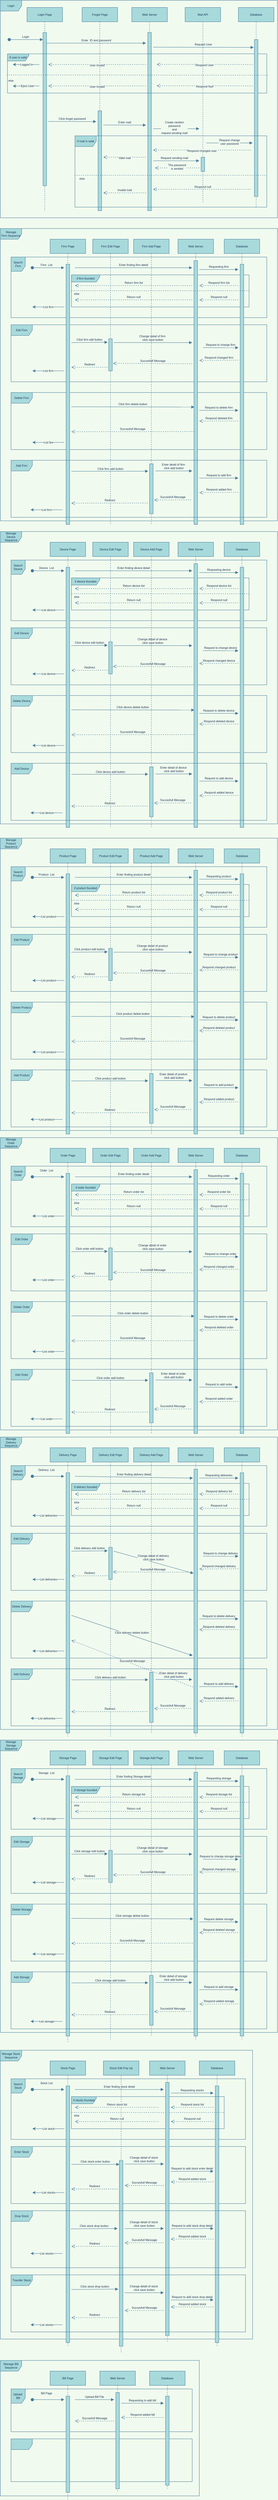 <mxfile version="20.6.0" type="github">
  <diagram id="kgpKYQtTHZ0yAKxKKP6v" name="Page-1">
    <mxGraphModel dx="666" dy="1734" grid="1" gridSize="10" guides="1" tooltips="1" connect="1" arrows="1" fold="1" page="1" pageScale="1" pageWidth="850" pageHeight="1100" background="#F1FAEE" math="0" shadow="0">
      <root>
        <mxCell id="0" />
        <mxCell id="1" parent="0" />
        <mxCell id="ruPOKvVA3qpuHL2He21k-299" value="Manage Bill Sequence" style="shape=umlFrame;whiteSpace=wrap;html=1;fontSize=8;fillColor=#A8DADC;strokeColor=#457B9D;fontColor=#1D3557;" parent="1" vertex="1">
          <mxGeometry x="40" y="5580" width="560" height="380" as="geometry" />
        </mxCell>
        <mxCell id="ruPOKvVA3qpuHL2He21k-297" value="" style="shape=umlFrame;whiteSpace=wrap;html=1;fontSize=8;fillColor=#A8DADC;strokeColor=#457B9D;fontColor=#1D3557;" parent="1" vertex="1">
          <mxGeometry x="70" y="5800" width="510" height="120" as="geometry" />
        </mxCell>
        <mxCell id="ruPOKvVA3qpuHL2He21k-240" value="Manage Stock Sequence" style="shape=umlFrame;whiteSpace=wrap;html=1;fontSize=8;fillColor=#A8DADC;strokeColor=#457B9D;fontColor=#1D3557;" parent="1" vertex="1">
          <mxGeometry x="40" y="4710" width="710" height="810" as="geometry" />
        </mxCell>
        <mxCell id="ruPOKvVA3qpuHL2He21k-242" value="Enter Stock" style="shape=umlFrame;whiteSpace=wrap;html=1;fontSize=8;fillColor=#A8DADC;strokeColor=#457B9D;fontColor=#1D3557;" parent="1" vertex="1">
          <mxGeometry x="70" y="4980" width="660" height="160" as="geometry" />
        </mxCell>
        <mxCell id="ruPOKvVA3qpuHL2He21k-243" value="Search Stock" style="shape=umlFrame;whiteSpace=wrap;html=1;fontSize=8;width=40;height=40;fillColor=#A8DADC;strokeColor=#457B9D;fontColor=#1D3557;" parent="1" vertex="1">
          <mxGeometry x="70" y="4790" width="660" height="170" as="geometry" />
        </mxCell>
        <mxCell id="ruPOKvVA3qpuHL2He21k-139" value="Manage&lt;br&gt;Delivery Sequence" style="shape=umlFrame;whiteSpace=wrap;html=1;fontSize=8;fillColor=#A8DADC;strokeColor=#457B9D;fontColor=#1D3557;" parent="1" vertex="1">
          <mxGeometry x="40" y="2990" width="780" height="820" as="geometry" />
        </mxCell>
        <mxCell id="ruPOKvVA3qpuHL2He21k-141" value="Search Delivery" style="shape=umlFrame;whiteSpace=wrap;html=1;fontSize=8;width=40;height=40;fillColor=#A8DADC;strokeColor=#457B9D;fontColor=#1D3557;" parent="1" vertex="1">
          <mxGeometry x="70" y="3070" width="720" height="170" as="geometry" />
        </mxCell>
        <mxCell id="ruPOKvVA3qpuHL2He21k-159" value="if delivery founded" style="shape=umlFrame;whiteSpace=wrap;html=1;fontSize=8;width=80;height=20;fillColor=#A8DADC;strokeColor=#457B9D;fontColor=#1D3557;" parent="1" vertex="1">
          <mxGeometry x="240" y="3120" width="500" height="90" as="geometry" />
        </mxCell>
        <mxCell id="ruPOKvVA3qpuHL2He21k-147" value="Edit Delivery" style="shape=umlFrame;whiteSpace=wrap;html=1;fontSize=8;fillColor=#A8DADC;strokeColor=#457B9D;fontColor=#1D3557;" parent="1" vertex="1">
          <mxGeometry x="70" y="3260" width="720" height="160" as="geometry" />
        </mxCell>
        <mxCell id="zucG0PeZeZCj6K6YwV2G-189" value="Login" style="shape=umlFrame;whiteSpace=wrap;html=1;fontSize=8;fillColor=#A8DADC;strokeColor=#457B9D;fontColor=#1D3557;" parent="1" vertex="1">
          <mxGeometry x="40" y="-1040" width="780" height="610" as="geometry" />
        </mxCell>
        <mxCell id="3nuBFxr9cyL0pnOWT2aG-1" value="Login Page" style="shape=umlLifeline;perimeter=lifelinePerimeter;container=1;collapsible=0;recursiveResize=0;rounded=0;shadow=0;strokeWidth=1;fontSize=8;fillColor=#A8DADC;strokeColor=#457B9D;fontColor=#1D3557;" parent="1" vertex="1">
          <mxGeometry x="115" y="-1020" width="100" height="570" as="geometry" />
        </mxCell>
        <mxCell id="3nuBFxr9cyL0pnOWT2aG-2" value="" style="points=[];perimeter=orthogonalPerimeter;rounded=0;shadow=0;strokeWidth=1;fontSize=8;fillColor=#A8DADC;strokeColor=#457B9D;fontColor=#1D3557;" parent="3nuBFxr9cyL0pnOWT2aG-1" vertex="1">
          <mxGeometry x="45" y="70" width="10" height="430" as="geometry" />
        </mxCell>
        <mxCell id="3nuBFxr9cyL0pnOWT2aG-8" value="Enter  ID and password" style="verticalAlign=bottom;endArrow=block;shadow=0;strokeWidth=1;fontSize=8;labelBackgroundColor=#F1FAEE;strokeColor=#457B9D;fontColor=#1D3557;" parent="3nuBFxr9cyL0pnOWT2aG-1" edge="1">
          <mxGeometry relative="1" as="geometry">
            <mxPoint x="55" y="100" as="sourcePoint" />
            <mxPoint x="335" y="100" as="targetPoint" />
          </mxGeometry>
        </mxCell>
        <mxCell id="3nuBFxr9cyL0pnOWT2aG-5" value="Web Server" style="shape=umlLifeline;perimeter=lifelinePerimeter;container=1;collapsible=0;recursiveResize=0;rounded=0;shadow=0;strokeWidth=1;fontSize=8;fillColor=#A8DADC;strokeColor=#457B9D;fontColor=#1D3557;" parent="1" vertex="1">
          <mxGeometry x="410" y="-1020" width="100" height="550" as="geometry" />
        </mxCell>
        <mxCell id="zucG0PeZeZCj6K6YwV2G-144" value="Request User" style="verticalAlign=bottom;endArrow=block;shadow=0;strokeWidth=1;entryX=-0.2;entryY=0.05;entryDx=0;entryDy=0;entryPerimeter=0;fontSize=8;labelBackgroundColor=#F1FAEE;strokeColor=#457B9D;fontColor=#1D3557;" parent="3nuBFxr9cyL0pnOWT2aG-5" target="zucG0PeZeZCj6K6YwV2G-156" edge="1">
          <mxGeometry relative="1" as="geometry">
            <mxPoint x="60" y="111.3" as="sourcePoint" />
            <mxPoint x="280" y="111" as="targetPoint" />
          </mxGeometry>
        </mxCell>
        <mxCell id="zucG0PeZeZCj6K6YwV2G-154" value="Enter mail" style="verticalAlign=bottom;endArrow=block;shadow=0;strokeWidth=1;fontSize=8;labelBackgroundColor=#F1FAEE;strokeColor=#457B9D;fontColor=#1D3557;" parent="3nuBFxr9cyL0pnOWT2aG-5" edge="1">
          <mxGeometry relative="1" as="geometry">
            <mxPoint x="-80" y="329.58" as="sourcePoint" />
            <mxPoint x="40" y="330" as="targetPoint" />
          </mxGeometry>
        </mxCell>
        <mxCell id="zucG0PeZeZCj6K6YwV2G-164" value="Create random &#xa;password&#xa;and &#xa;request sending mail" style="verticalAlign=bottom;endArrow=block;shadow=0;strokeWidth=1;fontSize=8;labelBackgroundColor=#F1FAEE;strokeColor=#457B9D;fontColor=#1D3557;" parent="3nuBFxr9cyL0pnOWT2aG-5" edge="1">
          <mxGeometry x="-0.077" y="-20" relative="1" as="geometry">
            <mxPoint x="60" y="340" as="sourcePoint" />
            <mxPoint x="190" y="340" as="targetPoint" />
            <mxPoint as="offset" />
          </mxGeometry>
        </mxCell>
        <mxCell id="zucG0PeZeZCj6K6YwV2G-26" value="else" style="text;html=1;strokeColor=none;fillColor=none;align=center;verticalAlign=middle;whiteSpace=wrap;rounded=0;fontSize=8;fontColor=#1D3557;" parent="1" vertex="1">
          <mxGeometry x="50" y="-820" width="40" height="10" as="geometry" />
        </mxCell>
        <mxCell id="zucG0PeZeZCj6K6YwV2G-28" value="Logged In" style="endArrow=classic;html=1;rounded=0;fontSize=8;labelBackgroundColor=#F1FAEE;strokeColor=#457B9D;fontColor=#1D3557;" parent="1" edge="1">
          <mxGeometry width="50" height="50" relative="1" as="geometry">
            <mxPoint x="150" y="-860" as="sourcePoint" />
            <mxPoint x="75" y="-860" as="targetPoint" />
          </mxGeometry>
        </mxCell>
        <mxCell id="zucG0PeZeZCj6K6YwV2G-3" value="User Invalid" style="verticalAlign=bottom;endArrow=open;dashed=1;endSize=8;shadow=0;strokeWidth=1;fontSize=8;labelBackgroundColor=#F1FAEE;strokeColor=#457B9D;fontColor=#1D3557;" parent="1" edge="1">
          <mxGeometry y="10" relative="1" as="geometry">
            <mxPoint x="175" y="-800" as="targetPoint" />
            <mxPoint x="450" y="-800" as="sourcePoint" />
            <Array as="points">
              <mxPoint x="255" y="-800" />
            </Array>
            <mxPoint as="offset" />
          </mxGeometry>
        </mxCell>
        <mxCell id="zucG0PeZeZCj6K6YwV2G-23" value="User Invalid" style="verticalAlign=bottom;endArrow=open;dashed=1;endSize=8;shadow=0;strokeWidth=1;fontSize=8;labelBackgroundColor=#F1FAEE;strokeColor=#457B9D;fontColor=#1D3557;" parent="1" edge="1">
          <mxGeometry y="10" relative="1" as="geometry">
            <mxPoint x="175" y="-860" as="targetPoint" />
            <mxPoint x="450" y="-860" as="sourcePoint" />
            <Array as="points">
              <mxPoint x="255" y="-860" />
            </Array>
            <mxPoint as="offset" />
          </mxGeometry>
        </mxCell>
        <mxCell id="3nuBFxr9cyL0pnOWT2aG-6" value="" style="points=[];perimeter=orthogonalPerimeter;rounded=0;shadow=0;strokeWidth=1;fontSize=8;fillColor=#A8DADC;strokeColor=#457B9D;fontColor=#1D3557;" parent="1" vertex="1">
          <mxGeometry x="455" y="-950" width="10" height="500" as="geometry" />
        </mxCell>
        <mxCell id="zucG0PeZeZCj6K6YwV2G-29" value="Eject User" style="endArrow=classic;html=1;rounded=0;fontSize=8;labelBackgroundColor=#F1FAEE;strokeColor=#457B9D;fontColor=#1D3557;" parent="1" edge="1">
          <mxGeometry x="-0.091" width="50" height="50" relative="1" as="geometry">
            <mxPoint x="150" y="-800" as="sourcePoint" />
            <mxPoint x="75" y="-799.57" as="targetPoint" />
            <mxPoint as="offset" />
          </mxGeometry>
        </mxCell>
        <mxCell id="zucG0PeZeZCj6K6YwV2G-141" value="Forget Page" style="shape=umlLifeline;perimeter=lifelinePerimeter;container=1;collapsible=0;recursiveResize=0;rounded=0;shadow=0;strokeWidth=1;fontSize=8;fillColor=#A8DADC;strokeColor=#457B9D;fontColor=#1D3557;" parent="1" vertex="1">
          <mxGeometry x="270" y="-1020" width="100" height="570" as="geometry" />
        </mxCell>
        <mxCell id="zucG0PeZeZCj6K6YwV2G-151" value="" style="points=[];perimeter=orthogonalPerimeter;rounded=0;shadow=0;strokeWidth=1;fontSize=8;fillColor=#A8DADC;strokeColor=#457B9D;fontColor=#1D3557;" parent="zucG0PeZeZCj6K6YwV2G-141" vertex="1">
          <mxGeometry x="45" y="290" width="10" height="280" as="geometry" />
        </mxCell>
        <mxCell id="zucG0PeZeZCj6K6YwV2G-143" value="Database" style="shape=umlLifeline;perimeter=lifelinePerimeter;container=1;collapsible=0;recursiveResize=0;rounded=0;shadow=0;strokeWidth=1;fontSize=8;fillColor=#A8DADC;strokeColor=#457B9D;fontColor=#1D3557;" parent="1" vertex="1">
          <mxGeometry x="710" y="-1020" width="100" height="560" as="geometry" />
        </mxCell>
        <mxCell id="zucG0PeZeZCj6K6YwV2G-22" value="if user is valid" style="shape=umlFrame;whiteSpace=wrap;html=1;fontSize=8;width=60;height=20;fillColor=#A8DADC;strokeColor=#457B9D;fontColor=#1D3557;" parent="zucG0PeZeZCj6K6YwV2G-143" vertex="1">
          <mxGeometry x="-650" y="130" width="730" height="110" as="geometry" />
        </mxCell>
        <mxCell id="zucG0PeZeZCj6K6YwV2G-156" value="" style="points=[];perimeter=orthogonalPerimeter;rounded=0;shadow=0;strokeWidth=1;fontSize=8;fillColor=#A8DADC;strokeColor=#457B9D;fontColor=#1D3557;" parent="zucG0PeZeZCj6K6YwV2G-143" vertex="1">
          <mxGeometry x="45" y="90" width="10" height="440" as="geometry" />
        </mxCell>
        <mxCell id="zucG0PeZeZCj6K6YwV2G-25" value="" style="endArrow=none;dashed=1;html=1;rounded=0;fontSize=8;entryX=1.005;entryY=0.545;entryDx=0;entryDy=0;entryPerimeter=0;exitX=-0.003;exitY=0.539;exitDx=0;exitDy=0;exitPerimeter=0;labelBackgroundColor=#F1FAEE;strokeColor=#457B9D;fontColor=#1D3557;" parent="zucG0PeZeZCj6K6YwV2G-143" source="zucG0PeZeZCj6K6YwV2G-22" target="zucG0PeZeZCj6K6YwV2G-22" edge="1">
          <mxGeometry width="50" height="50" relative="1" as="geometry">
            <mxPoint x="-623.71" y="150" as="sourcePoint" />
            <mxPoint x="-453.71" y="150" as="targetPoint" />
          </mxGeometry>
        </mxCell>
        <mxCell id="zucG0PeZeZCj6K6YwV2G-168" value="If mail is valid" style="shape=umlFrame;whiteSpace=wrap;html=1;fontSize=8;fillColor=#A8DADC;strokeColor=#457B9D;fontColor=#1D3557;" parent="zucG0PeZeZCj6K6YwV2G-143" vertex="1">
          <mxGeometry x="-460" y="360" width="540" height="200" as="geometry" />
        </mxCell>
        <mxCell id="zucG0PeZeZCj6K6YwV2G-177" value="Request change&#xa;user password" style="verticalAlign=bottom;endArrow=block;shadow=0;strokeWidth=1;fontSize=8;labelBackgroundColor=#F1FAEE;strokeColor=#457B9D;fontColor=#1D3557;" parent="zucG0PeZeZCj6K6YwV2G-143" edge="1">
          <mxGeometry y="-10" relative="1" as="geometry">
            <mxPoint x="-90" y="380" as="sourcePoint" />
            <mxPoint x="40" y="380" as="targetPoint" />
            <mxPoint as="offset" />
          </mxGeometry>
        </mxCell>
        <mxCell id="zucG0PeZeZCj6K6YwV2G-171" value="Valid mail" style="verticalAlign=bottom;endArrow=open;dashed=1;endSize=8;shadow=0;strokeWidth=1;fontSize=8;labelBackgroundColor=#F1FAEE;strokeColor=#457B9D;fontColor=#1D3557;" parent="zucG0PeZeZCj6K6YwV2G-143" edge="1">
          <mxGeometry y="10" relative="1" as="geometry">
            <mxPoint x="-380" y="420" as="targetPoint" />
            <mxPoint x="-260" y="420" as="sourcePoint" />
            <Array as="points" />
            <mxPoint as="offset" />
          </mxGeometry>
        </mxCell>
        <mxCell id="zucG0PeZeZCj6K6YwV2G-169" value="The password &#xa;is sended" style="verticalAlign=bottom;endArrow=open;dashed=1;endSize=8;shadow=0;strokeWidth=1;fontSize=8;labelBackgroundColor=#F1FAEE;strokeColor=#457B9D;fontColor=#1D3557;" parent="zucG0PeZeZCj6K6YwV2G-143" edge="1">
          <mxGeometry y="10" relative="1" as="geometry">
            <mxPoint x="-235" y="450" as="targetPoint" />
            <mxPoint x="-110" y="450" as="sourcePoint" />
            <Array as="points" />
            <mxPoint as="offset" />
          </mxGeometry>
        </mxCell>
        <mxCell id="zucG0PeZeZCj6K6YwV2G-180" value="Request sending mail" style="verticalAlign=bottom;endArrow=block;shadow=0;strokeWidth=1;fontSize=8;labelBackgroundColor=#F1FAEE;strokeColor=#457B9D;fontColor=#1D3557;" parent="zucG0PeZeZCj6K6YwV2G-143" edge="1">
          <mxGeometry x="-0.077" relative="1" as="geometry">
            <mxPoint x="-240" y="430" as="sourcePoint" />
            <mxPoint x="-110" y="430" as="targetPoint" />
            <mxPoint as="offset" />
          </mxGeometry>
        </mxCell>
        <mxCell id="zucG0PeZeZCj6K6YwV2G-183" value="" style="endArrow=none;dashed=1;html=1;rounded=0;fontSize=8;entryX=1;entryY=0.553;entryDx=0;entryDy=0;entryPerimeter=0;exitX=-0.002;exitY=0.553;exitDx=0;exitDy=0;exitPerimeter=0;labelBackgroundColor=#F1FAEE;strokeColor=#457B9D;fontColor=#1D3557;" parent="zucG0PeZeZCj6K6YwV2G-143" source="zucG0PeZeZCj6K6YwV2G-168" target="zucG0PeZeZCj6K6YwV2G-168" edge="1">
          <mxGeometry width="50" height="50" relative="1" as="geometry">
            <mxPoint x="-660" y="470" as="sourcePoint" />
            <mxPoint x="75.84" y="470.66" as="targetPoint" />
          </mxGeometry>
        </mxCell>
        <mxCell id="zucG0PeZeZCj6K6YwV2G-188" value="else" style="text;html=1;strokeColor=none;fillColor=none;align=center;verticalAlign=middle;whiteSpace=wrap;rounded=0;fontSize=8;fontColor=#1D3557;" parent="zucG0PeZeZCj6K6YwV2G-143" vertex="1">
          <mxGeometry x="-460" y="470" width="40" height="20" as="geometry" />
        </mxCell>
        <mxCell id="zucG0PeZeZCj6K6YwV2G-172" value="Invalid mail" style="verticalAlign=bottom;endArrow=open;dashed=1;endSize=8;shadow=0;strokeWidth=1;fontSize=8;labelBackgroundColor=#F1FAEE;strokeColor=#457B9D;fontColor=#1D3557;" parent="zucG0PeZeZCj6K6YwV2G-143" edge="1">
          <mxGeometry relative="1" as="geometry">
            <mxPoint x="-380" y="520" as="targetPoint" />
            <mxPoint x="-260" y="520" as="sourcePoint" />
            <Array as="points" />
            <mxPoint as="offset" />
          </mxGeometry>
        </mxCell>
        <mxCell id="zucG0PeZeZCj6K6YwV2G-147" value="Respond User" style="verticalAlign=bottom;endArrow=open;dashed=1;endSize=8;shadow=0;strokeWidth=1;fontSize=8;labelBackgroundColor=#F1FAEE;strokeColor=#457B9D;fontColor=#1D3557;" parent="1" edge="1">
          <mxGeometry y="10" relative="1" as="geometry">
            <mxPoint x="480" y="-860.42" as="targetPoint" />
            <mxPoint x="750" y="-860" as="sourcePoint" />
            <Array as="points">
              <mxPoint x="560" y="-860.42" />
            </Array>
            <mxPoint as="offset" />
          </mxGeometry>
        </mxCell>
        <mxCell id="zucG0PeZeZCj6K6YwV2G-149" value="Respond Null" style="verticalAlign=bottom;endArrow=open;dashed=1;endSize=8;shadow=0;strokeWidth=1;fontSize=8;labelBackgroundColor=#F1FAEE;strokeColor=#457B9D;fontColor=#1D3557;" parent="1" edge="1">
          <mxGeometry y="10" relative="1" as="geometry">
            <mxPoint x="480" y="-800.42" as="targetPoint" />
            <mxPoint x="750" y="-800" as="sourcePoint" />
            <Array as="points">
              <mxPoint x="560" y="-800.42" />
            </Array>
            <mxPoint as="offset" />
          </mxGeometry>
        </mxCell>
        <mxCell id="3nuBFxr9cyL0pnOWT2aG-3" value="Login " style="verticalAlign=bottom;startArrow=oval;endArrow=block;startSize=8;shadow=0;strokeWidth=1;fontSize=8;labelBackgroundColor=#F1FAEE;strokeColor=#457B9D;fontColor=#1D3557;" parent="1" edge="1">
          <mxGeometry relative="1" as="geometry">
            <mxPoint x="65" y="-930" as="sourcePoint" />
            <mxPoint x="160" y="-930" as="targetPoint" />
            <Array as="points">
              <mxPoint x="100" y="-930" />
            </Array>
          </mxGeometry>
        </mxCell>
        <mxCell id="zucG0PeZeZCj6K6YwV2G-153" value="Click forget password" style="verticalAlign=bottom;endArrow=block;shadow=0;strokeWidth=1;fontSize=8;labelBackgroundColor=#F1FAEE;strokeColor=#457B9D;fontColor=#1D3557;" parent="1" edge="1">
          <mxGeometry relative="1" as="geometry">
            <mxPoint x="175" y="-700.42" as="sourcePoint" />
            <mxPoint x="310" y="-700" as="targetPoint" />
          </mxGeometry>
        </mxCell>
        <mxCell id="zucG0PeZeZCj6K6YwV2G-163" value="Mail API" style="shape=umlLifeline;perimeter=lifelinePerimeter;container=1;collapsible=0;recursiveResize=0;rounded=0;shadow=0;strokeWidth=1;fontSize=8;fillColor=#A8DADC;strokeColor=#457B9D;fontColor=#1D3557;" parent="1" vertex="1">
          <mxGeometry x="560" y="-1020" width="100" height="550" as="geometry" />
        </mxCell>
        <mxCell id="zucG0PeZeZCj6K6YwV2G-165" value="" style="points=[];perimeter=orthogonalPerimeter;rounded=0;shadow=0;strokeWidth=1;fontSize=8;fillColor=#A8DADC;strokeColor=#457B9D;fontColor=#1D3557;" parent="zucG0PeZeZCj6K6YwV2G-163" vertex="1">
          <mxGeometry x="45" y="420" width="10" height="40" as="geometry" />
        </mxCell>
        <mxCell id="zucG0PeZeZCj6K6YwV2G-178" value="Respond changed user" style="verticalAlign=bottom;endArrow=open;dashed=1;endSize=8;shadow=0;strokeWidth=1;fontSize=8;labelBackgroundColor=#F1FAEE;strokeColor=#457B9D;fontColor=#1D3557;" parent="1" edge="1">
          <mxGeometry y="10" relative="1" as="geometry">
            <mxPoint x="470" y="-620" as="targetPoint" />
            <mxPoint x="745" y="-620" as="sourcePoint" />
            <Array as="points" />
            <mxPoint as="offset" />
          </mxGeometry>
        </mxCell>
        <mxCell id="zucG0PeZeZCj6K6YwV2G-182" value="Respond null" style="verticalAlign=bottom;endArrow=open;dashed=1;endSize=8;shadow=0;strokeWidth=1;fontSize=8;labelBackgroundColor=#F1FAEE;strokeColor=#457B9D;fontColor=#1D3557;" parent="1" edge="1">
          <mxGeometry x="-0.018" y="1" relative="1" as="geometry">
            <mxPoint x="470" y="-510" as="targetPoint" />
            <mxPoint x="745" y="-510" as="sourcePoint" />
            <Array as="points" />
            <mxPoint as="offset" />
          </mxGeometry>
        </mxCell>
        <mxCell id="ruPOKvVA3qpuHL2He21k-140" value="Delete Delivery" style="shape=umlFrame;whiteSpace=wrap;html=1;fontSize=8;fillColor=#A8DADC;strokeColor=#457B9D;fontColor=#1D3557;" parent="1" vertex="1">
          <mxGeometry x="70" y="3450" width="720" height="160" as="geometry" />
        </mxCell>
        <mxCell id="ruPOKvVA3qpuHL2He21k-142" value="Delivery Page" style="shape=umlLifeline;perimeter=lifelinePerimeter;container=1;collapsible=0;recursiveResize=0;rounded=0;shadow=0;strokeWidth=1;fontSize=8;fillColor=#A8DADC;strokeColor=#457B9D;fontColor=#1D3557;" parent="1" vertex="1">
          <mxGeometry x="180" y="3020" width="100" height="810" as="geometry" />
        </mxCell>
        <mxCell id="ruPOKvVA3qpuHL2He21k-143" value="List deliveries" style="endArrow=classic;html=1;rounded=0;fontSize=8;labelBackgroundColor=#F1FAEE;strokeColor=#457B9D;fontColor=#1D3557;" parent="ruPOKvVA3qpuHL2He21k-142" edge="1">
          <mxGeometry width="50" height="50" relative="1" as="geometry">
            <mxPoint x="40" y="190" as="sourcePoint" />
            <mxPoint x="-50" y="190" as="targetPoint" />
          </mxGeometry>
        </mxCell>
        <mxCell id="ruPOKvVA3qpuHL2He21k-145" value="List deliveries" style="endArrow=classic;html=1;rounded=0;fontSize=8;labelBackgroundColor=#F1FAEE;strokeColor=#457B9D;fontColor=#1D3557;" parent="ruPOKvVA3qpuHL2He21k-142" edge="1">
          <mxGeometry width="50" height="50" relative="1" as="geometry">
            <mxPoint x="40" y="369.31" as="sourcePoint" />
            <mxPoint x="-50" y="369.31" as="targetPoint" />
          </mxGeometry>
        </mxCell>
        <mxCell id="ruPOKvVA3qpuHL2He21k-146" value="List deliveries" style="endArrow=classic;html=1;rounded=0;fontSize=8;labelBackgroundColor=#F1FAEE;strokeColor=#457B9D;fontColor=#1D3557;" parent="ruPOKvVA3qpuHL2He21k-142" edge="1">
          <mxGeometry width="50" height="50" relative="1" as="geometry">
            <mxPoint x="40" y="570" as="sourcePoint" />
            <mxPoint x="-50" y="570" as="targetPoint" />
          </mxGeometry>
        </mxCell>
        <mxCell id="ruPOKvVA3qpuHL2He21k-148" value="" style="points=[];perimeter=orthogonalPerimeter;rounded=0;shadow=0;strokeWidth=1;fontSize=8;fillColor=#A8DADC;strokeColor=#457B9D;fontColor=#1D3557;" parent="1" vertex="1">
          <mxGeometry x="225" y="3090" width="10" height="730" as="geometry" />
        </mxCell>
        <mxCell id="ruPOKvVA3qpuHL2He21k-149" value="Redirect" style="html=1;verticalAlign=bottom;endArrow=open;dashed=1;endSize=8;rounded=0;fontSize=8;exitX=-0.3;exitY=0.885;exitDx=0;exitDy=0;exitPerimeter=0;labelBackgroundColor=#F1FAEE;strokeColor=#457B9D;fontColor=#1D3557;" parent="1" source="ruPOKvVA3qpuHL2He21k-164" edge="1">
          <mxGeometry relative="1" as="geometry">
            <mxPoint x="370" y="3379.31" as="sourcePoint" />
            <mxPoint x="240" y="3379.31" as="targetPoint" />
          </mxGeometry>
        </mxCell>
        <mxCell id="ruPOKvVA3qpuHL2He21k-150" value="Web Server" style="shape=umlLifeline;perimeter=lifelinePerimeter;container=1;collapsible=0;recursiveResize=0;rounded=0;shadow=0;strokeWidth=1;fontSize=8;fillColor=#A8DADC;strokeColor=#457B9D;fontColor=#1D3557;" parent="1" vertex="1">
          <mxGeometry x="540" y="3020" width="100" height="810" as="geometry" />
        </mxCell>
        <mxCell id="ruPOKvVA3qpuHL2He21k-151" value="" style="points=[];perimeter=orthogonalPerimeter;rounded=0;shadow=0;strokeWidth=1;fontSize=8;fillColor=#A8DADC;strokeColor=#457B9D;fontColor=#1D3557;" parent="ruPOKvVA3qpuHL2He21k-150" vertex="1">
          <mxGeometry x="45" y="60" width="10" height="740" as="geometry" />
        </mxCell>
        <mxCell id="ruPOKvVA3qpuHL2He21k-152" value="Succesfull Message" style="html=1;verticalAlign=bottom;endArrow=open;dashed=1;endSize=8;rounded=0;fontSize=8;entryX=1.2;entryY=0.765;entryDx=0;entryDy=0;entryPerimeter=0;labelBackgroundColor=#F1FAEE;strokeColor=#457B9D;fontColor=#1D3557;" parent="ruPOKvVA3qpuHL2He21k-150" target="ruPOKvVA3qpuHL2He21k-164" edge="1">
          <mxGeometry relative="1" as="geometry">
            <mxPoint x="40" y="349.31" as="sourcePoint" />
            <mxPoint x="-70" y="349.31" as="targetPoint" />
          </mxGeometry>
        </mxCell>
        <mxCell id="ruPOKvVA3qpuHL2He21k-153" value="Respond deleted delivery" style="html=1;verticalAlign=bottom;endArrow=open;dashed=1;endSize=8;rounded=0;fontSize=8;labelBackgroundColor=#F1FAEE;strokeColor=#457B9D;fontColor=#1D3557;" parent="ruPOKvVA3qpuHL2He21k-150" edge="1">
          <mxGeometry relative="1" as="geometry">
            <mxPoint x="170" y="510" as="sourcePoint" />
            <mxPoint x="60" y="510" as="targetPoint" />
          </mxGeometry>
        </mxCell>
        <mxCell id="ruPOKvVA3qpuHL2He21k-154" value="Enter finding delivery detail" style="verticalAlign=bottom;endArrow=block;shadow=0;strokeWidth=1;fontSize=8;entryX=-0.3;entryY=0.034;entryDx=0;entryDy=0;entryPerimeter=0;labelBackgroundColor=#F1FAEE;strokeColor=#457B9D;fontColor=#1D3557;" parent="1" target="ruPOKvVA3qpuHL2He21k-151" edge="1">
          <mxGeometry relative="1" as="geometry">
            <mxPoint x="250" y="3100" as="sourcePoint" />
            <mxPoint x="500" y="3100" as="targetPoint" />
          </mxGeometry>
        </mxCell>
        <mxCell id="ruPOKvVA3qpuHL2He21k-155" value="Delivery  List" style="verticalAlign=bottom;startArrow=oval;endArrow=block;startSize=8;shadow=0;strokeWidth=1;fontSize=8;labelBackgroundColor=#F1FAEE;strokeColor=#457B9D;fontColor=#1D3557;" parent="1" edge="1">
          <mxGeometry x="-0.111" y="10" relative="1" as="geometry">
            <mxPoint x="130" y="3100" as="sourcePoint" />
            <mxPoint x="220" y="3100" as="targetPoint" />
            <mxPoint as="offset" />
          </mxGeometry>
        </mxCell>
        <mxCell id="ruPOKvVA3qpuHL2He21k-156" value="Database" style="shape=umlLifeline;perimeter=lifelinePerimeter;container=1;collapsible=0;recursiveResize=0;rounded=0;shadow=0;strokeWidth=1;fontSize=8;fillColor=#A8DADC;strokeColor=#457B9D;fontColor=#1D3557;" parent="1" vertex="1">
          <mxGeometry x="670" y="3020" width="100" height="810" as="geometry" />
        </mxCell>
        <mxCell id="ruPOKvVA3qpuHL2He21k-157" value="" style="points=[];perimeter=orthogonalPerimeter;rounded=0;shadow=0;strokeWidth=1;fontSize=8;fillColor=#A8DADC;strokeColor=#457B9D;fontColor=#1D3557;" parent="ruPOKvVA3qpuHL2He21k-156" vertex="1">
          <mxGeometry x="45" y="70" width="10" height="730" as="geometry" />
        </mxCell>
        <mxCell id="ruPOKvVA3qpuHL2He21k-158" value="Respond null" style="html=1;verticalAlign=bottom;endArrow=open;dashed=1;endSize=8;rounded=0;fontSize=8;labelBackgroundColor=#F1FAEE;strokeColor=#457B9D;fontColor=#1D3557;" parent="ruPOKvVA3qpuHL2He21k-156" edge="1">
          <mxGeometry relative="1" as="geometry">
            <mxPoint x="40" y="170" as="sourcePoint" />
            <mxPoint x="-70" y="170" as="targetPoint" />
          </mxGeometry>
        </mxCell>
        <mxCell id="ruPOKvVA3qpuHL2He21k-160" value="Requesting deliveries" style="verticalAlign=bottom;endArrow=block;shadow=0;strokeWidth=1;fontSize=8;labelBackgroundColor=#F1FAEE;strokeColor=#457B9D;fontColor=#1D3557;" parent="ruPOKvVA3qpuHL2He21k-156" edge="1">
          <mxGeometry relative="1" as="geometry">
            <mxPoint x="-70" y="85" as="sourcePoint" />
            <mxPoint x="40" y="85" as="targetPoint" />
          </mxGeometry>
        </mxCell>
        <mxCell id="ruPOKvVA3qpuHL2He21k-170" value="Request to change delivery" style="verticalAlign=bottom;endArrow=block;shadow=0;strokeWidth=1;fontSize=8;labelBackgroundColor=#F1FAEE;strokeColor=#457B9D;fontColor=#1D3557;" parent="ruPOKvVA3qpuHL2He21k-156" edge="1">
          <mxGeometry relative="1" as="geometry">
            <mxPoint x="-60" y="304" as="sourcePoint" />
            <mxPoint x="40" y="304.31" as="targetPoint" />
          </mxGeometry>
        </mxCell>
        <mxCell id="ruPOKvVA3qpuHL2He21k-161" value="Respond delivery list" style="html=1;verticalAlign=bottom;endArrow=open;dashed=1;endSize=8;rounded=0;fontSize=8;labelBackgroundColor=#F1FAEE;strokeColor=#457B9D;fontColor=#1D3557;" parent="1" edge="1">
          <mxGeometry relative="1" as="geometry">
            <mxPoint x="710" y="3150" as="sourcePoint" />
            <mxPoint x="600" y="3150" as="targetPoint" />
          </mxGeometry>
        </mxCell>
        <mxCell id="ruPOKvVA3qpuHL2He21k-162" value="Delivery Edit Page" style="shape=umlLifeline;perimeter=lifelinePerimeter;container=1;collapsible=0;recursiveResize=0;rounded=0;shadow=0;strokeWidth=1;fontSize=8;fillColor=#A8DADC;strokeColor=#457B9D;fontColor=#1D3557;" parent="1" vertex="1">
          <mxGeometry x="300" y="3020" width="100" height="810" as="geometry" />
        </mxCell>
        <mxCell id="ruPOKvVA3qpuHL2He21k-164" value="" style="points=[];perimeter=orthogonalPerimeter;rounded=0;shadow=0;strokeWidth=1;fontSize=8;fillColor=#A8DADC;strokeColor=#457B9D;fontColor=#1D3557;" parent="ruPOKvVA3qpuHL2He21k-162" vertex="1">
          <mxGeometry x="45" y="279.31" width="10" height="90" as="geometry" />
        </mxCell>
        <mxCell id="ruPOKvVA3qpuHL2He21k-165" value="Return null" style="html=1;verticalAlign=bottom;endArrow=open;dashed=1;endSize=8;rounded=0;fontSize=8;labelBackgroundColor=#F1FAEE;strokeColor=#457B9D;fontColor=#1D3557;" parent="1" edge="1">
          <mxGeometry relative="1" as="geometry">
            <mxPoint x="580" y="3190" as="sourcePoint" />
            <mxPoint x="250" y="3190" as="targetPoint" />
          </mxGeometry>
        </mxCell>
        <mxCell id="ruPOKvVA3qpuHL2He21k-166" value="" style="endArrow=none;dashed=1;html=1;rounded=0;fontSize=8;labelBackgroundColor=#F1FAEE;strokeColor=#457B9D;fontColor=#1D3557;" parent="1" target="ruPOKvVA3qpuHL2He21k-159" edge="1">
          <mxGeometry width="50" height="50" relative="1" as="geometry">
            <mxPoint x="240" y="3165" as="sourcePoint" />
            <mxPoint x="660" y="3165" as="targetPoint" />
          </mxGeometry>
        </mxCell>
        <mxCell id="ruPOKvVA3qpuHL2He21k-167" value="else" style="text;html=1;strokeColor=none;fillColor=none;align=center;verticalAlign=middle;whiteSpace=wrap;rounded=0;fontSize=8;fontColor=#1D3557;" parent="1" vertex="1">
          <mxGeometry x="240" y="3165" width="30" height="15" as="geometry" />
        </mxCell>
        <mxCell id="ruPOKvVA3qpuHL2He21k-168" value="" style="endArrow=none;dashed=1;html=1;rounded=0;fontSize=8;entryX=1;entryY=0.494;entryDx=0;entryDy=0;entryPerimeter=0;labelBackgroundColor=#F1FAEE;strokeColor=#457B9D;fontColor=#1D3557;" parent="1" target="ruPOKvVA3qpuHL2He21k-159" edge="1">
          <mxGeometry width="50" height="50" relative="1" as="geometry">
            <mxPoint x="240" y="3164.43" as="sourcePoint" />
            <mxPoint x="310" y="3164.43" as="targetPoint" />
          </mxGeometry>
        </mxCell>
        <mxCell id="ruPOKvVA3qpuHL2He21k-169" value="Change detail of delivery &#xa;click save button" style="verticalAlign=bottom;endArrow=block;shadow=0;strokeWidth=1;fontSize=8;exitX=1.367;exitY=0.117;exitDx=0;exitDy=0;exitPerimeter=0;entryX=-0.133;entryY=0.395;entryDx=0;entryDy=0;entryPerimeter=0;labelBackgroundColor=#F1FAEE;strokeColor=#457B9D;fontColor=#1D3557;" parent="1" source="ruPOKvVA3qpuHL2He21k-164" target="ruPOKvVA3qpuHL2He21k-151" edge="1">
          <mxGeometry relative="1" as="geometry">
            <mxPoint x="450" y="3309.89" as="sourcePoint" />
            <mxPoint x="560" y="3309.58" as="targetPoint" />
          </mxGeometry>
        </mxCell>
        <mxCell id="ruPOKvVA3qpuHL2He21k-171" value="Respond changed delivery" style="html=1;verticalAlign=bottom;endArrow=open;dashed=1;endSize=8;rounded=0;fontSize=8;labelBackgroundColor=#F1FAEE;strokeColor=#457B9D;fontColor=#1D3557;" parent="1" edge="1">
          <mxGeometry relative="1" as="geometry">
            <mxPoint x="710" y="3359.31" as="sourcePoint" />
            <mxPoint x="600" y="3360" as="targetPoint" />
          </mxGeometry>
        </mxCell>
        <mxCell id="ruPOKvVA3qpuHL2He21k-172" value="Request to delete delivery" style="verticalAlign=bottom;endArrow=block;shadow=0;strokeWidth=1;fontSize=8;labelBackgroundColor=#F1FAEE;strokeColor=#457B9D;fontColor=#1D3557;" parent="1" edge="1">
          <mxGeometry relative="1" as="geometry">
            <mxPoint x="600" y="3500" as="sourcePoint" />
            <mxPoint x="710" y="3500" as="targetPoint" />
          </mxGeometry>
        </mxCell>
        <mxCell id="ruPOKvVA3qpuHL2He21k-173" value="Succesfull Message" style="html=1;verticalAlign=bottom;endArrow=open;dashed=1;endSize=8;rounded=0;fontSize=8;exitX=-0.3;exitY=0.826;exitDx=0;exitDy=0;exitPerimeter=0;labelBackgroundColor=#F1FAEE;strokeColor=#457B9D;fontColor=#1D3557;" parent="1" source="ruPOKvVA3qpuHL2He21k-151" edge="1">
          <mxGeometry relative="1" as="geometry">
            <mxPoint x="500" y="3560" as="sourcePoint" />
            <mxPoint x="240" y="3560" as="targetPoint" />
          </mxGeometry>
        </mxCell>
        <mxCell id="ruPOKvVA3qpuHL2He21k-174" value="Click delivery edit button" style="verticalAlign=bottom;endArrow=block;shadow=0;strokeWidth=1;fontSize=8;entryX=-0.3;entryY=0.108;entryDx=0;entryDy=0;entryPerimeter=0;labelBackgroundColor=#F1FAEE;strokeColor=#457B9D;fontColor=#1D3557;" parent="1" target="ruPOKvVA3qpuHL2He21k-164" edge="1">
          <mxGeometry relative="1" as="geometry">
            <mxPoint x="240" y="3310" as="sourcePoint" />
            <mxPoint x="330" y="3310" as="targetPoint" />
          </mxGeometry>
        </mxCell>
        <mxCell id="ruPOKvVA3qpuHL2He21k-175" value="Click delivery delete button" style="verticalAlign=bottom;endArrow=block;shadow=0;strokeWidth=1;fontSize=8;entryX=-0.383;entryY=0.707;entryDx=0;entryDy=0;entryPerimeter=0;labelBackgroundColor=#F1FAEE;strokeColor=#457B9D;fontColor=#1D3557;" parent="1" target="ruPOKvVA3qpuHL2He21k-151" edge="1">
          <mxGeometry relative="1" as="geometry">
            <mxPoint x="240" y="3490" as="sourcePoint" />
            <mxPoint x="330" y="3490" as="targetPoint" />
          </mxGeometry>
        </mxCell>
        <mxCell id="ruPOKvVA3qpuHL2He21k-163" value="Return delivery list" style="html=1;verticalAlign=bottom;endArrow=open;dashed=1;endSize=8;rounded=0;fontSize=8;labelBackgroundColor=#F1FAEE;strokeColor=#457B9D;fontColor=#1D3557;" parent="1" edge="1">
          <mxGeometry relative="1" as="geometry">
            <mxPoint x="580" y="3150" as="sourcePoint" />
            <mxPoint x="250" y="3150" as="targetPoint" />
          </mxGeometry>
        </mxCell>
        <mxCell id="ruPOKvVA3qpuHL2He21k-176" value="Delivery Add Page" style="shape=umlLifeline;perimeter=lifelinePerimeter;container=1;collapsible=0;recursiveResize=0;rounded=0;shadow=0;strokeWidth=1;fontSize=8;fillColor=#A8DADC;strokeColor=#457B9D;fontColor=#1D3557;" parent="1" vertex="1">
          <mxGeometry x="415" y="3020" width="100" height="800" as="geometry" />
        </mxCell>
        <mxCell id="ruPOKvVA3qpuHL2He21k-178" value="Add Delivery" style="shape=umlFrame;whiteSpace=wrap;html=1;fontSize=8;fillColor=#A8DADC;strokeColor=#457B9D;fontColor=#1D3557;" parent="1" vertex="1">
          <mxGeometry x="70" y="3640" width="720" height="160" as="geometry" />
        </mxCell>
        <mxCell id="ruPOKvVA3qpuHL2He21k-180" value="" style="points=[];perimeter=orthogonalPerimeter;rounded=0;shadow=0;strokeWidth=1;fontSize=8;fillColor=#A8DADC;strokeColor=#457B9D;fontColor=#1D3557;" parent="1" vertex="1">
          <mxGeometry x="460" y="3650" width="10" height="140" as="geometry" />
        </mxCell>
        <mxCell id="ruPOKvVA3qpuHL2He21k-181" value="Click delivery add button" style="verticalAlign=bottom;endArrow=block;shadow=0;strokeWidth=1;fontSize=8;entryX=-0.383;entryY=0.148;entryDx=0;entryDy=0;entryPerimeter=0;labelBackgroundColor=#F1FAEE;strokeColor=#457B9D;fontColor=#1D3557;" parent="1" target="ruPOKvVA3qpuHL2He21k-180" edge="1">
          <mxGeometry x="0.018" y="-1" relative="1" as="geometry">
            <mxPoint x="240" y="3670.97" as="sourcePoint" />
            <mxPoint x="342" y="3670" as="targetPoint" />
            <mxPoint as="offset" />
          </mxGeometry>
        </mxCell>
        <mxCell id="ruPOKvVA3qpuHL2He21k-182" value="Enter detail of delivery &#xa;click add button" style="verticalAlign=bottom;endArrow=block;shadow=0;strokeWidth=1;fontSize=8;exitX=1.367;exitY=0.117;exitDx=0;exitDy=0;exitPerimeter=0;labelBackgroundColor=#F1FAEE;strokeColor=#457B9D;fontColor=#1D3557;" parent="1" edge="1">
          <mxGeometry relative="1" as="geometry">
            <mxPoint x="476.84" y="3670" as="sourcePoint" />
            <mxPoint x="580" y="3670" as="targetPoint" />
          </mxGeometry>
        </mxCell>
        <mxCell id="ruPOKvVA3qpuHL2He21k-183" value="Request to add delivery" style="verticalAlign=bottom;endArrow=block;shadow=0;strokeWidth=1;fontSize=8;labelBackgroundColor=#F1FAEE;strokeColor=#457B9D;fontColor=#1D3557;" parent="1" edge="1">
          <mxGeometry relative="1" as="geometry">
            <mxPoint x="600" y="3690" as="sourcePoint" />
            <mxPoint x="710" y="3690" as="targetPoint" />
          </mxGeometry>
        </mxCell>
        <mxCell id="ruPOKvVA3qpuHL2He21k-184" value="Respond added delivery" style="html=1;verticalAlign=bottom;endArrow=open;dashed=1;endSize=8;rounded=0;fontSize=8;labelBackgroundColor=#F1FAEE;strokeColor=#457B9D;fontColor=#1D3557;" parent="1" edge="1">
          <mxGeometry relative="1" as="geometry">
            <mxPoint x="710" y="3730.0" as="sourcePoint" />
            <mxPoint x="600" y="3730.69" as="targetPoint" />
          </mxGeometry>
        </mxCell>
        <mxCell id="ruPOKvVA3qpuHL2He21k-185" value="Succesfull Message" style="html=1;verticalAlign=bottom;endArrow=open;dashed=1;endSize=8;rounded=0;fontSize=8;entryX=1.283;entryY=0.725;entryDx=0;entryDy=0;entryPerimeter=0;labelBackgroundColor=#F1FAEE;strokeColor=#457B9D;fontColor=#1D3557;" parent="1" target="ruPOKvVA3qpuHL2He21k-180" edge="1">
          <mxGeometry relative="1" as="geometry">
            <mxPoint x="576.5" y="3751.15" as="sourcePoint" />
            <mxPoint x="480" y="3750" as="targetPoint" />
          </mxGeometry>
        </mxCell>
        <mxCell id="ruPOKvVA3qpuHL2He21k-186" value="Redirect" style="html=1;verticalAlign=bottom;endArrow=open;dashed=1;endSize=8;rounded=0;fontSize=8;exitX=-0.3;exitY=0.885;exitDx=0;exitDy=0;exitPerimeter=0;entryX=0.236;entryY=0.752;entryDx=0;entryDy=0;entryPerimeter=0;labelBackgroundColor=#F1FAEE;strokeColor=#457B9D;fontColor=#1D3557;" parent="1" target="ruPOKvVA3qpuHL2He21k-178" edge="1">
          <mxGeometry relative="1" as="geometry">
            <mxPoint x="455" y="3760" as="sourcePoint" />
            <mxPoint x="353" y="3760.35" as="targetPoint" />
          </mxGeometry>
        </mxCell>
        <mxCell id="ruPOKvVA3qpuHL2He21k-187" value="List deliveries" style="endArrow=classic;html=1;rounded=0;fontSize=8;labelBackgroundColor=#F1FAEE;strokeColor=#457B9D;fontColor=#1D3557;" parent="1" edge="1">
          <mxGeometry width="50" height="50" relative="1" as="geometry">
            <mxPoint x="215" y="3779" as="sourcePoint" />
            <mxPoint x="125" y="3779" as="targetPoint" />
          </mxGeometry>
        </mxCell>
        <mxCell id="ruPOKvVA3qpuHL2He21k-188" value="Manage&lt;br&gt;Storage Sequence" style="shape=umlFrame;whiteSpace=wrap;html=1;fontSize=8;fillColor=#A8DADC;strokeColor=#457B9D;fontColor=#1D3557;" parent="1" vertex="1">
          <mxGeometry x="40" y="3840" width="780" height="820" as="geometry" />
        </mxCell>
        <mxCell id="ruPOKvVA3qpuHL2He21k-189" value="Search Storage" style="shape=umlFrame;whiteSpace=wrap;html=1;fontSize=8;width=40;height=40;fillColor=#A8DADC;strokeColor=#457B9D;fontColor=#1D3557;" parent="1" vertex="1">
          <mxGeometry x="70" y="3920" width="720" height="170" as="geometry" />
        </mxCell>
        <mxCell id="ruPOKvVA3qpuHL2He21k-190" value="if storage founded" style="shape=umlFrame;whiteSpace=wrap;html=1;fontSize=8;width=80;height=20;fillColor=#A8DADC;strokeColor=#457B9D;fontColor=#1D3557;" parent="1" vertex="1">
          <mxGeometry x="240" y="3970" width="500" height="90" as="geometry" />
        </mxCell>
        <mxCell id="ruPOKvVA3qpuHL2He21k-191" value="Edit Storage" style="shape=umlFrame;whiteSpace=wrap;html=1;fontSize=8;fillColor=#A8DADC;strokeColor=#457B9D;fontColor=#1D3557;" parent="1" vertex="1">
          <mxGeometry x="70" y="4110" width="720" height="160" as="geometry" />
        </mxCell>
        <mxCell id="ruPOKvVA3qpuHL2He21k-192" value="Delete Storage" style="shape=umlFrame;whiteSpace=wrap;html=1;fontSize=8;fillColor=#A8DADC;strokeColor=#457B9D;fontColor=#1D3557;" parent="1" vertex="1">
          <mxGeometry x="70" y="4300" width="720" height="160" as="geometry" />
        </mxCell>
        <mxCell id="ruPOKvVA3qpuHL2He21k-193" value="Storage Page" style="shape=umlLifeline;perimeter=lifelinePerimeter;container=1;collapsible=0;recursiveResize=0;rounded=0;shadow=0;strokeWidth=1;fontSize=8;fillColor=#A8DADC;strokeColor=#457B9D;fontColor=#1D3557;" parent="1" vertex="1">
          <mxGeometry x="180" y="3870" width="100" height="820" as="geometry" />
        </mxCell>
        <mxCell id="ruPOKvVA3qpuHL2He21k-194" value="List storage" style="endArrow=classic;html=1;rounded=0;fontSize=8;labelBackgroundColor=#F1FAEE;strokeColor=#457B9D;fontColor=#1D3557;" parent="ruPOKvVA3qpuHL2He21k-193" edge="1">
          <mxGeometry width="50" height="50" relative="1" as="geometry">
            <mxPoint x="40" y="190" as="sourcePoint" />
            <mxPoint x="-50" y="190" as="targetPoint" />
          </mxGeometry>
        </mxCell>
        <mxCell id="ruPOKvVA3qpuHL2He21k-195" value="List storage" style="endArrow=classic;html=1;rounded=0;fontSize=8;labelBackgroundColor=#F1FAEE;strokeColor=#457B9D;fontColor=#1D3557;" parent="ruPOKvVA3qpuHL2He21k-193" edge="1">
          <mxGeometry width="50" height="50" relative="1" as="geometry">
            <mxPoint x="40" y="369.31" as="sourcePoint" />
            <mxPoint x="-50" y="369.31" as="targetPoint" />
          </mxGeometry>
        </mxCell>
        <mxCell id="ruPOKvVA3qpuHL2He21k-196" value="List storage" style="endArrow=classic;html=1;rounded=0;fontSize=8;labelBackgroundColor=#F1FAEE;strokeColor=#457B9D;fontColor=#1D3557;" parent="ruPOKvVA3qpuHL2He21k-193" edge="1">
          <mxGeometry width="50" height="50" relative="1" as="geometry">
            <mxPoint x="40" y="570" as="sourcePoint" />
            <mxPoint x="-50" y="570" as="targetPoint" />
          </mxGeometry>
        </mxCell>
        <mxCell id="ruPOKvVA3qpuHL2He21k-197" value="" style="points=[];perimeter=orthogonalPerimeter;rounded=0;shadow=0;strokeWidth=1;fontSize=8;fillColor=#A8DADC;strokeColor=#457B9D;fontColor=#1D3557;" parent="1" vertex="1">
          <mxGeometry x="225" y="3940" width="10" height="730" as="geometry" />
        </mxCell>
        <mxCell id="ruPOKvVA3qpuHL2He21k-198" value="Redirect" style="html=1;verticalAlign=bottom;endArrow=open;dashed=1;endSize=8;rounded=0;fontSize=8;exitX=-0.3;exitY=0.885;exitDx=0;exitDy=0;exitPerimeter=0;labelBackgroundColor=#F1FAEE;strokeColor=#457B9D;fontColor=#1D3557;" parent="1" source="ruPOKvVA3qpuHL2He21k-212" edge="1">
          <mxGeometry relative="1" as="geometry">
            <mxPoint x="370" y="4229.31" as="sourcePoint" />
            <mxPoint x="240" y="4229.31" as="targetPoint" />
          </mxGeometry>
        </mxCell>
        <mxCell id="ruPOKvVA3qpuHL2He21k-199" value="Web Server" style="shape=umlLifeline;perimeter=lifelinePerimeter;container=1;collapsible=0;recursiveResize=0;rounded=0;shadow=0;strokeWidth=1;fontSize=8;fillColor=#A8DADC;strokeColor=#457B9D;fontColor=#1D3557;" parent="1" vertex="1">
          <mxGeometry x="540" y="3870" width="100" height="810" as="geometry" />
        </mxCell>
        <mxCell id="ruPOKvVA3qpuHL2He21k-200" value="" style="points=[];perimeter=orthogonalPerimeter;rounded=0;shadow=0;strokeWidth=1;fontSize=8;fillColor=#A8DADC;strokeColor=#457B9D;fontColor=#1D3557;" parent="ruPOKvVA3qpuHL2He21k-199" vertex="1">
          <mxGeometry x="45" y="60" width="10" height="740" as="geometry" />
        </mxCell>
        <mxCell id="ruPOKvVA3qpuHL2He21k-201" value="Succesfull Message" style="html=1;verticalAlign=bottom;endArrow=open;dashed=1;endSize=8;rounded=0;fontSize=8;entryX=1.2;entryY=0.765;entryDx=0;entryDy=0;entryPerimeter=0;labelBackgroundColor=#F1FAEE;strokeColor=#457B9D;fontColor=#1D3557;" parent="ruPOKvVA3qpuHL2He21k-199" target="ruPOKvVA3qpuHL2He21k-212" edge="1">
          <mxGeometry relative="1" as="geometry">
            <mxPoint x="40" y="348" as="sourcePoint" />
            <mxPoint x="-70" y="349.31" as="targetPoint" />
          </mxGeometry>
        </mxCell>
        <mxCell id="ruPOKvVA3qpuHL2He21k-202" value="Respond deleted storage" style="html=1;verticalAlign=bottom;endArrow=open;dashed=1;endSize=8;rounded=0;fontSize=8;labelBackgroundColor=#F1FAEE;strokeColor=#457B9D;fontColor=#1D3557;" parent="ruPOKvVA3qpuHL2He21k-199" edge="1">
          <mxGeometry relative="1" as="geometry">
            <mxPoint x="170" y="510" as="sourcePoint" />
            <mxPoint x="60" y="510" as="targetPoint" />
          </mxGeometry>
        </mxCell>
        <mxCell id="ruPOKvVA3qpuHL2He21k-203" value="Enter finding Storage detail" style="verticalAlign=bottom;endArrow=block;shadow=0;strokeWidth=1;fontSize=8;labelBackgroundColor=#F1FAEE;strokeColor=#457B9D;fontColor=#1D3557;" parent="1" edge="1">
          <mxGeometry relative="1" as="geometry">
            <mxPoint x="250" y="3950" as="sourcePoint" />
            <mxPoint x="580" y="3950" as="targetPoint" />
          </mxGeometry>
        </mxCell>
        <mxCell id="ruPOKvVA3qpuHL2He21k-204" value="Storage  List" style="verticalAlign=bottom;startArrow=oval;endArrow=block;startSize=8;shadow=0;strokeWidth=1;fontSize=8;labelBackgroundColor=#F1FAEE;strokeColor=#457B9D;fontColor=#1D3557;" parent="1" edge="1">
          <mxGeometry x="-0.111" y="10" relative="1" as="geometry">
            <mxPoint x="130" y="3950" as="sourcePoint" />
            <mxPoint x="220" y="3950" as="targetPoint" />
            <mxPoint as="offset" />
          </mxGeometry>
        </mxCell>
        <mxCell id="ruPOKvVA3qpuHL2He21k-205" value="Database" style="shape=umlLifeline;perimeter=lifelinePerimeter;container=1;collapsible=0;recursiveResize=0;rounded=0;shadow=0;strokeWidth=1;fontSize=8;fillColor=#A8DADC;strokeColor=#457B9D;fontColor=#1D3557;" parent="1" vertex="1">
          <mxGeometry x="670" y="3870" width="100" height="810" as="geometry" />
        </mxCell>
        <mxCell id="ruPOKvVA3qpuHL2He21k-206" value="" style="points=[];perimeter=orthogonalPerimeter;rounded=0;shadow=0;strokeWidth=1;fontSize=8;fillColor=#A8DADC;strokeColor=#457B9D;fontColor=#1D3557;" parent="ruPOKvVA3qpuHL2He21k-205" vertex="1">
          <mxGeometry x="45" y="70" width="10" height="730" as="geometry" />
        </mxCell>
        <mxCell id="ruPOKvVA3qpuHL2He21k-207" value="Respond null" style="html=1;verticalAlign=bottom;endArrow=open;dashed=1;endSize=8;rounded=0;fontSize=8;labelBackgroundColor=#F1FAEE;strokeColor=#457B9D;fontColor=#1D3557;" parent="ruPOKvVA3qpuHL2He21k-205" edge="1">
          <mxGeometry relative="1" as="geometry">
            <mxPoint x="40" y="170" as="sourcePoint" />
            <mxPoint x="-70" y="170" as="targetPoint" />
          </mxGeometry>
        </mxCell>
        <mxCell id="ruPOKvVA3qpuHL2He21k-208" value="Requesting storage" style="verticalAlign=bottom;endArrow=block;shadow=0;strokeWidth=1;fontSize=8;labelBackgroundColor=#F1FAEE;strokeColor=#457B9D;fontColor=#1D3557;" parent="ruPOKvVA3qpuHL2He21k-205" edge="1">
          <mxGeometry relative="1" as="geometry">
            <mxPoint x="-70" y="85" as="sourcePoint" />
            <mxPoint x="40" y="85" as="targetPoint" />
          </mxGeometry>
        </mxCell>
        <mxCell id="ruPOKvVA3qpuHL2He21k-209" value="Request to change storage detail" style="verticalAlign=bottom;endArrow=block;shadow=0;strokeWidth=1;fontSize=8;labelBackgroundColor=#F1FAEE;strokeColor=#457B9D;fontColor=#1D3557;" parent="ruPOKvVA3qpuHL2He21k-205" edge="1">
          <mxGeometry relative="1" as="geometry">
            <mxPoint x="-60" y="304" as="sourcePoint" />
            <mxPoint x="40" y="304.31" as="targetPoint" />
          </mxGeometry>
        </mxCell>
        <mxCell id="ruPOKvVA3qpuHL2He21k-210" value="Respond storage list" style="html=1;verticalAlign=bottom;endArrow=open;dashed=1;endSize=8;rounded=0;fontSize=8;labelBackgroundColor=#F1FAEE;strokeColor=#457B9D;fontColor=#1D3557;" parent="1" edge="1">
          <mxGeometry relative="1" as="geometry">
            <mxPoint x="710" y="4000" as="sourcePoint" />
            <mxPoint x="600" y="4000" as="targetPoint" />
          </mxGeometry>
        </mxCell>
        <mxCell id="ruPOKvVA3qpuHL2He21k-211" value="Storage Edit Page" style="shape=umlLifeline;perimeter=lifelinePerimeter;container=1;collapsible=0;recursiveResize=0;rounded=0;shadow=0;strokeWidth=1;fontSize=8;fillColor=#A8DADC;strokeColor=#457B9D;fontColor=#1D3557;" parent="1" vertex="1">
          <mxGeometry x="300" y="3870" width="100" height="810" as="geometry" />
        </mxCell>
        <mxCell id="ruPOKvVA3qpuHL2He21k-212" value="" style="points=[];perimeter=orthogonalPerimeter;rounded=0;shadow=0;strokeWidth=1;fontSize=8;fillColor=#A8DADC;strokeColor=#457B9D;fontColor=#1D3557;" parent="ruPOKvVA3qpuHL2He21k-211" vertex="1">
          <mxGeometry x="45" y="279.31" width="10" height="90" as="geometry" />
        </mxCell>
        <mxCell id="ruPOKvVA3qpuHL2He21k-213" value="Return null" style="html=1;verticalAlign=bottom;endArrow=open;dashed=1;endSize=8;rounded=0;fontSize=8;labelBackgroundColor=#F1FAEE;strokeColor=#457B9D;fontColor=#1D3557;" parent="1" edge="1">
          <mxGeometry relative="1" as="geometry">
            <mxPoint x="580" y="4040" as="sourcePoint" />
            <mxPoint x="250" y="4040" as="targetPoint" />
          </mxGeometry>
        </mxCell>
        <mxCell id="ruPOKvVA3qpuHL2He21k-214" value="" style="endArrow=none;dashed=1;html=1;rounded=0;fontSize=8;labelBackgroundColor=#F1FAEE;strokeColor=#457B9D;fontColor=#1D3557;" parent="1" target="ruPOKvVA3qpuHL2He21k-190" edge="1">
          <mxGeometry width="50" height="50" relative="1" as="geometry">
            <mxPoint x="240" y="4015" as="sourcePoint" />
            <mxPoint x="660" y="4015" as="targetPoint" />
          </mxGeometry>
        </mxCell>
        <mxCell id="ruPOKvVA3qpuHL2He21k-215" value="else" style="text;html=1;strokeColor=none;fillColor=none;align=center;verticalAlign=middle;whiteSpace=wrap;rounded=0;fontSize=8;fontColor=#1D3557;" parent="1" vertex="1">
          <mxGeometry x="240" y="4015" width="30" height="15" as="geometry" />
        </mxCell>
        <mxCell id="ruPOKvVA3qpuHL2He21k-216" value="" style="endArrow=none;dashed=1;html=1;rounded=0;fontSize=8;entryX=1;entryY=0.494;entryDx=0;entryDy=0;entryPerimeter=0;labelBackgroundColor=#F1FAEE;strokeColor=#457B9D;fontColor=#1D3557;" parent="1" target="ruPOKvVA3qpuHL2He21k-190" edge="1">
          <mxGeometry width="50" height="50" relative="1" as="geometry">
            <mxPoint x="240" y="4014.43" as="sourcePoint" />
            <mxPoint x="310" y="4014.43" as="targetPoint" />
          </mxGeometry>
        </mxCell>
        <mxCell id="ruPOKvVA3qpuHL2He21k-217" value="Change detail of storage &#xa;click save button" style="verticalAlign=bottom;endArrow=block;shadow=0;strokeWidth=1;fontSize=8;exitX=1.367;exitY=0.117;exitDx=0;exitDy=0;exitPerimeter=0;labelBackgroundColor=#F1FAEE;strokeColor=#457B9D;fontColor=#1D3557;" parent="1" source="ruPOKvVA3qpuHL2He21k-212" edge="1">
          <mxGeometry relative="1" as="geometry">
            <mxPoint x="450" y="4159.89" as="sourcePoint" />
            <mxPoint x="580" y="4160" as="targetPoint" />
          </mxGeometry>
        </mxCell>
        <mxCell id="ruPOKvVA3qpuHL2He21k-218" value="Respond changed storage" style="html=1;verticalAlign=bottom;endArrow=open;dashed=1;endSize=8;rounded=0;fontSize=8;labelBackgroundColor=#F1FAEE;strokeColor=#457B9D;fontColor=#1D3557;" parent="1" edge="1">
          <mxGeometry relative="1" as="geometry">
            <mxPoint x="710" y="4209.31" as="sourcePoint" />
            <mxPoint x="600" y="4210" as="targetPoint" />
          </mxGeometry>
        </mxCell>
        <mxCell id="ruPOKvVA3qpuHL2He21k-219" value="Request delete storage" style="verticalAlign=bottom;endArrow=block;shadow=0;strokeWidth=1;fontSize=8;labelBackgroundColor=#F1FAEE;strokeColor=#457B9D;fontColor=#1D3557;" parent="1" edge="1">
          <mxGeometry relative="1" as="geometry">
            <mxPoint x="600" y="4350" as="sourcePoint" />
            <mxPoint x="710" y="4350" as="targetPoint" />
          </mxGeometry>
        </mxCell>
        <mxCell id="ruPOKvVA3qpuHL2He21k-220" value="Succesfull Message" style="html=1;verticalAlign=bottom;endArrow=open;dashed=1;endSize=8;rounded=0;fontSize=8;exitX=-0.3;exitY=0.648;exitDx=0;exitDy=0;exitPerimeter=0;labelBackgroundColor=#F1FAEE;strokeColor=#457B9D;fontColor=#1D3557;" parent="1" source="ruPOKvVA3qpuHL2He21k-200" edge="1">
          <mxGeometry relative="1" as="geometry">
            <mxPoint x="500" y="4410" as="sourcePoint" />
            <mxPoint x="240" y="4410" as="targetPoint" />
          </mxGeometry>
        </mxCell>
        <mxCell id="ruPOKvVA3qpuHL2He21k-221" value="Click storage edit button" style="verticalAlign=bottom;endArrow=block;shadow=0;strokeWidth=1;fontSize=8;entryX=-0.3;entryY=0.108;entryDx=0;entryDy=0;entryPerimeter=0;labelBackgroundColor=#F1FAEE;strokeColor=#457B9D;fontColor=#1D3557;" parent="1" target="ruPOKvVA3qpuHL2He21k-212" edge="1">
          <mxGeometry relative="1" as="geometry">
            <mxPoint x="240" y="4160" as="sourcePoint" />
            <mxPoint x="330" y="4160" as="targetPoint" />
            <Array as="points" />
          </mxGeometry>
        </mxCell>
        <mxCell id="ruPOKvVA3qpuHL2He21k-222" value="Click storage delete button" style="verticalAlign=bottom;endArrow=block;shadow=0;strokeWidth=1;fontSize=8;entryX=-0.217;entryY=0.556;entryDx=0;entryDy=0;entryPerimeter=0;labelBackgroundColor=#F1FAEE;strokeColor=#457B9D;fontColor=#1D3557;" parent="1" target="ruPOKvVA3qpuHL2He21k-200" edge="1">
          <mxGeometry relative="1" as="geometry">
            <mxPoint x="240" y="4340" as="sourcePoint" />
            <mxPoint x="330" y="4340" as="targetPoint" />
          </mxGeometry>
        </mxCell>
        <mxCell id="ruPOKvVA3qpuHL2He21k-223" value="Return storage list" style="html=1;verticalAlign=bottom;endArrow=open;dashed=1;endSize=8;rounded=0;fontSize=8;labelBackgroundColor=#F1FAEE;strokeColor=#457B9D;fontColor=#1D3557;" parent="1" edge="1">
          <mxGeometry relative="1" as="geometry">
            <mxPoint x="580" y="4000" as="sourcePoint" />
            <mxPoint x="250" y="4000" as="targetPoint" />
          </mxGeometry>
        </mxCell>
        <mxCell id="ruPOKvVA3qpuHL2He21k-224" value="Storage Add Page" style="shape=umlLifeline;perimeter=lifelinePerimeter;container=1;collapsible=0;recursiveResize=0;rounded=0;shadow=0;strokeWidth=1;fontSize=8;fillColor=#A8DADC;strokeColor=#457B9D;fontColor=#1D3557;" parent="1" vertex="1">
          <mxGeometry x="415" y="3870" width="100" height="800" as="geometry" />
        </mxCell>
        <mxCell id="ruPOKvVA3qpuHL2He21k-225" value="Add Storage" style="shape=umlFrame;whiteSpace=wrap;html=1;fontSize=8;fillColor=#A8DADC;strokeColor=#457B9D;fontColor=#1D3557;" parent="1" vertex="1">
          <mxGeometry x="70" y="4490" width="720" height="160" as="geometry" />
        </mxCell>
        <mxCell id="ruPOKvVA3qpuHL2He21k-226" value="" style="points=[];perimeter=orthogonalPerimeter;rounded=0;shadow=0;strokeWidth=1;fontSize=8;fillColor=#A8DADC;strokeColor=#457B9D;fontColor=#1D3557;" parent="1" vertex="1">
          <mxGeometry x="460" y="4500" width="10" height="140" as="geometry" />
        </mxCell>
        <mxCell id="ruPOKvVA3qpuHL2He21k-227" value="Click storage add button" style="verticalAlign=bottom;endArrow=block;shadow=0;strokeWidth=1;fontSize=8;entryX=-0.383;entryY=0.148;entryDx=0;entryDy=0;entryPerimeter=0;labelBackgroundColor=#F1FAEE;strokeColor=#457B9D;fontColor=#1D3557;" parent="1" target="ruPOKvVA3qpuHL2He21k-226" edge="1">
          <mxGeometry x="0.018" y="-1" relative="1" as="geometry">
            <mxPoint x="240" y="4520.97" as="sourcePoint" />
            <mxPoint x="342" y="4520" as="targetPoint" />
            <mxPoint as="offset" />
          </mxGeometry>
        </mxCell>
        <mxCell id="ruPOKvVA3qpuHL2He21k-228" value="Enter detail of storage &#xa;click add button" style="verticalAlign=bottom;endArrow=block;shadow=0;strokeWidth=1;fontSize=8;exitX=1.367;exitY=0.117;exitDx=0;exitDy=0;exitPerimeter=0;labelBackgroundColor=#F1FAEE;strokeColor=#457B9D;fontColor=#1D3557;" parent="1" edge="1">
          <mxGeometry relative="1" as="geometry">
            <mxPoint x="476.84" y="4520" as="sourcePoint" />
            <mxPoint x="580" y="4520" as="targetPoint" />
          </mxGeometry>
        </mxCell>
        <mxCell id="ruPOKvVA3qpuHL2He21k-229" value="Request to add storage" style="verticalAlign=bottom;endArrow=block;shadow=0;strokeWidth=1;fontSize=8;labelBackgroundColor=#F1FAEE;strokeColor=#457B9D;fontColor=#1D3557;" parent="1" edge="1">
          <mxGeometry relative="1" as="geometry">
            <mxPoint x="600" y="4540" as="sourcePoint" />
            <mxPoint x="710" y="4540" as="targetPoint" />
          </mxGeometry>
        </mxCell>
        <mxCell id="ruPOKvVA3qpuHL2He21k-230" value="Respond added storage" style="html=1;verticalAlign=bottom;endArrow=open;dashed=1;endSize=8;rounded=0;fontSize=8;labelBackgroundColor=#F1FAEE;strokeColor=#457B9D;fontColor=#1D3557;" parent="1" edge="1">
          <mxGeometry relative="1" as="geometry">
            <mxPoint x="710" y="4580" as="sourcePoint" />
            <mxPoint x="600" y="4580.69" as="targetPoint" />
          </mxGeometry>
        </mxCell>
        <mxCell id="ruPOKvVA3qpuHL2He21k-231" value="Succesfull Message" style="html=1;verticalAlign=bottom;endArrow=open;dashed=1;endSize=8;rounded=0;fontSize=8;entryX=1.283;entryY=0.725;entryDx=0;entryDy=0;entryPerimeter=0;labelBackgroundColor=#F1FAEE;strokeColor=#457B9D;fontColor=#1D3557;" parent="1" target="ruPOKvVA3qpuHL2He21k-226" edge="1">
          <mxGeometry relative="1" as="geometry">
            <mxPoint x="576.5" y="4601.15" as="sourcePoint" />
            <mxPoint x="480" y="4600" as="targetPoint" />
          </mxGeometry>
        </mxCell>
        <mxCell id="ruPOKvVA3qpuHL2He21k-232" value="Redirect" style="html=1;verticalAlign=bottom;endArrow=open;dashed=1;endSize=8;rounded=0;fontSize=8;exitX=-0.3;exitY=0.885;exitDx=0;exitDy=0;exitPerimeter=0;entryX=0.236;entryY=0.752;entryDx=0;entryDy=0;entryPerimeter=0;labelBackgroundColor=#F1FAEE;strokeColor=#457B9D;fontColor=#1D3557;" parent="1" target="ruPOKvVA3qpuHL2He21k-225" edge="1">
          <mxGeometry relative="1" as="geometry">
            <mxPoint x="455" y="4610" as="sourcePoint" />
            <mxPoint x="353" y="4610.35" as="targetPoint" />
          </mxGeometry>
        </mxCell>
        <mxCell id="ruPOKvVA3qpuHL2He21k-233" value="List storage" style="endArrow=classic;html=1;rounded=0;fontSize=8;labelBackgroundColor=#F1FAEE;strokeColor=#457B9D;fontColor=#1D3557;" parent="1" edge="1">
          <mxGeometry width="50" height="50" relative="1" as="geometry">
            <mxPoint x="215" y="4629" as="sourcePoint" />
            <mxPoint x="125" y="4629" as="targetPoint" />
          </mxGeometry>
        </mxCell>
        <mxCell id="ruPOKvVA3qpuHL2He21k-235" value="Stock Page" style="shape=umlLifeline;perimeter=lifelinePerimeter;container=1;collapsible=0;recursiveResize=0;rounded=0;shadow=0;strokeWidth=1;fontSize=8;fillColor=#A8DADC;strokeColor=#457B9D;fontColor=#1D3557;" parent="1" vertex="1">
          <mxGeometry x="180" y="4740" width="100" height="800" as="geometry" />
        </mxCell>
        <mxCell id="ruPOKvVA3qpuHL2He21k-236" value="List stock" style="endArrow=classic;html=1;rounded=0;fontSize=8;labelBackgroundColor=#F1FAEE;strokeColor=#457B9D;fontColor=#1D3557;" parent="ruPOKvVA3qpuHL2He21k-235" edge="1">
          <mxGeometry width="50" height="50" relative="1" as="geometry">
            <mxPoint x="40" y="190" as="sourcePoint" />
            <mxPoint x="-50" y="190" as="targetPoint" />
          </mxGeometry>
        </mxCell>
        <mxCell id="ruPOKvVA3qpuHL2He21k-237" value="Redirect" style="html=1;verticalAlign=bottom;endArrow=open;dashed=1;endSize=8;rounded=0;fontSize=8;labelBackgroundColor=#F1FAEE;strokeColor=#457B9D;fontColor=#1D3557;" parent="ruPOKvVA3qpuHL2He21k-235" edge="1">
          <mxGeometry relative="1" as="geometry">
            <mxPoint x="190" y="359.31" as="sourcePoint" />
            <mxPoint x="60" y="359.31" as="targetPoint" />
          </mxGeometry>
        </mxCell>
        <mxCell id="ruPOKvVA3qpuHL2He21k-238" value="List stocks" style="endArrow=classic;html=1;rounded=0;fontSize=8;labelBackgroundColor=#F1FAEE;strokeColor=#457B9D;fontColor=#1D3557;" parent="ruPOKvVA3qpuHL2He21k-235" edge="1">
          <mxGeometry width="50" height="50" relative="1" as="geometry">
            <mxPoint x="40" y="369.31" as="sourcePoint" />
            <mxPoint x="-50" y="369.31" as="targetPoint" />
          </mxGeometry>
        </mxCell>
        <mxCell id="ruPOKvVA3qpuHL2He21k-244" value="" style="points=[];perimeter=orthogonalPerimeter;rounded=0;shadow=0;strokeWidth=1;fontSize=8;fillColor=#A8DADC;strokeColor=#457B9D;fontColor=#1D3557;" parent="1" vertex="1">
          <mxGeometry x="225" y="4810" width="10" height="720" as="geometry" />
        </mxCell>
        <mxCell id="ruPOKvVA3qpuHL2He21k-245" value="Redirect" style="html=1;verticalAlign=bottom;endArrow=open;dashed=1;endSize=8;rounded=0;fontSize=8;labelBackgroundColor=#F1FAEE;strokeColor=#457B9D;fontColor=#1D3557;" parent="1" edge="1">
          <mxGeometry relative="1" as="geometry">
            <mxPoint x="370" y="5099.31" as="sourcePoint" />
            <mxPoint x="240" y="5099.31" as="targetPoint" />
          </mxGeometry>
        </mxCell>
        <mxCell id="ruPOKvVA3qpuHL2He21k-247" value="Succesfull Message" style="html=1;verticalAlign=bottom;endArrow=open;dashed=1;endSize=8;rounded=0;fontSize=8;labelBackgroundColor=#F1FAEE;strokeColor=#457B9D;fontColor=#1D3557;" parent="1" edge="1">
          <mxGeometry relative="1" as="geometry">
            <mxPoint x="500" y="5089.31" as="sourcePoint" />
            <mxPoint x="390" y="5089.31" as="targetPoint" />
          </mxGeometry>
        </mxCell>
        <mxCell id="ruPOKvVA3qpuHL2He21k-249" value="Enter finding stock detail" style="verticalAlign=bottom;endArrow=block;shadow=0;strokeWidth=1;fontSize=8;labelBackgroundColor=#F1FAEE;strokeColor=#457B9D;fontColor=#1D3557;" parent="1" edge="1">
          <mxGeometry relative="1" as="geometry">
            <mxPoint x="250" y="4820" as="sourcePoint" />
            <mxPoint x="500" y="4820" as="targetPoint" />
          </mxGeometry>
        </mxCell>
        <mxCell id="ruPOKvVA3qpuHL2He21k-250" value="Stock List" style="verticalAlign=bottom;startArrow=oval;endArrow=block;startSize=8;shadow=0;strokeWidth=1;fontSize=8;labelBackgroundColor=#F1FAEE;strokeColor=#457B9D;fontColor=#1D3557;" parent="1" edge="1">
          <mxGeometry x="-0.111" y="10" relative="1" as="geometry">
            <mxPoint x="130" y="4820" as="sourcePoint" />
            <mxPoint x="220" y="4820" as="targetPoint" />
            <mxPoint as="offset" />
          </mxGeometry>
        </mxCell>
        <mxCell id="ruPOKvVA3qpuHL2He21k-251" value="Database" style="shape=umlLifeline;perimeter=lifelinePerimeter;container=1;collapsible=0;recursiveResize=0;rounded=0;shadow=0;strokeWidth=1;fontSize=8;fillColor=#A8DADC;strokeColor=#457B9D;fontColor=#1D3557;" parent="1" vertex="1">
          <mxGeometry x="600" y="4740" width="100" height="800" as="geometry" />
        </mxCell>
        <mxCell id="ruPOKvVA3qpuHL2He21k-252" value="" style="points=[];perimeter=orthogonalPerimeter;rounded=0;shadow=0;strokeWidth=1;fontSize=8;fillColor=#A8DADC;strokeColor=#457B9D;fontColor=#1D3557;" parent="ruPOKvVA3qpuHL2He21k-251" vertex="1">
          <mxGeometry x="45" y="70" width="10" height="720" as="geometry" />
        </mxCell>
        <mxCell id="ruPOKvVA3qpuHL2He21k-253" value="Respond null" style="html=1;verticalAlign=bottom;endArrow=open;dashed=1;endSize=8;rounded=0;fontSize=8;labelBackgroundColor=#F1FAEE;strokeColor=#457B9D;fontColor=#1D3557;" parent="ruPOKvVA3qpuHL2He21k-251" edge="1">
          <mxGeometry relative="1" as="geometry">
            <mxPoint x="40" y="170" as="sourcePoint" />
            <mxPoint x="-80" y="170" as="targetPoint" />
          </mxGeometry>
        </mxCell>
        <mxCell id="ruPOKvVA3qpuHL2He21k-254" value="if stocks founded" style="shape=umlFrame;whiteSpace=wrap;html=1;fontSize=8;width=70;height=20;fillColor=#A8DADC;strokeColor=#457B9D;fontColor=#1D3557;" parent="1" vertex="1">
          <mxGeometry x="240" y="4840" width="430" height="90" as="geometry" />
        </mxCell>
        <mxCell id="ruPOKvVA3qpuHL2He21k-255" value="Requesting stocks" style="verticalAlign=bottom;endArrow=block;shadow=0;strokeWidth=1;fontSize=8;labelBackgroundColor=#F1FAEE;strokeColor=#457B9D;fontColor=#1D3557;" parent="1" edge="1">
          <mxGeometry relative="1" as="geometry">
            <mxPoint x="520" y="4830" as="sourcePoint" />
            <mxPoint x="640" y="4830" as="targetPoint" />
          </mxGeometry>
        </mxCell>
        <mxCell id="ruPOKvVA3qpuHL2He21k-256" value="Respond stock list" style="html=1;verticalAlign=bottom;endArrow=open;dashed=1;endSize=8;rounded=0;fontSize=8;labelBackgroundColor=#F1FAEE;strokeColor=#457B9D;fontColor=#1D3557;" parent="1" edge="1">
          <mxGeometry relative="1" as="geometry">
            <mxPoint x="640" y="4870" as="sourcePoint" />
            <mxPoint x="520" y="4870" as="targetPoint" />
          </mxGeometry>
        </mxCell>
        <mxCell id="ruPOKvVA3qpuHL2He21k-257" value="Stock Edit Pop Up" style="shape=umlLifeline;perimeter=lifelinePerimeter;container=1;collapsible=0;recursiveResize=0;rounded=0;shadow=0;strokeWidth=1;fontSize=8;fillColor=#A8DADC;strokeColor=#457B9D;fontColor=#1D3557;" parent="1" vertex="1">
          <mxGeometry x="330" y="4740" width="100" height="820" as="geometry" />
        </mxCell>
        <mxCell id="ruPOKvVA3qpuHL2He21k-258" value="Return stock list" style="html=1;verticalAlign=bottom;endArrow=open;dashed=1;endSize=8;rounded=0;fontSize=8;labelBackgroundColor=#F1FAEE;strokeColor=#457B9D;fontColor=#1D3557;" parent="ruPOKvVA3qpuHL2He21k-257" edge="1">
          <mxGeometry relative="1" as="geometry">
            <mxPoint x="155" y="130" as="sourcePoint" />
            <mxPoint x="-80" y="130" as="targetPoint" />
          </mxGeometry>
        </mxCell>
        <mxCell id="ruPOKvVA3qpuHL2He21k-259" value="" style="points=[];perimeter=orthogonalPerimeter;rounded=0;shadow=0;strokeWidth=1;fontSize=8;fillColor=#A8DADC;strokeColor=#457B9D;fontColor=#1D3557;" parent="ruPOKvVA3qpuHL2He21k-257" vertex="1">
          <mxGeometry x="45" y="279.31" width="10" height="520.69" as="geometry" />
        </mxCell>
        <mxCell id="ruPOKvVA3qpuHL2He21k-260" value="Return null" style="html=1;verticalAlign=bottom;endArrow=open;dashed=1;endSize=8;rounded=0;fontSize=8;labelBackgroundColor=#F1FAEE;strokeColor=#457B9D;fontColor=#1D3557;" parent="1" edge="1">
          <mxGeometry relative="1" as="geometry">
            <mxPoint x="485" y="4910" as="sourcePoint" />
            <mxPoint x="250" y="4910" as="targetPoint" />
          </mxGeometry>
        </mxCell>
        <mxCell id="ruPOKvVA3qpuHL2He21k-261" value="" style="endArrow=none;dashed=1;html=1;rounded=0;fontSize=8;labelBackgroundColor=#F1FAEE;strokeColor=#457B9D;fontColor=#1D3557;" parent="1" target="ruPOKvVA3qpuHL2He21k-254" edge="1">
          <mxGeometry width="50" height="50" relative="1" as="geometry">
            <mxPoint x="240" y="4885" as="sourcePoint" />
            <mxPoint x="660" y="4885" as="targetPoint" />
          </mxGeometry>
        </mxCell>
        <mxCell id="ruPOKvVA3qpuHL2He21k-262" value="else" style="text;html=1;strokeColor=none;fillColor=none;align=center;verticalAlign=middle;whiteSpace=wrap;rounded=0;fontSize=8;fontColor=#1D3557;" parent="1" vertex="1">
          <mxGeometry x="240" y="4885" width="30" height="15" as="geometry" />
        </mxCell>
        <mxCell id="ruPOKvVA3qpuHL2He21k-263" value="" style="endArrow=none;dashed=1;html=1;rounded=0;fontSize=8;entryX=1;entryY=0.494;entryDx=0;entryDy=0;entryPerimeter=0;labelBackgroundColor=#F1FAEE;strokeColor=#457B9D;fontColor=#1D3557;" parent="1" target="ruPOKvVA3qpuHL2He21k-254" edge="1">
          <mxGeometry width="50" height="50" relative="1" as="geometry">
            <mxPoint x="240" y="4884.43" as="sourcePoint" />
            <mxPoint x="310" y="4884.43" as="targetPoint" />
          </mxGeometry>
        </mxCell>
        <mxCell id="ruPOKvVA3qpuHL2He21k-264" value="Change detail of stock &#xa;click save button" style="verticalAlign=bottom;endArrow=block;shadow=0;strokeWidth=1;fontSize=8;labelBackgroundColor=#F1FAEE;strokeColor=#457B9D;fontColor=#1D3557;" parent="1" edge="1">
          <mxGeometry relative="1" as="geometry">
            <mxPoint x="390" y="5029.31" as="sourcePoint" />
            <mxPoint x="500" y="5029" as="targetPoint" />
          </mxGeometry>
        </mxCell>
        <mxCell id="ruPOKvVA3qpuHL2He21k-265" value="Request to add stock enter detail" style="verticalAlign=bottom;endArrow=block;shadow=0;strokeWidth=1;fontSize=8;labelBackgroundColor=#F1FAEE;strokeColor=#457B9D;fontColor=#1D3557;" parent="1" edge="1">
          <mxGeometry relative="1" as="geometry">
            <mxPoint x="520" y="5049.79" as="sourcePoint" />
            <mxPoint x="640" y="5049.31" as="targetPoint" />
          </mxGeometry>
        </mxCell>
        <mxCell id="ruPOKvVA3qpuHL2He21k-266" value="Respond added stock" style="html=1;verticalAlign=bottom;endArrow=open;dashed=1;endSize=8;rounded=0;fontSize=8;labelBackgroundColor=#F1FAEE;strokeColor=#457B9D;fontColor=#1D3557;" parent="1" edge="1">
          <mxGeometry relative="1" as="geometry">
            <mxPoint x="640" y="5079.31" as="sourcePoint" />
            <mxPoint x="520" y="5079.31" as="targetPoint" />
          </mxGeometry>
        </mxCell>
        <mxCell id="ruPOKvVA3qpuHL2He21k-269" value="Click stock enter button" style="verticalAlign=bottom;endArrow=block;shadow=0;strokeWidth=1;fontSize=8;labelBackgroundColor=#F1FAEE;strokeColor=#457B9D;fontColor=#1D3557;" parent="1" target="ruPOKvVA3qpuHL2He21k-259" edge="1">
          <mxGeometry relative="1" as="geometry">
            <mxPoint x="240" y="5030" as="sourcePoint" />
            <mxPoint x="370" y="5050" as="targetPoint" />
          </mxGeometry>
        </mxCell>
        <mxCell id="ruPOKvVA3qpuHL2He21k-271" value="Web Server" style="shape=umlLifeline;perimeter=lifelinePerimeter;container=1;collapsible=0;recursiveResize=0;rounded=0;shadow=0;strokeWidth=1;fontSize=8;fillColor=#A8DADC;strokeColor=#457B9D;fontColor=#1D3557;" parent="1" vertex="1">
          <mxGeometry x="460" y="4740" width="100" height="790" as="geometry" />
        </mxCell>
        <mxCell id="ruPOKvVA3qpuHL2He21k-272" value="" style="points=[];perimeter=orthogonalPerimeter;rounded=0;shadow=0;strokeWidth=1;fontSize=8;fillColor=#A8DADC;strokeColor=#457B9D;fontColor=#1D3557;" parent="ruPOKvVA3qpuHL2He21k-271" vertex="1">
          <mxGeometry x="45" y="60" width="10" height="710" as="geometry" />
        </mxCell>
        <mxCell id="ruPOKvVA3qpuHL2He21k-273" value="Succesfull Message" style="html=1;verticalAlign=bottom;endArrow=open;dashed=1;endSize=8;rounded=0;fontSize=8;entryX=1.2;entryY=0.765;entryDx=0;entryDy=0;entryPerimeter=0;labelBackgroundColor=#F1FAEE;strokeColor=#457B9D;fontColor=#1D3557;" parent="ruPOKvVA3qpuHL2He21k-271" edge="1">
          <mxGeometry relative="1" as="geometry">
            <mxPoint x="40" y="349.31" as="sourcePoint" />
            <mxPoint x="-70" y="349.31" as="targetPoint" />
          </mxGeometry>
        </mxCell>
        <mxCell id="ruPOKvVA3qpuHL2He21k-278" value="Drop Stock" style="shape=umlFrame;whiteSpace=wrap;html=1;fontSize=8;fillColor=#A8DADC;strokeColor=#457B9D;fontColor=#1D3557;" parent="1" vertex="1">
          <mxGeometry x="70" y="5160" width="660" height="160" as="geometry" />
        </mxCell>
        <mxCell id="ruPOKvVA3qpuHL2He21k-279" value="Click stock drop button" style="verticalAlign=bottom;endArrow=block;shadow=0;strokeWidth=1;fontSize=8;entryX=-0.3;entryY=0.108;entryDx=0;entryDy=0;entryPerimeter=0;labelBackgroundColor=#F1FAEE;strokeColor=#457B9D;fontColor=#1D3557;" parent="1" edge="1">
          <mxGeometry relative="1" as="geometry">
            <mxPoint x="238" y="5210.97" as="sourcePoint" />
            <mxPoint x="370" y="5210.0" as="targetPoint" />
          </mxGeometry>
        </mxCell>
        <mxCell id="ruPOKvVA3qpuHL2He21k-282" value="Redirect" style="html=1;verticalAlign=bottom;endArrow=open;dashed=1;endSize=8;rounded=0;fontSize=8;labelBackgroundColor=#F1FAEE;strokeColor=#457B9D;fontColor=#1D3557;" parent="1" edge="1">
          <mxGeometry relative="1" as="geometry">
            <mxPoint x="370" y="5260.0" as="sourcePoint" />
            <mxPoint x="240" y="5260.0" as="targetPoint" />
          </mxGeometry>
        </mxCell>
        <mxCell id="ruPOKvVA3qpuHL2He21k-283" value="Change detail of stock &#xa;click save button" style="verticalAlign=bottom;endArrow=block;shadow=0;strokeWidth=1;fontSize=8;labelBackgroundColor=#F1FAEE;strokeColor=#457B9D;fontColor=#1D3557;" parent="1" edge="1">
          <mxGeometry relative="1" as="geometry">
            <mxPoint x="390" y="5210.31" as="sourcePoint" />
            <mxPoint x="500" y="5210" as="targetPoint" />
          </mxGeometry>
        </mxCell>
        <mxCell id="ruPOKvVA3qpuHL2He21k-284" value="Request to add stock drop detail" style="verticalAlign=bottom;endArrow=block;shadow=0;strokeWidth=1;fontSize=8;labelBackgroundColor=#F1FAEE;strokeColor=#457B9D;fontColor=#1D3557;" parent="1" edge="1">
          <mxGeometry relative="1" as="geometry">
            <mxPoint x="520" y="5210.48" as="sourcePoint" />
            <mxPoint x="640" y="5210.0" as="targetPoint" />
          </mxGeometry>
        </mxCell>
        <mxCell id="ruPOKvVA3qpuHL2He21k-285" value="Respond added stock" style="html=1;verticalAlign=bottom;endArrow=open;dashed=1;endSize=8;rounded=0;fontSize=8;labelBackgroundColor=#F1FAEE;strokeColor=#457B9D;fontColor=#1D3557;" parent="1" edge="1">
          <mxGeometry relative="1" as="geometry">
            <mxPoint x="640" y="5239.58" as="sourcePoint" />
            <mxPoint x="520" y="5239.58" as="targetPoint" />
          </mxGeometry>
        </mxCell>
        <mxCell id="ruPOKvVA3qpuHL2He21k-286" value="Succesfull Message" style="html=1;verticalAlign=bottom;endArrow=open;dashed=1;endSize=8;rounded=0;fontSize=8;entryX=1.2;entryY=0.765;entryDx=0;entryDy=0;entryPerimeter=0;labelBackgroundColor=#F1FAEE;strokeColor=#457B9D;fontColor=#1D3557;" parent="1" edge="1">
          <mxGeometry relative="1" as="geometry">
            <mxPoint x="500" y="5250.0" as="sourcePoint" />
            <mxPoint x="390" y="5250.0" as="targetPoint" />
          </mxGeometry>
        </mxCell>
        <mxCell id="ruPOKvVA3qpuHL2He21k-287" value="List stocks" style="endArrow=classic;html=1;rounded=0;fontSize=8;labelBackgroundColor=#F1FAEE;strokeColor=#457B9D;fontColor=#1D3557;" parent="1" edge="1">
          <mxGeometry width="50" height="50" relative="1" as="geometry">
            <mxPoint x="215" y="5280.0" as="sourcePoint" />
            <mxPoint x="125" y="5280.0" as="targetPoint" />
          </mxGeometry>
        </mxCell>
        <mxCell id="ruPOKvVA3qpuHL2He21k-288" value="Transfer Stock" style="shape=umlFrame;whiteSpace=wrap;html=1;fontSize=8;fillColor=#A8DADC;strokeColor=#457B9D;fontColor=#1D3557;" parent="1" vertex="1">
          <mxGeometry x="70" y="5340" width="660" height="160" as="geometry" />
        </mxCell>
        <mxCell id="ruPOKvVA3qpuHL2He21k-289" value="Click stock drop button" style="verticalAlign=bottom;endArrow=block;shadow=0;strokeWidth=1;fontSize=8;entryX=-0.3;entryY=0.108;entryDx=0;entryDy=0;entryPerimeter=0;labelBackgroundColor=#F1FAEE;strokeColor=#457B9D;fontColor=#1D3557;" parent="1" edge="1">
          <mxGeometry relative="1" as="geometry">
            <mxPoint x="240" y="5380.97" as="sourcePoint" />
            <mxPoint x="372" y="5380.0" as="targetPoint" />
          </mxGeometry>
        </mxCell>
        <mxCell id="ruPOKvVA3qpuHL2He21k-290" value="Change detail of stock &#xa;click save button" style="verticalAlign=bottom;endArrow=block;shadow=0;strokeWidth=1;fontSize=8;labelBackgroundColor=#F1FAEE;strokeColor=#457B9D;fontColor=#1D3557;" parent="1" edge="1">
          <mxGeometry relative="1" as="geometry">
            <mxPoint x="390" y="5390.31" as="sourcePoint" />
            <mxPoint x="500" y="5390" as="targetPoint" />
          </mxGeometry>
        </mxCell>
        <mxCell id="ruPOKvVA3qpuHL2He21k-291" value="Request to add stock drop detail" style="verticalAlign=bottom;endArrow=block;shadow=0;strokeWidth=1;fontSize=8;labelBackgroundColor=#F1FAEE;strokeColor=#457B9D;fontColor=#1D3557;" parent="1" edge="1">
          <mxGeometry relative="1" as="geometry">
            <mxPoint x="520" y="5410.48" as="sourcePoint" />
            <mxPoint x="640" y="5410.0" as="targetPoint" />
          </mxGeometry>
        </mxCell>
        <mxCell id="ruPOKvVA3qpuHL2He21k-292" value="Respond added stock" style="html=1;verticalAlign=bottom;endArrow=open;dashed=1;endSize=8;rounded=0;fontSize=8;labelBackgroundColor=#F1FAEE;strokeColor=#457B9D;fontColor=#1D3557;" parent="1" edge="1">
          <mxGeometry relative="1" as="geometry">
            <mxPoint x="640" y="5430" as="sourcePoint" />
            <mxPoint x="520" y="5430" as="targetPoint" />
          </mxGeometry>
        </mxCell>
        <mxCell id="ruPOKvVA3qpuHL2He21k-293" value="Succesfull Message" style="html=1;verticalAlign=bottom;endArrow=open;dashed=1;endSize=8;rounded=0;fontSize=8;entryX=1.2;entryY=0.765;entryDx=0;entryDy=0;entryPerimeter=0;labelBackgroundColor=#F1FAEE;strokeColor=#457B9D;fontColor=#1D3557;" parent="1" edge="1">
          <mxGeometry relative="1" as="geometry">
            <mxPoint x="500" y="5440.0" as="sourcePoint" />
            <mxPoint x="390" y="5440.0" as="targetPoint" />
          </mxGeometry>
        </mxCell>
        <mxCell id="ruPOKvVA3qpuHL2He21k-294" value="Redirect" style="html=1;verticalAlign=bottom;endArrow=open;dashed=1;endSize=8;rounded=0;fontSize=8;labelBackgroundColor=#F1FAEE;strokeColor=#457B9D;fontColor=#1D3557;" parent="1" edge="1">
          <mxGeometry relative="1" as="geometry">
            <mxPoint x="370" y="5460.0" as="sourcePoint" />
            <mxPoint x="240" y="5460.0" as="targetPoint" />
          </mxGeometry>
        </mxCell>
        <mxCell id="ruPOKvVA3qpuHL2He21k-295" value="List stocks" style="endArrow=classic;html=1;rounded=0;fontSize=8;labelBackgroundColor=#F1FAEE;strokeColor=#457B9D;fontColor=#1D3557;" parent="1" edge="1">
          <mxGeometry width="50" height="50" relative="1" as="geometry">
            <mxPoint x="215" y="5480.0" as="sourcePoint" />
            <mxPoint x="125" y="5480.0" as="targetPoint" />
          </mxGeometry>
        </mxCell>
        <mxCell id="ruPOKvVA3qpuHL2He21k-298" value="Upload&amp;nbsp;&lt;br&gt;Bill" style="shape=umlFrame;whiteSpace=wrap;html=1;fontSize=8;width=40;height=40;fillColor=#A8DADC;strokeColor=#457B9D;fontColor=#1D3557;" parent="1" vertex="1">
          <mxGeometry x="70" y="5660" width="510" height="120" as="geometry" />
        </mxCell>
        <mxCell id="ruPOKvVA3qpuHL2He21k-300" value="Bill Page" style="shape=umlLifeline;perimeter=lifelinePerimeter;container=1;collapsible=0;recursiveResize=0;rounded=0;shadow=0;strokeWidth=1;fontSize=8;fillColor=#A8DADC;strokeColor=#457B9D;fontColor=#1D3557;" parent="1" vertex="1">
          <mxGeometry x="180" y="5610" width="100" height="360" as="geometry" />
        </mxCell>
        <mxCell id="ruPOKvVA3qpuHL2He21k-301" value="" style="points=[];perimeter=orthogonalPerimeter;rounded=0;shadow=0;strokeWidth=1;fontSize=8;fillColor=#A8DADC;strokeColor=#457B9D;fontColor=#1D3557;" parent="ruPOKvVA3qpuHL2He21k-300" vertex="1">
          <mxGeometry x="45" y="70" width="10" height="270" as="geometry" />
        </mxCell>
        <mxCell id="ruPOKvVA3qpuHL2He21k-307" value="Web Server" style="shape=umlLifeline;perimeter=lifelinePerimeter;container=1;collapsible=0;recursiveResize=0;rounded=0;shadow=0;strokeWidth=1;fontSize=8;fillColor=#A8DADC;strokeColor=#457B9D;fontColor=#1D3557;" parent="1" vertex="1">
          <mxGeometry x="320" y="5610" width="100" height="340" as="geometry" />
        </mxCell>
        <mxCell id="ruPOKvVA3qpuHL2He21k-308" value="" style="points=[];perimeter=orthogonalPerimeter;rounded=0;shadow=0;strokeWidth=1;fontSize=8;fillColor=#A8DADC;strokeColor=#457B9D;fontColor=#1D3557;" parent="ruPOKvVA3qpuHL2He21k-307" vertex="1">
          <mxGeometry x="45" y="60" width="10" height="270" as="geometry" />
        </mxCell>
        <mxCell id="ruPOKvVA3qpuHL2He21k-312" value="Upload Bill File" style="verticalAlign=bottom;endArrow=block;shadow=0;strokeWidth=1;fontSize=8;labelBackgroundColor=#F1FAEE;strokeColor=#457B9D;fontColor=#1D3557;" parent="1" edge="1">
          <mxGeometry relative="1" as="geometry">
            <mxPoint x="250" y="5690" as="sourcePoint" />
            <mxPoint x="360" y="5690" as="targetPoint" />
          </mxGeometry>
        </mxCell>
        <mxCell id="ruPOKvVA3qpuHL2He21k-313" value="Bill Page" style="verticalAlign=bottom;startArrow=oval;endArrow=block;startSize=8;shadow=0;strokeWidth=1;fontSize=8;labelBackgroundColor=#F1FAEE;strokeColor=#457B9D;fontColor=#1D3557;" parent="1" edge="1">
          <mxGeometry x="-0.111" y="10" relative="1" as="geometry">
            <mxPoint x="130" y="5690" as="sourcePoint" />
            <mxPoint x="220" y="5690" as="targetPoint" />
            <mxPoint as="offset" />
          </mxGeometry>
        </mxCell>
        <mxCell id="ruPOKvVA3qpuHL2He21k-314" value="Database" style="shape=umlLifeline;perimeter=lifelinePerimeter;container=1;collapsible=0;recursiveResize=0;rounded=0;shadow=0;strokeWidth=1;fontSize=8;fillColor=#A8DADC;strokeColor=#457B9D;fontColor=#1D3557;" parent="1" vertex="1">
          <mxGeometry x="460" y="5610" width="100" height="330" as="geometry" />
        </mxCell>
        <mxCell id="ruPOKvVA3qpuHL2He21k-315" value="" style="points=[];perimeter=orthogonalPerimeter;rounded=0;shadow=0;strokeWidth=1;fontSize=8;fillColor=#A8DADC;strokeColor=#457B9D;fontColor=#1D3557;" parent="ruPOKvVA3qpuHL2He21k-314" vertex="1">
          <mxGeometry x="45" y="70" width="10" height="250" as="geometry" />
        </mxCell>
        <mxCell id="ruPOKvVA3qpuHL2He21k-317" value="Requesting to add bill" style="verticalAlign=bottom;endArrow=block;shadow=0;strokeWidth=1;fontSize=8;labelBackgroundColor=#F1FAEE;strokeColor=#457B9D;fontColor=#1D3557;" parent="1" edge="1">
          <mxGeometry relative="1" as="geometry">
            <mxPoint x="380" y="5700" as="sourcePoint" />
            <mxPoint x="500" y="5700" as="targetPoint" />
          </mxGeometry>
        </mxCell>
        <mxCell id="ruPOKvVA3qpuHL2He21k-318" value="Respond added bill" style="html=1;verticalAlign=bottom;endArrow=open;dashed=1;endSize=8;rounded=0;fontSize=8;labelBackgroundColor=#F1FAEE;strokeColor=#457B9D;fontColor=#1D3557;" parent="1" edge="1">
          <mxGeometry relative="1" as="geometry">
            <mxPoint x="500" y="5740" as="sourcePoint" />
            <mxPoint x="380" y="5740" as="targetPoint" />
          </mxGeometry>
        </mxCell>
        <mxCell id="ruPOKvVA3qpuHL2He21k-324" value="" style="endArrow=none;dashed=1;html=1;rounded=0;fontSize=8;labelBackgroundColor=#F1FAEE;strokeColor=#457B9D;fontColor=#1D3557;" parent="1" edge="1">
          <mxGeometry width="50" height="50" relative="1" as="geometry">
            <mxPoint x="240" y="5755" as="sourcePoint" />
            <mxPoint x="240" y="5755.0" as="targetPoint" />
          </mxGeometry>
        </mxCell>
        <mxCell id="ruPOKvVA3qpuHL2He21k-334" value="Succesfull Message" style="html=1;verticalAlign=bottom;endArrow=open;dashed=1;endSize=8;rounded=0;fontSize=8;entryX=1.2;entryY=0.765;entryDx=0;entryDy=0;entryPerimeter=0;labelBackgroundColor=#F1FAEE;strokeColor=#457B9D;fontColor=#1D3557;" parent="1" edge="1">
          <mxGeometry relative="1" as="geometry">
            <mxPoint x="360" y="5750.0" as="sourcePoint" />
            <mxPoint x="250" y="5750.0" as="targetPoint" />
          </mxGeometry>
        </mxCell>
        <mxCell id="ruPOKvVA3qpuHL2He21k-381" value="Manage&lt;br&gt;Order Sequence" style="shape=umlFrame;whiteSpace=wrap;html=1;fontSize=8;fillColor=#A8DADC;strokeColor=#457B9D;fontColor=#1D3557;" parent="1" vertex="1">
          <mxGeometry x="40" y="2150" width="780" height="820" as="geometry" />
        </mxCell>
        <mxCell id="ruPOKvVA3qpuHL2He21k-382" value="Search Order" style="shape=umlFrame;whiteSpace=wrap;html=1;fontSize=8;width=40;height=40;fillColor=#A8DADC;strokeColor=#457B9D;fontColor=#1D3557;" parent="1" vertex="1">
          <mxGeometry x="70" y="2230" width="720" height="170" as="geometry" />
        </mxCell>
        <mxCell id="ruPOKvVA3qpuHL2He21k-383" value="if order founded" style="shape=umlFrame;whiteSpace=wrap;html=1;fontSize=8;width=80;height=20;fillColor=#A8DADC;strokeColor=#457B9D;fontColor=#1D3557;" parent="1" vertex="1">
          <mxGeometry x="240" y="2280" width="500" height="90" as="geometry" />
        </mxCell>
        <mxCell id="ruPOKvVA3qpuHL2He21k-384" value="Edit Order" style="shape=umlFrame;whiteSpace=wrap;html=1;fontSize=8;fillColor=#A8DADC;strokeColor=#457B9D;fontColor=#1D3557;" parent="1" vertex="1">
          <mxGeometry x="70" y="2420" width="720" height="160" as="geometry" />
        </mxCell>
        <mxCell id="ruPOKvVA3qpuHL2He21k-385" value="Delete Order" style="shape=umlFrame;whiteSpace=wrap;html=1;fontSize=8;fillColor=#A8DADC;strokeColor=#457B9D;fontColor=#1D3557;" parent="1" vertex="1">
          <mxGeometry x="70" y="2610" width="720" height="160" as="geometry" />
        </mxCell>
        <mxCell id="ruPOKvVA3qpuHL2He21k-386" value="Order Page" style="shape=umlLifeline;perimeter=lifelinePerimeter;container=1;collapsible=0;recursiveResize=0;rounded=0;shadow=0;strokeWidth=1;fontSize=8;fillColor=#A8DADC;strokeColor=#457B9D;fontColor=#1D3557;" parent="1" vertex="1">
          <mxGeometry x="180" y="2180" width="100" height="800" as="geometry" />
        </mxCell>
        <mxCell id="ruPOKvVA3qpuHL2He21k-387" value="List order" style="endArrow=classic;html=1;rounded=0;fontSize=8;labelBackgroundColor=#F1FAEE;strokeColor=#457B9D;fontColor=#1D3557;" parent="ruPOKvVA3qpuHL2He21k-386" edge="1">
          <mxGeometry width="50" height="50" relative="1" as="geometry">
            <mxPoint x="40" y="190" as="sourcePoint" />
            <mxPoint x="-50" y="190" as="targetPoint" />
          </mxGeometry>
        </mxCell>
        <mxCell id="ruPOKvVA3qpuHL2He21k-388" value="List order" style="endArrow=classic;html=1;rounded=0;fontSize=8;labelBackgroundColor=#F1FAEE;strokeColor=#457B9D;fontColor=#1D3557;" parent="ruPOKvVA3qpuHL2He21k-386" edge="1">
          <mxGeometry width="50" height="50" relative="1" as="geometry">
            <mxPoint x="40" y="369.31" as="sourcePoint" />
            <mxPoint x="-50" y="369.31" as="targetPoint" />
          </mxGeometry>
        </mxCell>
        <mxCell id="ruPOKvVA3qpuHL2He21k-389" value="List order" style="endArrow=classic;html=1;rounded=0;fontSize=8;labelBackgroundColor=#F1FAEE;strokeColor=#457B9D;fontColor=#1D3557;" parent="ruPOKvVA3qpuHL2He21k-386" edge="1">
          <mxGeometry width="50" height="50" relative="1" as="geometry">
            <mxPoint x="40" y="570" as="sourcePoint" />
            <mxPoint x="-50" y="570" as="targetPoint" />
          </mxGeometry>
        </mxCell>
        <mxCell id="ruPOKvVA3qpuHL2He21k-390" value="" style="points=[];perimeter=orthogonalPerimeter;rounded=0;shadow=0;strokeWidth=1;fontSize=8;fillColor=#A8DADC;strokeColor=#457B9D;fontColor=#1D3557;" parent="1" vertex="1">
          <mxGeometry x="225" y="2250" width="10" height="730" as="geometry" />
        </mxCell>
        <mxCell id="ruPOKvVA3qpuHL2He21k-391" value="Redirect" style="html=1;verticalAlign=bottom;endArrow=open;dashed=1;endSize=8;rounded=0;fontSize=8;exitX=-0.3;exitY=0.885;exitDx=0;exitDy=0;exitPerimeter=0;labelBackgroundColor=#F1FAEE;strokeColor=#457B9D;fontColor=#1D3557;" parent="1" source="ruPOKvVA3qpuHL2He21k-405" edge="1">
          <mxGeometry relative="1" as="geometry">
            <mxPoint x="370" y="2539.31" as="sourcePoint" />
            <mxPoint x="240" y="2539.31" as="targetPoint" />
          </mxGeometry>
        </mxCell>
        <mxCell id="ruPOKvVA3qpuHL2He21k-392" value="Web Server" style="shape=umlLifeline;perimeter=lifelinePerimeter;container=1;collapsible=0;recursiveResize=0;rounded=0;shadow=0;strokeWidth=1;fontSize=8;fillColor=#A8DADC;strokeColor=#457B9D;fontColor=#1D3557;" parent="1" vertex="1">
          <mxGeometry x="540" y="2180" width="100" height="800" as="geometry" />
        </mxCell>
        <mxCell id="ruPOKvVA3qpuHL2He21k-393" value="" style="points=[];perimeter=orthogonalPerimeter;rounded=0;shadow=0;strokeWidth=1;fontSize=8;fillColor=#A8DADC;strokeColor=#457B9D;fontColor=#1D3557;" parent="ruPOKvVA3qpuHL2He21k-392" vertex="1">
          <mxGeometry x="45" y="60" width="10" height="740" as="geometry" />
        </mxCell>
        <mxCell id="ruPOKvVA3qpuHL2He21k-394" value="Succesfull Message" style="html=1;verticalAlign=bottom;endArrow=open;dashed=1;endSize=8;rounded=0;fontSize=8;entryX=1.2;entryY=0.765;entryDx=0;entryDy=0;entryPerimeter=0;labelBackgroundColor=#F1FAEE;strokeColor=#457B9D;fontColor=#1D3557;" parent="ruPOKvVA3qpuHL2He21k-392" target="ruPOKvVA3qpuHL2He21k-405" edge="1">
          <mxGeometry relative="1" as="geometry">
            <mxPoint x="40" y="349.31" as="sourcePoint" />
            <mxPoint x="-70" y="349.31" as="targetPoint" />
          </mxGeometry>
        </mxCell>
        <mxCell id="ruPOKvVA3qpuHL2He21k-395" value="Respond deleted order" style="html=1;verticalAlign=bottom;endArrow=open;dashed=1;endSize=8;rounded=0;fontSize=8;labelBackgroundColor=#F1FAEE;strokeColor=#457B9D;fontColor=#1D3557;" parent="ruPOKvVA3qpuHL2He21k-392" edge="1">
          <mxGeometry relative="1" as="geometry">
            <mxPoint x="170" y="510" as="sourcePoint" />
            <mxPoint x="60" y="510" as="targetPoint" />
          </mxGeometry>
        </mxCell>
        <mxCell id="ruPOKvVA3qpuHL2He21k-396" value="Enter finding order detail" style="verticalAlign=bottom;endArrow=block;shadow=0;strokeWidth=1;fontSize=8;labelBackgroundColor=#F1FAEE;strokeColor=#457B9D;fontColor=#1D3557;" parent="1" edge="1">
          <mxGeometry relative="1" as="geometry">
            <mxPoint x="250" y="2260" as="sourcePoint" />
            <mxPoint x="580" y="2260" as="targetPoint" />
          </mxGeometry>
        </mxCell>
        <mxCell id="ruPOKvVA3qpuHL2He21k-397" value="Order  List" style="verticalAlign=bottom;startArrow=oval;endArrow=block;startSize=8;shadow=0;strokeWidth=1;fontSize=8;labelBackgroundColor=#F1FAEE;strokeColor=#457B9D;fontColor=#1D3557;" parent="1" edge="1">
          <mxGeometry x="-0.111" y="10" relative="1" as="geometry">
            <mxPoint x="130" y="2260" as="sourcePoint" />
            <mxPoint x="220" y="2260" as="targetPoint" />
            <mxPoint as="offset" />
          </mxGeometry>
        </mxCell>
        <mxCell id="ruPOKvVA3qpuHL2He21k-398" value="Database" style="shape=umlLifeline;perimeter=lifelinePerimeter;container=1;collapsible=0;recursiveResize=0;rounded=0;shadow=0;strokeWidth=1;fontSize=8;fillColor=#A8DADC;strokeColor=#457B9D;fontColor=#1D3557;" parent="1" vertex="1">
          <mxGeometry x="670" y="2180" width="100" height="800" as="geometry" />
        </mxCell>
        <mxCell id="ruPOKvVA3qpuHL2He21k-399" value="" style="points=[];perimeter=orthogonalPerimeter;rounded=0;shadow=0;strokeWidth=1;fontSize=8;fillColor=#A8DADC;strokeColor=#457B9D;fontColor=#1D3557;" parent="ruPOKvVA3qpuHL2He21k-398" vertex="1">
          <mxGeometry x="45" y="70" width="10" height="730" as="geometry" />
        </mxCell>
        <mxCell id="ruPOKvVA3qpuHL2He21k-400" value="Respond null" style="html=1;verticalAlign=bottom;endArrow=open;dashed=1;endSize=8;rounded=0;fontSize=8;labelBackgroundColor=#F1FAEE;strokeColor=#457B9D;fontColor=#1D3557;" parent="ruPOKvVA3qpuHL2He21k-398" edge="1">
          <mxGeometry relative="1" as="geometry">
            <mxPoint x="40" y="170" as="sourcePoint" />
            <mxPoint x="-70" y="170" as="targetPoint" />
          </mxGeometry>
        </mxCell>
        <mxCell id="ruPOKvVA3qpuHL2He21k-401" value="Requesting order" style="verticalAlign=bottom;endArrow=block;shadow=0;strokeWidth=1;fontSize=8;labelBackgroundColor=#F1FAEE;strokeColor=#457B9D;fontColor=#1D3557;" parent="ruPOKvVA3qpuHL2He21k-398" edge="1">
          <mxGeometry relative="1" as="geometry">
            <mxPoint x="-70" y="85" as="sourcePoint" />
            <mxPoint x="40" y="85" as="targetPoint" />
          </mxGeometry>
        </mxCell>
        <mxCell id="ruPOKvVA3qpuHL2He21k-402" value="Request to change order" style="verticalAlign=bottom;endArrow=block;shadow=0;strokeWidth=1;fontSize=8;labelBackgroundColor=#F1FAEE;strokeColor=#457B9D;fontColor=#1D3557;" parent="ruPOKvVA3qpuHL2He21k-398" edge="1">
          <mxGeometry relative="1" as="geometry">
            <mxPoint x="-60" y="304" as="sourcePoint" />
            <mxPoint x="40" y="304.31" as="targetPoint" />
          </mxGeometry>
        </mxCell>
        <mxCell id="ruPOKvVA3qpuHL2He21k-403" value="Respond order list" style="html=1;verticalAlign=bottom;endArrow=open;dashed=1;endSize=8;rounded=0;fontSize=8;labelBackgroundColor=#F1FAEE;strokeColor=#457B9D;fontColor=#1D3557;" parent="1" edge="1">
          <mxGeometry relative="1" as="geometry">
            <mxPoint x="710" y="2310" as="sourcePoint" />
            <mxPoint x="600" y="2310" as="targetPoint" />
          </mxGeometry>
        </mxCell>
        <mxCell id="ruPOKvVA3qpuHL2He21k-404" value="Order Edit Page" style="shape=umlLifeline;perimeter=lifelinePerimeter;container=1;collapsible=0;recursiveResize=0;rounded=0;shadow=0;strokeWidth=1;fontSize=8;fillColor=#A8DADC;strokeColor=#457B9D;fontColor=#1D3557;" parent="1" vertex="1">
          <mxGeometry x="300" y="2180" width="100" height="800" as="geometry" />
        </mxCell>
        <mxCell id="ruPOKvVA3qpuHL2He21k-405" value="" style="points=[];perimeter=orthogonalPerimeter;rounded=0;shadow=0;strokeWidth=1;fontSize=8;fillColor=#A8DADC;strokeColor=#457B9D;fontColor=#1D3557;" parent="ruPOKvVA3qpuHL2He21k-404" vertex="1">
          <mxGeometry x="45" y="279.31" width="10" height="90" as="geometry" />
        </mxCell>
        <mxCell id="ruPOKvVA3qpuHL2He21k-406" value="Return null" style="html=1;verticalAlign=bottom;endArrow=open;dashed=1;endSize=8;rounded=0;fontSize=8;labelBackgroundColor=#F1FAEE;strokeColor=#457B9D;fontColor=#1D3557;" parent="1" edge="1">
          <mxGeometry relative="1" as="geometry">
            <mxPoint x="580" y="2350" as="sourcePoint" />
            <mxPoint x="250" y="2350" as="targetPoint" />
          </mxGeometry>
        </mxCell>
        <mxCell id="ruPOKvVA3qpuHL2He21k-407" value="" style="endArrow=none;dashed=1;html=1;rounded=0;fontSize=8;labelBackgroundColor=#F1FAEE;strokeColor=#457B9D;fontColor=#1D3557;" parent="1" target="ruPOKvVA3qpuHL2He21k-383" edge="1">
          <mxGeometry width="50" height="50" relative="1" as="geometry">
            <mxPoint x="240" y="2325" as="sourcePoint" />
            <mxPoint x="660" y="2325" as="targetPoint" />
          </mxGeometry>
        </mxCell>
        <mxCell id="ruPOKvVA3qpuHL2He21k-408" value="else" style="text;html=1;strokeColor=none;fillColor=none;align=center;verticalAlign=middle;whiteSpace=wrap;rounded=0;fontSize=8;fontColor=#1D3557;" parent="1" vertex="1">
          <mxGeometry x="240" y="2325" width="30" height="15" as="geometry" />
        </mxCell>
        <mxCell id="ruPOKvVA3qpuHL2He21k-409" value="" style="endArrow=none;dashed=1;html=1;rounded=0;fontSize=8;entryX=1;entryY=0.494;entryDx=0;entryDy=0;entryPerimeter=0;labelBackgroundColor=#F1FAEE;strokeColor=#457B9D;fontColor=#1D3557;" parent="1" target="ruPOKvVA3qpuHL2He21k-383" edge="1">
          <mxGeometry width="50" height="50" relative="1" as="geometry">
            <mxPoint x="240" y="2324.43" as="sourcePoint" />
            <mxPoint x="310" y="2324.43" as="targetPoint" />
          </mxGeometry>
        </mxCell>
        <mxCell id="ruPOKvVA3qpuHL2He21k-410" value="Change detail of order &#xa;click save button" style="verticalAlign=bottom;endArrow=block;shadow=0;strokeWidth=1;fontSize=8;exitX=1.367;exitY=0.117;exitDx=0;exitDy=0;exitPerimeter=0;labelBackgroundColor=#F1FAEE;strokeColor=#457B9D;fontColor=#1D3557;" parent="1" source="ruPOKvVA3qpuHL2He21k-405" edge="1">
          <mxGeometry relative="1" as="geometry">
            <mxPoint x="450" y="2469.89" as="sourcePoint" />
            <mxPoint x="580" y="2470" as="targetPoint" />
          </mxGeometry>
        </mxCell>
        <mxCell id="ruPOKvVA3qpuHL2He21k-411" value="Respond changed order" style="html=1;verticalAlign=bottom;endArrow=open;dashed=1;endSize=8;rounded=0;fontSize=8;labelBackgroundColor=#F1FAEE;strokeColor=#457B9D;fontColor=#1D3557;" parent="1" edge="1">
          <mxGeometry relative="1" as="geometry">
            <mxPoint x="710" y="2519.31" as="sourcePoint" />
            <mxPoint x="600" y="2520" as="targetPoint" />
          </mxGeometry>
        </mxCell>
        <mxCell id="ruPOKvVA3qpuHL2He21k-412" value="Request to delete order" style="verticalAlign=bottom;endArrow=block;shadow=0;strokeWidth=1;fontSize=8;labelBackgroundColor=#F1FAEE;strokeColor=#457B9D;fontColor=#1D3557;" parent="1" edge="1">
          <mxGeometry relative="1" as="geometry">
            <mxPoint x="600" y="2660" as="sourcePoint" />
            <mxPoint x="710" y="2660" as="targetPoint" />
          </mxGeometry>
        </mxCell>
        <mxCell id="ruPOKvVA3qpuHL2He21k-413" value="Succesfull Message" style="html=1;verticalAlign=bottom;endArrow=open;dashed=1;endSize=8;rounded=0;fontSize=8;exitX=-0.05;exitY=0.648;exitDx=0;exitDy=0;exitPerimeter=0;labelBackgroundColor=#F1FAEE;strokeColor=#457B9D;fontColor=#1D3557;" parent="1" source="ruPOKvVA3qpuHL2He21k-393" edge="1">
          <mxGeometry relative="1" as="geometry">
            <mxPoint x="580" y="2850" as="sourcePoint" />
            <mxPoint x="240" y="2720" as="targetPoint" />
          </mxGeometry>
        </mxCell>
        <mxCell id="ruPOKvVA3qpuHL2He21k-414" value="Click order edit button" style="verticalAlign=bottom;endArrow=block;shadow=0;strokeWidth=1;fontSize=8;entryX=-0.3;entryY=0.108;entryDx=0;entryDy=0;entryPerimeter=0;labelBackgroundColor=#F1FAEE;strokeColor=#457B9D;fontColor=#1D3557;" parent="1" target="ruPOKvVA3qpuHL2He21k-405" edge="1">
          <mxGeometry relative="1" as="geometry">
            <mxPoint x="240" y="2470" as="sourcePoint" />
            <mxPoint x="330" y="2470" as="targetPoint" />
          </mxGeometry>
        </mxCell>
        <mxCell id="ruPOKvVA3qpuHL2He21k-415" value="Click order delete button" style="verticalAlign=bottom;endArrow=block;shadow=0;strokeWidth=1;fontSize=8;entryX=0.117;entryY=0.555;entryDx=0;entryDy=0;entryPerimeter=0;labelBackgroundColor=#F1FAEE;strokeColor=#457B9D;fontColor=#1D3557;" parent="1" target="ruPOKvVA3qpuHL2He21k-393" edge="1">
          <mxGeometry relative="1" as="geometry">
            <mxPoint x="240" y="2650" as="sourcePoint" />
            <mxPoint x="330" y="2650" as="targetPoint" />
          </mxGeometry>
        </mxCell>
        <mxCell id="ruPOKvVA3qpuHL2He21k-416" value="Return order list" style="html=1;verticalAlign=bottom;endArrow=open;dashed=1;endSize=8;rounded=0;fontSize=8;labelBackgroundColor=#F1FAEE;strokeColor=#457B9D;fontColor=#1D3557;" parent="1" edge="1">
          <mxGeometry relative="1" as="geometry">
            <mxPoint x="580" y="2310" as="sourcePoint" />
            <mxPoint x="250" y="2310" as="targetPoint" />
          </mxGeometry>
        </mxCell>
        <mxCell id="ruPOKvVA3qpuHL2He21k-417" value="Order Add Page" style="shape=umlLifeline;perimeter=lifelinePerimeter;container=1;collapsible=0;recursiveResize=0;rounded=0;shadow=0;strokeWidth=1;fontSize=8;fillColor=#A8DADC;strokeColor=#457B9D;fontColor=#1D3557;" parent="1" vertex="1">
          <mxGeometry x="415" y="2180" width="100" height="800" as="geometry" />
        </mxCell>
        <mxCell id="ruPOKvVA3qpuHL2He21k-418" value="Add Order" style="shape=umlFrame;whiteSpace=wrap;html=1;fontSize=8;fillColor=#A8DADC;strokeColor=#457B9D;fontColor=#1D3557;" parent="1" vertex="1">
          <mxGeometry x="70" y="2800" width="720" height="160" as="geometry" />
        </mxCell>
        <mxCell id="ruPOKvVA3qpuHL2He21k-419" value="" style="points=[];perimeter=orthogonalPerimeter;rounded=0;shadow=0;strokeWidth=1;fontSize=8;fillColor=#A8DADC;strokeColor=#457B9D;fontColor=#1D3557;" parent="1" vertex="1">
          <mxGeometry x="460" y="2810" width="10" height="140" as="geometry" />
        </mxCell>
        <mxCell id="ruPOKvVA3qpuHL2He21k-420" value="Click order add button" style="verticalAlign=bottom;endArrow=block;shadow=0;strokeWidth=1;fontSize=8;entryX=-0.383;entryY=0.148;entryDx=0;entryDy=0;entryPerimeter=0;labelBackgroundColor=#F1FAEE;strokeColor=#457B9D;fontColor=#1D3557;" parent="1" target="ruPOKvVA3qpuHL2He21k-419" edge="1">
          <mxGeometry x="0.018" y="-1" relative="1" as="geometry">
            <mxPoint x="240" y="2830.97" as="sourcePoint" />
            <mxPoint x="342" y="2830" as="targetPoint" />
            <mxPoint as="offset" />
          </mxGeometry>
        </mxCell>
        <mxCell id="ruPOKvVA3qpuHL2He21k-421" value="Enter detail of order &#xa;click add button" style="verticalAlign=bottom;endArrow=block;shadow=0;strokeWidth=1;fontSize=8;exitX=1.367;exitY=0.117;exitDx=0;exitDy=0;exitPerimeter=0;labelBackgroundColor=#F1FAEE;strokeColor=#457B9D;fontColor=#1D3557;" parent="1" edge="1">
          <mxGeometry relative="1" as="geometry">
            <mxPoint x="476.84" y="2830" as="sourcePoint" />
            <mxPoint x="580" y="2830" as="targetPoint" />
          </mxGeometry>
        </mxCell>
        <mxCell id="ruPOKvVA3qpuHL2He21k-422" value="Request to add order" style="verticalAlign=bottom;endArrow=block;shadow=0;strokeWidth=1;fontSize=8;labelBackgroundColor=#F1FAEE;strokeColor=#457B9D;fontColor=#1D3557;" parent="1" edge="1">
          <mxGeometry relative="1" as="geometry">
            <mxPoint x="600" y="2850" as="sourcePoint" />
            <mxPoint x="710" y="2850" as="targetPoint" />
          </mxGeometry>
        </mxCell>
        <mxCell id="ruPOKvVA3qpuHL2He21k-423" value="Respond added order" style="html=1;verticalAlign=bottom;endArrow=open;dashed=1;endSize=8;rounded=0;fontSize=8;labelBackgroundColor=#F1FAEE;strokeColor=#457B9D;fontColor=#1D3557;" parent="1" edge="1">
          <mxGeometry relative="1" as="geometry">
            <mxPoint x="710" y="2890" as="sourcePoint" />
            <mxPoint x="600" y="2890.69" as="targetPoint" />
          </mxGeometry>
        </mxCell>
        <mxCell id="ruPOKvVA3qpuHL2He21k-424" value="Succesfull Message" style="html=1;verticalAlign=bottom;endArrow=open;dashed=1;endSize=8;rounded=0;fontSize=8;entryX=1.283;entryY=0.725;entryDx=0;entryDy=0;entryPerimeter=0;labelBackgroundColor=#F1FAEE;strokeColor=#457B9D;fontColor=#1D3557;" parent="1" target="ruPOKvVA3qpuHL2He21k-419" edge="1">
          <mxGeometry relative="1" as="geometry">
            <mxPoint x="576.5" y="2911.15" as="sourcePoint" />
            <mxPoint x="480" y="2910" as="targetPoint" />
          </mxGeometry>
        </mxCell>
        <mxCell id="ruPOKvVA3qpuHL2He21k-425" value="Redirect" style="html=1;verticalAlign=bottom;endArrow=open;dashed=1;endSize=8;rounded=0;fontSize=8;exitX=-0.3;exitY=0.885;exitDx=0;exitDy=0;exitPerimeter=0;entryX=0.236;entryY=0.752;entryDx=0;entryDy=0;entryPerimeter=0;labelBackgroundColor=#F1FAEE;strokeColor=#457B9D;fontColor=#1D3557;" parent="1" target="ruPOKvVA3qpuHL2He21k-418" edge="1">
          <mxGeometry relative="1" as="geometry">
            <mxPoint x="455" y="2920" as="sourcePoint" />
            <mxPoint x="353" y="2920.35" as="targetPoint" />
          </mxGeometry>
        </mxCell>
        <mxCell id="ruPOKvVA3qpuHL2He21k-426" value="List order" style="endArrow=classic;html=1;rounded=0;fontSize=8;labelBackgroundColor=#F1FAEE;strokeColor=#457B9D;fontColor=#1D3557;" parent="1" edge="1">
          <mxGeometry width="50" height="50" relative="1" as="geometry">
            <mxPoint x="215" y="2939" as="sourcePoint" />
            <mxPoint x="125" y="2939" as="targetPoint" />
          </mxGeometry>
        </mxCell>
        <mxCell id="ruPOKvVA3qpuHL2He21k-430" value="Manage&lt;br&gt;Product Sequence" style="shape=umlFrame;whiteSpace=wrap;html=1;fontSize=8;fillColor=#A8DADC;strokeColor=#457B9D;fontColor=#1D3557;" parent="1" vertex="1">
          <mxGeometry x="40" y="1310" width="780" height="820" as="geometry" />
        </mxCell>
        <mxCell id="ruPOKvVA3qpuHL2He21k-431" value="Search Product" style="shape=umlFrame;whiteSpace=wrap;html=1;fontSize=8;width=40;height=40;fillColor=#A8DADC;strokeColor=#457B9D;fontColor=#1D3557;" parent="1" vertex="1">
          <mxGeometry x="70" y="1390" width="720" height="170" as="geometry" />
        </mxCell>
        <mxCell id="ruPOKvVA3qpuHL2He21k-432" value="if product founded" style="shape=umlFrame;whiteSpace=wrap;html=1;fontSize=8;width=80;height=20;fillColor=#A8DADC;strokeColor=#457B9D;fontColor=#1D3557;" parent="1" vertex="1">
          <mxGeometry x="240" y="1440" width="500" height="90" as="geometry" />
        </mxCell>
        <mxCell id="ruPOKvVA3qpuHL2He21k-433" value="Edit Product" style="shape=umlFrame;whiteSpace=wrap;html=1;fontSize=8;fillColor=#A8DADC;strokeColor=#457B9D;fontColor=#1D3557;" parent="1" vertex="1">
          <mxGeometry x="70" y="1580" width="720" height="160" as="geometry" />
        </mxCell>
        <mxCell id="ruPOKvVA3qpuHL2He21k-434" value="Delete Product" style="shape=umlFrame;whiteSpace=wrap;html=1;fontSize=8;fillColor=#A8DADC;strokeColor=#457B9D;fontColor=#1D3557;" parent="1" vertex="1">
          <mxGeometry x="70" y="1770" width="720" height="160" as="geometry" />
        </mxCell>
        <mxCell id="ruPOKvVA3qpuHL2He21k-435" value="Product Page" style="shape=umlLifeline;perimeter=lifelinePerimeter;container=1;collapsible=0;recursiveResize=0;rounded=0;shadow=0;strokeWidth=1;fontSize=8;fillColor=#A8DADC;strokeColor=#457B9D;fontColor=#1D3557;" parent="1" vertex="1">
          <mxGeometry x="180" y="1340" width="100" height="800" as="geometry" />
        </mxCell>
        <mxCell id="ruPOKvVA3qpuHL2He21k-436" value="List product" style="endArrow=classic;html=1;rounded=0;fontSize=8;labelBackgroundColor=#F1FAEE;strokeColor=#457B9D;fontColor=#1D3557;" parent="ruPOKvVA3qpuHL2He21k-435" edge="1">
          <mxGeometry width="50" height="50" relative="1" as="geometry">
            <mxPoint x="40" y="190" as="sourcePoint" />
            <mxPoint x="-50" y="190" as="targetPoint" />
          </mxGeometry>
        </mxCell>
        <mxCell id="ruPOKvVA3qpuHL2He21k-437" value="List product" style="endArrow=classic;html=1;rounded=0;fontSize=8;labelBackgroundColor=#F1FAEE;strokeColor=#457B9D;fontColor=#1D3557;" parent="ruPOKvVA3qpuHL2He21k-435" edge="1">
          <mxGeometry width="50" height="50" relative="1" as="geometry">
            <mxPoint x="40" y="369.31" as="sourcePoint" />
            <mxPoint x="-50" y="369.31" as="targetPoint" />
          </mxGeometry>
        </mxCell>
        <mxCell id="ruPOKvVA3qpuHL2He21k-438" value="List product" style="endArrow=classic;html=1;rounded=0;fontSize=8;labelBackgroundColor=#F1FAEE;strokeColor=#457B9D;fontColor=#1D3557;" parent="ruPOKvVA3qpuHL2He21k-435" edge="1">
          <mxGeometry width="50" height="50" relative="1" as="geometry">
            <mxPoint x="40" y="570" as="sourcePoint" />
            <mxPoint x="-50" y="570" as="targetPoint" />
          </mxGeometry>
        </mxCell>
        <mxCell id="ruPOKvVA3qpuHL2He21k-439" value="" style="points=[];perimeter=orthogonalPerimeter;rounded=0;shadow=0;strokeWidth=1;fontSize=8;fillColor=#A8DADC;strokeColor=#457B9D;fontColor=#1D3557;" parent="1" vertex="1">
          <mxGeometry x="225" y="1410" width="10" height="730" as="geometry" />
        </mxCell>
        <mxCell id="ruPOKvVA3qpuHL2He21k-440" value="Redirect" style="html=1;verticalAlign=bottom;endArrow=open;dashed=1;endSize=8;rounded=0;fontSize=8;exitX=-0.3;exitY=0.885;exitDx=0;exitDy=0;exitPerimeter=0;labelBackgroundColor=#F1FAEE;strokeColor=#457B9D;fontColor=#1D3557;" parent="1" source="ruPOKvVA3qpuHL2He21k-454" edge="1">
          <mxGeometry relative="1" as="geometry">
            <mxPoint x="370" y="1699.31" as="sourcePoint" />
            <mxPoint x="240" y="1699.31" as="targetPoint" />
          </mxGeometry>
        </mxCell>
        <mxCell id="ruPOKvVA3qpuHL2He21k-441" value="Web Server" style="shape=umlLifeline;perimeter=lifelinePerimeter;container=1;collapsible=0;recursiveResize=0;rounded=0;shadow=0;strokeWidth=1;fontSize=8;fillColor=#A8DADC;strokeColor=#457B9D;fontColor=#1D3557;" parent="1" vertex="1">
          <mxGeometry x="540" y="1340" width="100" height="800" as="geometry" />
        </mxCell>
        <mxCell id="ruPOKvVA3qpuHL2He21k-442" value="" style="points=[];perimeter=orthogonalPerimeter;rounded=0;shadow=0;strokeWidth=1;fontSize=8;fillColor=#A8DADC;strokeColor=#457B9D;fontColor=#1D3557;" parent="ruPOKvVA3qpuHL2He21k-441" vertex="1">
          <mxGeometry x="45" y="60" width="10" height="740" as="geometry" />
        </mxCell>
        <mxCell id="ruPOKvVA3qpuHL2He21k-443" value="Succesfull Message" style="html=1;verticalAlign=bottom;endArrow=open;dashed=1;endSize=8;rounded=0;fontSize=8;entryX=1.2;entryY=0.765;entryDx=0;entryDy=0;entryPerimeter=0;labelBackgroundColor=#F1FAEE;strokeColor=#457B9D;fontColor=#1D3557;" parent="ruPOKvVA3qpuHL2He21k-441" target="ruPOKvVA3qpuHL2He21k-454" edge="1">
          <mxGeometry relative="1" as="geometry">
            <mxPoint x="40" y="349.31" as="sourcePoint" />
            <mxPoint x="-70" y="349.31" as="targetPoint" />
          </mxGeometry>
        </mxCell>
        <mxCell id="ruPOKvVA3qpuHL2He21k-444" value="Respond deleted product" style="html=1;verticalAlign=bottom;endArrow=open;dashed=1;endSize=8;rounded=0;fontSize=8;labelBackgroundColor=#F1FAEE;strokeColor=#457B9D;fontColor=#1D3557;" parent="ruPOKvVA3qpuHL2He21k-441" edge="1">
          <mxGeometry relative="1" as="geometry">
            <mxPoint x="170" y="510" as="sourcePoint" />
            <mxPoint x="60" y="510" as="targetPoint" />
          </mxGeometry>
        </mxCell>
        <mxCell id="ruPOKvVA3qpuHL2He21k-445" value="Enter finding product detail" style="verticalAlign=bottom;endArrow=block;shadow=0;strokeWidth=1;fontSize=8;labelBackgroundColor=#F1FAEE;strokeColor=#457B9D;fontColor=#1D3557;" parent="1" edge="1">
          <mxGeometry relative="1" as="geometry">
            <mxPoint x="250" y="1420" as="sourcePoint" />
            <mxPoint x="580" y="1420" as="targetPoint" />
          </mxGeometry>
        </mxCell>
        <mxCell id="ruPOKvVA3qpuHL2He21k-446" value="Product  List" style="verticalAlign=bottom;startArrow=oval;endArrow=block;startSize=8;shadow=0;strokeWidth=1;fontSize=8;labelBackgroundColor=#F1FAEE;strokeColor=#457B9D;fontColor=#1D3557;" parent="1" edge="1">
          <mxGeometry x="-0.111" relative="1" as="geometry">
            <mxPoint x="130" y="1420" as="sourcePoint" />
            <mxPoint x="220" y="1420" as="targetPoint" />
            <mxPoint as="offset" />
            <Array as="points">
              <mxPoint x="180" y="1420" />
            </Array>
          </mxGeometry>
        </mxCell>
        <mxCell id="ruPOKvVA3qpuHL2He21k-447" value="Database" style="shape=umlLifeline;perimeter=lifelinePerimeter;container=1;collapsible=0;recursiveResize=0;rounded=0;shadow=0;strokeWidth=1;fontSize=8;fillColor=#A8DADC;strokeColor=#457B9D;fontColor=#1D3557;" parent="1" vertex="1">
          <mxGeometry x="670" y="1340" width="100" height="800" as="geometry" />
        </mxCell>
        <mxCell id="ruPOKvVA3qpuHL2He21k-448" value="" style="points=[];perimeter=orthogonalPerimeter;rounded=0;shadow=0;strokeWidth=1;fontSize=8;fillColor=#A8DADC;strokeColor=#457B9D;fontColor=#1D3557;" parent="ruPOKvVA3qpuHL2He21k-447" vertex="1">
          <mxGeometry x="45" y="70" width="10" height="730" as="geometry" />
        </mxCell>
        <mxCell id="ruPOKvVA3qpuHL2He21k-449" value="Respond null" style="html=1;verticalAlign=bottom;endArrow=open;dashed=1;endSize=8;rounded=0;fontSize=8;labelBackgroundColor=#F1FAEE;strokeColor=#457B9D;fontColor=#1D3557;" parent="ruPOKvVA3qpuHL2He21k-447" edge="1">
          <mxGeometry relative="1" as="geometry">
            <mxPoint x="40" y="170" as="sourcePoint" />
            <mxPoint x="-70" y="170" as="targetPoint" />
          </mxGeometry>
        </mxCell>
        <mxCell id="ruPOKvVA3qpuHL2He21k-450" value="Requesting product" style="verticalAlign=bottom;endArrow=block;shadow=0;strokeWidth=1;fontSize=8;labelBackgroundColor=#F1FAEE;strokeColor=#457B9D;fontColor=#1D3557;" parent="ruPOKvVA3qpuHL2He21k-447" edge="1">
          <mxGeometry relative="1" as="geometry">
            <mxPoint x="-70" y="85" as="sourcePoint" />
            <mxPoint x="40" y="85" as="targetPoint" />
          </mxGeometry>
        </mxCell>
        <mxCell id="ruPOKvVA3qpuHL2He21k-451" value="Request to change product" style="verticalAlign=bottom;endArrow=block;shadow=0;strokeWidth=1;fontSize=8;labelBackgroundColor=#F1FAEE;strokeColor=#457B9D;fontColor=#1D3557;" parent="ruPOKvVA3qpuHL2He21k-447" edge="1">
          <mxGeometry relative="1" as="geometry">
            <mxPoint x="-60" y="304" as="sourcePoint" />
            <mxPoint x="40" y="304.31" as="targetPoint" />
          </mxGeometry>
        </mxCell>
        <mxCell id="ruPOKvVA3qpuHL2He21k-452" value="Respond product list" style="html=1;verticalAlign=bottom;endArrow=open;dashed=1;endSize=8;rounded=0;fontSize=8;labelBackgroundColor=#F1FAEE;strokeColor=#457B9D;fontColor=#1D3557;" parent="1" edge="1">
          <mxGeometry relative="1" as="geometry">
            <mxPoint x="710" y="1470" as="sourcePoint" />
            <mxPoint x="600" y="1470" as="targetPoint" />
          </mxGeometry>
        </mxCell>
        <mxCell id="ruPOKvVA3qpuHL2He21k-453" value="Product Edit Page" style="shape=umlLifeline;perimeter=lifelinePerimeter;container=1;collapsible=0;recursiveResize=0;rounded=0;shadow=0;strokeWidth=1;fontSize=8;fillColor=#A8DADC;strokeColor=#457B9D;fontColor=#1D3557;" parent="1" vertex="1">
          <mxGeometry x="300" y="1340" width="100" height="800" as="geometry" />
        </mxCell>
        <mxCell id="ruPOKvVA3qpuHL2He21k-454" value="" style="points=[];perimeter=orthogonalPerimeter;rounded=0;shadow=0;strokeWidth=1;fontSize=8;fillColor=#A8DADC;strokeColor=#457B9D;fontColor=#1D3557;" parent="ruPOKvVA3qpuHL2He21k-453" vertex="1">
          <mxGeometry x="45" y="279.31" width="10" height="90" as="geometry" />
        </mxCell>
        <mxCell id="ruPOKvVA3qpuHL2He21k-455" value="Return null" style="html=1;verticalAlign=bottom;endArrow=open;dashed=1;endSize=8;rounded=0;fontSize=8;labelBackgroundColor=#F1FAEE;strokeColor=#457B9D;fontColor=#1D3557;" parent="1" edge="1">
          <mxGeometry relative="1" as="geometry">
            <mxPoint x="580" y="1510" as="sourcePoint" />
            <mxPoint x="250" y="1510" as="targetPoint" />
          </mxGeometry>
        </mxCell>
        <mxCell id="ruPOKvVA3qpuHL2He21k-456" value="" style="endArrow=none;dashed=1;html=1;rounded=0;fontSize=8;labelBackgroundColor=#F1FAEE;strokeColor=#457B9D;fontColor=#1D3557;" parent="1" target="ruPOKvVA3qpuHL2He21k-432" edge="1">
          <mxGeometry width="50" height="50" relative="1" as="geometry">
            <mxPoint x="240" y="1485" as="sourcePoint" />
            <mxPoint x="660" y="1485" as="targetPoint" />
          </mxGeometry>
        </mxCell>
        <mxCell id="ruPOKvVA3qpuHL2He21k-457" value="else" style="text;html=1;strokeColor=none;fillColor=none;align=center;verticalAlign=middle;whiteSpace=wrap;rounded=0;fontSize=8;fontColor=#1D3557;" parent="1" vertex="1">
          <mxGeometry x="240" y="1485" width="30" height="15" as="geometry" />
        </mxCell>
        <mxCell id="ruPOKvVA3qpuHL2He21k-458" value="" style="endArrow=none;dashed=1;html=1;rounded=0;fontSize=8;entryX=1;entryY=0.494;entryDx=0;entryDy=0;entryPerimeter=0;labelBackgroundColor=#F1FAEE;strokeColor=#457B9D;fontColor=#1D3557;" parent="1" target="ruPOKvVA3qpuHL2He21k-432" edge="1">
          <mxGeometry width="50" height="50" relative="1" as="geometry">
            <mxPoint x="240" y="1484.43" as="sourcePoint" />
            <mxPoint x="310" y="1484.43" as="targetPoint" />
          </mxGeometry>
        </mxCell>
        <mxCell id="ruPOKvVA3qpuHL2He21k-459" value="Change detail of product &#xa;click save button" style="verticalAlign=bottom;endArrow=block;shadow=0;strokeWidth=1;fontSize=8;exitX=1.367;exitY=0.117;exitDx=0;exitDy=0;exitPerimeter=0;labelBackgroundColor=#F1FAEE;strokeColor=#457B9D;fontColor=#1D3557;" parent="1" source="ruPOKvVA3qpuHL2He21k-454" edge="1">
          <mxGeometry relative="1" as="geometry">
            <mxPoint x="450" y="1629.89" as="sourcePoint" />
            <mxPoint x="580" y="1630" as="targetPoint" />
          </mxGeometry>
        </mxCell>
        <mxCell id="ruPOKvVA3qpuHL2He21k-460" value="Respond changed product" style="html=1;verticalAlign=bottom;endArrow=open;dashed=1;endSize=8;rounded=0;fontSize=8;labelBackgroundColor=#F1FAEE;strokeColor=#457B9D;fontColor=#1D3557;" parent="1" edge="1">
          <mxGeometry relative="1" as="geometry">
            <mxPoint x="710" y="1679.31" as="sourcePoint" />
            <mxPoint x="600" y="1680" as="targetPoint" />
          </mxGeometry>
        </mxCell>
        <mxCell id="ruPOKvVA3qpuHL2He21k-461" value="Request to delete product" style="verticalAlign=bottom;endArrow=block;shadow=0;strokeWidth=1;fontSize=8;labelBackgroundColor=#F1FAEE;strokeColor=#457B9D;fontColor=#1D3557;" parent="1" edge="1">
          <mxGeometry relative="1" as="geometry">
            <mxPoint x="600" y="1820" as="sourcePoint" />
            <mxPoint x="710" y="1820" as="targetPoint" />
          </mxGeometry>
        </mxCell>
        <mxCell id="ruPOKvVA3qpuHL2He21k-462" value="Succesfull Message" style="html=1;verticalAlign=bottom;endArrow=open;dashed=1;endSize=8;rounded=0;fontSize=8;exitX=-0.05;exitY=0.648;exitDx=0;exitDy=0;exitPerimeter=0;labelBackgroundColor=#F1FAEE;strokeColor=#457B9D;fontColor=#1D3557;" parent="1" source="ruPOKvVA3qpuHL2He21k-442" edge="1">
          <mxGeometry relative="1" as="geometry">
            <mxPoint x="580" y="2010" as="sourcePoint" />
            <mxPoint x="240" y="1880" as="targetPoint" />
          </mxGeometry>
        </mxCell>
        <mxCell id="ruPOKvVA3qpuHL2He21k-463" value="Click product edit button" style="verticalAlign=bottom;endArrow=block;shadow=0;strokeWidth=1;fontSize=8;entryX=-0.3;entryY=0.108;entryDx=0;entryDy=0;entryPerimeter=0;labelBackgroundColor=#F1FAEE;strokeColor=#457B9D;fontColor=#1D3557;" parent="1" target="ruPOKvVA3qpuHL2He21k-454" edge="1">
          <mxGeometry relative="1" as="geometry">
            <mxPoint x="240" y="1630" as="sourcePoint" />
            <mxPoint x="330" y="1630" as="targetPoint" />
          </mxGeometry>
        </mxCell>
        <mxCell id="ruPOKvVA3qpuHL2He21k-464" value="Click product delete button" style="verticalAlign=bottom;endArrow=block;shadow=0;strokeWidth=1;fontSize=8;entryX=0.117;entryY=0.555;entryDx=0;entryDy=0;entryPerimeter=0;labelBackgroundColor=#F1FAEE;strokeColor=#457B9D;fontColor=#1D3557;" parent="1" target="ruPOKvVA3qpuHL2He21k-442" edge="1">
          <mxGeometry relative="1" as="geometry">
            <mxPoint x="240" y="1810" as="sourcePoint" />
            <mxPoint x="330" y="1810" as="targetPoint" />
          </mxGeometry>
        </mxCell>
        <mxCell id="ruPOKvVA3qpuHL2He21k-465" value="Return product list" style="html=1;verticalAlign=bottom;endArrow=open;dashed=1;endSize=8;rounded=0;fontSize=8;labelBackgroundColor=#F1FAEE;strokeColor=#457B9D;fontColor=#1D3557;" parent="1" edge="1">
          <mxGeometry relative="1" as="geometry">
            <mxPoint x="580" y="1470" as="sourcePoint" />
            <mxPoint x="250" y="1470" as="targetPoint" />
          </mxGeometry>
        </mxCell>
        <mxCell id="ruPOKvVA3qpuHL2He21k-466" value="Product Add Page" style="shape=umlLifeline;perimeter=lifelinePerimeter;container=1;collapsible=0;recursiveResize=0;rounded=0;shadow=0;strokeWidth=1;fontSize=8;fillColor=#A8DADC;strokeColor=#457B9D;fontColor=#1D3557;" parent="1" vertex="1">
          <mxGeometry x="415" y="1340" width="100" height="800" as="geometry" />
        </mxCell>
        <mxCell id="ruPOKvVA3qpuHL2He21k-467" value="Add Product" style="shape=umlFrame;whiteSpace=wrap;html=1;fontSize=8;fillColor=#A8DADC;strokeColor=#457B9D;fontColor=#1D3557;" parent="1" vertex="1">
          <mxGeometry x="70" y="1960" width="720" height="160" as="geometry" />
        </mxCell>
        <mxCell id="ruPOKvVA3qpuHL2He21k-468" value="" style="points=[];perimeter=orthogonalPerimeter;rounded=0;shadow=0;strokeWidth=1;fontSize=8;fillColor=#A8DADC;strokeColor=#457B9D;fontColor=#1D3557;" parent="1" vertex="1">
          <mxGeometry x="460" y="1970" width="10" height="140" as="geometry" />
        </mxCell>
        <mxCell id="ruPOKvVA3qpuHL2He21k-469" value="Click product add button" style="verticalAlign=bottom;endArrow=block;shadow=0;strokeWidth=1;fontSize=8;entryX=-0.383;entryY=0.148;entryDx=0;entryDy=0;entryPerimeter=0;labelBackgroundColor=#F1FAEE;strokeColor=#457B9D;fontColor=#1D3557;" parent="1" target="ruPOKvVA3qpuHL2He21k-468" edge="1">
          <mxGeometry x="0.018" y="-1" relative="1" as="geometry">
            <mxPoint x="240" y="1990.97" as="sourcePoint" />
            <mxPoint x="342" y="1990" as="targetPoint" />
            <mxPoint as="offset" />
          </mxGeometry>
        </mxCell>
        <mxCell id="ruPOKvVA3qpuHL2He21k-470" value="Enter detail of product &#xa;click add button" style="verticalAlign=bottom;endArrow=block;shadow=0;strokeWidth=1;fontSize=8;exitX=1.367;exitY=0.117;exitDx=0;exitDy=0;exitPerimeter=0;labelBackgroundColor=#F1FAEE;strokeColor=#457B9D;fontColor=#1D3557;" parent="1" edge="1">
          <mxGeometry relative="1" as="geometry">
            <mxPoint x="476.84" y="1990" as="sourcePoint" />
            <mxPoint x="580" y="1990" as="targetPoint" />
          </mxGeometry>
        </mxCell>
        <mxCell id="ruPOKvVA3qpuHL2He21k-471" value="Request to add product" style="verticalAlign=bottom;endArrow=block;shadow=0;strokeWidth=1;fontSize=8;labelBackgroundColor=#F1FAEE;strokeColor=#457B9D;fontColor=#1D3557;" parent="1" edge="1">
          <mxGeometry relative="1" as="geometry">
            <mxPoint x="600" y="2010" as="sourcePoint" />
            <mxPoint x="710" y="2010" as="targetPoint" />
          </mxGeometry>
        </mxCell>
        <mxCell id="ruPOKvVA3qpuHL2He21k-472" value="Respond added product" style="html=1;verticalAlign=bottom;endArrow=open;dashed=1;endSize=8;rounded=0;fontSize=8;labelBackgroundColor=#F1FAEE;strokeColor=#457B9D;fontColor=#1D3557;" parent="1" edge="1">
          <mxGeometry relative="1" as="geometry">
            <mxPoint x="710" y="2050" as="sourcePoint" />
            <mxPoint x="600" y="2050.69" as="targetPoint" />
          </mxGeometry>
        </mxCell>
        <mxCell id="ruPOKvVA3qpuHL2He21k-473" value="Succesfull Message" style="html=1;verticalAlign=bottom;endArrow=open;dashed=1;endSize=8;rounded=0;fontSize=8;entryX=1.283;entryY=0.725;entryDx=0;entryDy=0;entryPerimeter=0;labelBackgroundColor=#F1FAEE;strokeColor=#457B9D;fontColor=#1D3557;" parent="1" target="ruPOKvVA3qpuHL2He21k-468" edge="1">
          <mxGeometry relative="1" as="geometry">
            <mxPoint x="576.5" y="2071.15" as="sourcePoint" />
            <mxPoint x="480" y="2070" as="targetPoint" />
          </mxGeometry>
        </mxCell>
        <mxCell id="ruPOKvVA3qpuHL2He21k-474" value="Redirect" style="html=1;verticalAlign=bottom;endArrow=open;dashed=1;endSize=8;rounded=0;fontSize=8;exitX=-0.3;exitY=0.885;exitDx=0;exitDy=0;exitPerimeter=0;entryX=0.236;entryY=0.752;entryDx=0;entryDy=0;entryPerimeter=0;labelBackgroundColor=#F1FAEE;strokeColor=#457B9D;fontColor=#1D3557;" parent="1" target="ruPOKvVA3qpuHL2He21k-467" edge="1">
          <mxGeometry relative="1" as="geometry">
            <mxPoint x="455" y="2080" as="sourcePoint" />
            <mxPoint x="353" y="2080.35" as="targetPoint" />
          </mxGeometry>
        </mxCell>
        <mxCell id="ruPOKvVA3qpuHL2He21k-475" value="List product" style="endArrow=classic;html=1;rounded=0;fontSize=8;labelBackgroundColor=#F1FAEE;strokeColor=#457B9D;fontColor=#1D3557;" parent="1" edge="1">
          <mxGeometry width="50" height="50" relative="1" as="geometry">
            <mxPoint x="215" y="2099" as="sourcePoint" />
            <mxPoint x="125" y="2099" as="targetPoint" />
          </mxGeometry>
        </mxCell>
        <mxCell id="ruPOKvVA3qpuHL2He21k-476" value="Manage&lt;br&gt;Device Sequence" style="shape=umlFrame;whiteSpace=wrap;html=1;fontSize=8;fillColor=#A8DADC;strokeColor=#457B9D;fontColor=#1D3557;" parent="1" vertex="1">
          <mxGeometry x="40" y="450" width="780" height="820" as="geometry" />
        </mxCell>
        <mxCell id="ruPOKvVA3qpuHL2He21k-477" value="Search Device" style="shape=umlFrame;whiteSpace=wrap;html=1;fontSize=8;width=40;height=40;fillColor=#A8DADC;strokeColor=#457B9D;fontColor=#1D3557;" parent="1" vertex="1">
          <mxGeometry x="70" y="530" width="720" height="170" as="geometry" />
        </mxCell>
        <mxCell id="ruPOKvVA3qpuHL2He21k-478" value="if device founded" style="shape=umlFrame;whiteSpace=wrap;html=1;fontSize=8;width=80;height=20;fillColor=#A8DADC;strokeColor=#457B9D;fontColor=#1D3557;" parent="1" vertex="1">
          <mxGeometry x="240" y="580" width="500" height="90" as="geometry" />
        </mxCell>
        <mxCell id="ruPOKvVA3qpuHL2He21k-479" value="Edit Device" style="shape=umlFrame;whiteSpace=wrap;html=1;fontSize=8;fillColor=#A8DADC;strokeColor=#457B9D;fontColor=#1D3557;" parent="1" vertex="1">
          <mxGeometry x="70" y="720" width="720" height="160" as="geometry" />
        </mxCell>
        <mxCell id="ruPOKvVA3qpuHL2He21k-480" value="Delete Device" style="shape=umlFrame;whiteSpace=wrap;html=1;fontSize=8;fillColor=#A8DADC;strokeColor=#457B9D;fontColor=#1D3557;" parent="1" vertex="1">
          <mxGeometry x="70" y="910" width="720" height="160" as="geometry" />
        </mxCell>
        <mxCell id="ruPOKvVA3qpuHL2He21k-481" value="Device Page" style="shape=umlLifeline;perimeter=lifelinePerimeter;container=1;collapsible=0;recursiveResize=0;rounded=0;shadow=0;strokeWidth=1;fontSize=8;fillColor=#A8DADC;strokeColor=#457B9D;fontColor=#1D3557;" parent="1" vertex="1">
          <mxGeometry x="180" y="480" width="100" height="800" as="geometry" />
        </mxCell>
        <mxCell id="ruPOKvVA3qpuHL2He21k-482" value="List device" style="endArrow=classic;html=1;rounded=0;fontSize=8;labelBackgroundColor=#F1FAEE;strokeColor=#457B9D;fontColor=#1D3557;" parent="ruPOKvVA3qpuHL2He21k-481" edge="1">
          <mxGeometry width="50" height="50" relative="1" as="geometry">
            <mxPoint x="40" y="190" as="sourcePoint" />
            <mxPoint x="-50" y="190" as="targetPoint" />
          </mxGeometry>
        </mxCell>
        <mxCell id="ruPOKvVA3qpuHL2He21k-483" value="List device" style="endArrow=classic;html=1;rounded=0;fontSize=8;labelBackgroundColor=#F1FAEE;strokeColor=#457B9D;fontColor=#1D3557;" parent="ruPOKvVA3qpuHL2He21k-481" edge="1">
          <mxGeometry width="50" height="50" relative="1" as="geometry">
            <mxPoint x="40" y="369.31" as="sourcePoint" />
            <mxPoint x="-50" y="369.31" as="targetPoint" />
          </mxGeometry>
        </mxCell>
        <mxCell id="ruPOKvVA3qpuHL2He21k-484" value="List device" style="endArrow=classic;html=1;rounded=0;fontSize=8;labelBackgroundColor=#F1FAEE;strokeColor=#457B9D;fontColor=#1D3557;" parent="ruPOKvVA3qpuHL2He21k-481" edge="1">
          <mxGeometry width="50" height="50" relative="1" as="geometry">
            <mxPoint x="40" y="570" as="sourcePoint" />
            <mxPoint x="-50" y="570" as="targetPoint" />
          </mxGeometry>
        </mxCell>
        <mxCell id="ruPOKvVA3qpuHL2He21k-485" value="" style="points=[];perimeter=orthogonalPerimeter;rounded=0;shadow=0;strokeWidth=1;fontSize=8;fillColor=#A8DADC;strokeColor=#457B9D;fontColor=#1D3557;" parent="1" vertex="1">
          <mxGeometry x="225" y="550" width="10" height="730" as="geometry" />
        </mxCell>
        <mxCell id="ruPOKvVA3qpuHL2He21k-486" value="Redirect" style="html=1;verticalAlign=bottom;endArrow=open;dashed=1;endSize=8;rounded=0;fontSize=8;exitX=-0.3;exitY=0.885;exitDx=0;exitDy=0;exitPerimeter=0;labelBackgroundColor=#F1FAEE;strokeColor=#457B9D;fontColor=#1D3557;" parent="1" source="ruPOKvVA3qpuHL2He21k-500" edge="1">
          <mxGeometry relative="1" as="geometry">
            <mxPoint x="370" y="839.31" as="sourcePoint" />
            <mxPoint x="240" y="839.31" as="targetPoint" />
          </mxGeometry>
        </mxCell>
        <mxCell id="ruPOKvVA3qpuHL2He21k-487" value="Web Server" style="shape=umlLifeline;perimeter=lifelinePerimeter;container=1;collapsible=0;recursiveResize=0;rounded=0;shadow=0;strokeWidth=1;fontSize=8;fillColor=#A8DADC;strokeColor=#457B9D;fontColor=#1D3557;" parent="1" vertex="1">
          <mxGeometry x="540" y="480" width="100" height="800" as="geometry" />
        </mxCell>
        <mxCell id="ruPOKvVA3qpuHL2He21k-488" value="" style="points=[];perimeter=orthogonalPerimeter;rounded=0;shadow=0;strokeWidth=1;fontSize=8;fillColor=#A8DADC;strokeColor=#457B9D;fontColor=#1D3557;" parent="ruPOKvVA3qpuHL2He21k-487" vertex="1">
          <mxGeometry x="45" y="60" width="10" height="740" as="geometry" />
        </mxCell>
        <mxCell id="ruPOKvVA3qpuHL2He21k-489" value="Succesfull Message" style="html=1;verticalAlign=bottom;endArrow=open;dashed=1;endSize=8;rounded=0;fontSize=8;entryX=1.2;entryY=0.765;entryDx=0;entryDy=0;entryPerimeter=0;labelBackgroundColor=#F1FAEE;strokeColor=#457B9D;fontColor=#1D3557;" parent="ruPOKvVA3qpuHL2He21k-487" target="ruPOKvVA3qpuHL2He21k-500" edge="1">
          <mxGeometry relative="1" as="geometry">
            <mxPoint x="40" y="349.31" as="sourcePoint" />
            <mxPoint x="-70" y="349.31" as="targetPoint" />
          </mxGeometry>
        </mxCell>
        <mxCell id="ruPOKvVA3qpuHL2He21k-490" value="Respond deleted device" style="html=1;verticalAlign=bottom;endArrow=open;dashed=1;endSize=8;rounded=0;fontSize=8;labelBackgroundColor=#F1FAEE;strokeColor=#457B9D;fontColor=#1D3557;" parent="ruPOKvVA3qpuHL2He21k-487" edge="1">
          <mxGeometry relative="1" as="geometry">
            <mxPoint x="170" y="510" as="sourcePoint" />
            <mxPoint x="60" y="510" as="targetPoint" />
          </mxGeometry>
        </mxCell>
        <mxCell id="ruPOKvVA3qpuHL2He21k-491" value="Enter finding device detail" style="verticalAlign=bottom;endArrow=block;shadow=0;strokeWidth=1;fontSize=8;labelBackgroundColor=#F1FAEE;strokeColor=#457B9D;fontColor=#1D3557;" parent="1" edge="1">
          <mxGeometry relative="1" as="geometry">
            <mxPoint x="250" y="560" as="sourcePoint" />
            <mxPoint x="580" y="560" as="targetPoint" />
          </mxGeometry>
        </mxCell>
        <mxCell id="ruPOKvVA3qpuHL2He21k-492" value="Device  List" style="verticalAlign=bottom;startArrow=oval;endArrow=block;startSize=8;shadow=0;strokeWidth=1;fontSize=8;labelBackgroundColor=#F1FAEE;strokeColor=#457B9D;fontColor=#1D3557;" parent="1" edge="1">
          <mxGeometry x="-0.111" relative="1" as="geometry">
            <mxPoint x="130" y="560" as="sourcePoint" />
            <mxPoint x="220" y="560" as="targetPoint" />
            <mxPoint as="offset" />
            <Array as="points">
              <mxPoint x="180" y="560" />
            </Array>
          </mxGeometry>
        </mxCell>
        <mxCell id="ruPOKvVA3qpuHL2He21k-493" value="Database" style="shape=umlLifeline;perimeter=lifelinePerimeter;container=1;collapsible=0;recursiveResize=0;rounded=0;shadow=0;strokeWidth=1;fontSize=8;fillColor=#A8DADC;strokeColor=#457B9D;fontColor=#1D3557;" parent="1" vertex="1">
          <mxGeometry x="670" y="480" width="100" height="800" as="geometry" />
        </mxCell>
        <mxCell id="ruPOKvVA3qpuHL2He21k-494" value="" style="points=[];perimeter=orthogonalPerimeter;rounded=0;shadow=0;strokeWidth=1;fontSize=8;fillColor=#A8DADC;strokeColor=#457B9D;fontColor=#1D3557;" parent="ruPOKvVA3qpuHL2He21k-493" vertex="1">
          <mxGeometry x="45" y="70" width="10" height="730" as="geometry" />
        </mxCell>
        <mxCell id="ruPOKvVA3qpuHL2He21k-495" value="Respond null" style="html=1;verticalAlign=bottom;endArrow=open;dashed=1;endSize=8;rounded=0;fontSize=8;labelBackgroundColor=#F1FAEE;strokeColor=#457B9D;fontColor=#1D3557;" parent="ruPOKvVA3qpuHL2He21k-493" edge="1">
          <mxGeometry relative="1" as="geometry">
            <mxPoint x="40" y="170" as="sourcePoint" />
            <mxPoint x="-70" y="170" as="targetPoint" />
          </mxGeometry>
        </mxCell>
        <mxCell id="ruPOKvVA3qpuHL2He21k-496" value="Requesting device" style="verticalAlign=bottom;endArrow=block;shadow=0;strokeWidth=1;fontSize=8;labelBackgroundColor=#F1FAEE;strokeColor=#457B9D;fontColor=#1D3557;" parent="ruPOKvVA3qpuHL2He21k-493" edge="1">
          <mxGeometry relative="1" as="geometry">
            <mxPoint x="-70" y="85" as="sourcePoint" />
            <mxPoint x="40" y="85" as="targetPoint" />
          </mxGeometry>
        </mxCell>
        <mxCell id="ruPOKvVA3qpuHL2He21k-497" value="Request to change device" style="verticalAlign=bottom;endArrow=block;shadow=0;strokeWidth=1;fontSize=8;labelBackgroundColor=#F1FAEE;strokeColor=#457B9D;fontColor=#1D3557;" parent="ruPOKvVA3qpuHL2He21k-493" edge="1">
          <mxGeometry relative="1" as="geometry">
            <mxPoint x="-60" y="304" as="sourcePoint" />
            <mxPoint x="40" y="304.31" as="targetPoint" />
          </mxGeometry>
        </mxCell>
        <mxCell id="ruPOKvVA3qpuHL2He21k-498" value="Respond device list" style="html=1;verticalAlign=bottom;endArrow=open;dashed=1;endSize=8;rounded=0;fontSize=8;labelBackgroundColor=#F1FAEE;strokeColor=#457B9D;fontColor=#1D3557;" parent="1" edge="1">
          <mxGeometry relative="1" as="geometry">
            <mxPoint x="710" y="610" as="sourcePoint" />
            <mxPoint x="600" y="610" as="targetPoint" />
          </mxGeometry>
        </mxCell>
        <mxCell id="ruPOKvVA3qpuHL2He21k-499" value="Device Edit Page" style="shape=umlLifeline;perimeter=lifelinePerimeter;container=1;collapsible=0;recursiveResize=0;rounded=0;shadow=0;strokeWidth=1;fontSize=8;fillColor=#A8DADC;strokeColor=#457B9D;fontColor=#1D3557;" parent="1" vertex="1">
          <mxGeometry x="300" y="480" width="100" height="800" as="geometry" />
        </mxCell>
        <mxCell id="ruPOKvVA3qpuHL2He21k-500" value="" style="points=[];perimeter=orthogonalPerimeter;rounded=0;shadow=0;strokeWidth=1;fontSize=8;fillColor=#A8DADC;strokeColor=#457B9D;fontColor=#1D3557;" parent="ruPOKvVA3qpuHL2He21k-499" vertex="1">
          <mxGeometry x="45" y="279.31" width="10" height="90" as="geometry" />
        </mxCell>
        <mxCell id="ruPOKvVA3qpuHL2He21k-501" value="Return null" style="html=1;verticalAlign=bottom;endArrow=open;dashed=1;endSize=8;rounded=0;fontSize=8;labelBackgroundColor=#F1FAEE;strokeColor=#457B9D;fontColor=#1D3557;" parent="1" edge="1">
          <mxGeometry relative="1" as="geometry">
            <mxPoint x="580" y="650" as="sourcePoint" />
            <mxPoint x="250" y="650" as="targetPoint" />
          </mxGeometry>
        </mxCell>
        <mxCell id="ruPOKvVA3qpuHL2He21k-502" value="" style="endArrow=none;dashed=1;html=1;rounded=0;fontSize=8;labelBackgroundColor=#F1FAEE;strokeColor=#457B9D;fontColor=#1D3557;" parent="1" target="ruPOKvVA3qpuHL2He21k-478" edge="1">
          <mxGeometry width="50" height="50" relative="1" as="geometry">
            <mxPoint x="240" y="625" as="sourcePoint" />
            <mxPoint x="660" y="625" as="targetPoint" />
          </mxGeometry>
        </mxCell>
        <mxCell id="ruPOKvVA3qpuHL2He21k-503" value="else" style="text;html=1;strokeColor=none;fillColor=none;align=center;verticalAlign=middle;whiteSpace=wrap;rounded=0;fontSize=8;fontColor=#1D3557;" parent="1" vertex="1">
          <mxGeometry x="240" y="625" width="30" height="15" as="geometry" />
        </mxCell>
        <mxCell id="ruPOKvVA3qpuHL2He21k-504" value="" style="endArrow=none;dashed=1;html=1;rounded=0;fontSize=8;entryX=1;entryY=0.494;entryDx=0;entryDy=0;entryPerimeter=0;labelBackgroundColor=#F1FAEE;strokeColor=#457B9D;fontColor=#1D3557;" parent="1" target="ruPOKvVA3qpuHL2He21k-478" edge="1">
          <mxGeometry width="50" height="50" relative="1" as="geometry">
            <mxPoint x="240" y="624.43" as="sourcePoint" />
            <mxPoint x="310" y="624.43" as="targetPoint" />
          </mxGeometry>
        </mxCell>
        <mxCell id="ruPOKvVA3qpuHL2He21k-505" value="Change detail of device &#xa;click save button" style="verticalAlign=bottom;endArrow=block;shadow=0;strokeWidth=1;fontSize=8;exitX=1.367;exitY=0.117;exitDx=0;exitDy=0;exitPerimeter=0;labelBackgroundColor=#F1FAEE;strokeColor=#457B9D;fontColor=#1D3557;" parent="1" source="ruPOKvVA3qpuHL2He21k-500" edge="1">
          <mxGeometry relative="1" as="geometry">
            <mxPoint x="450" y="769.89" as="sourcePoint" />
            <mxPoint x="580" y="770" as="targetPoint" />
          </mxGeometry>
        </mxCell>
        <mxCell id="ruPOKvVA3qpuHL2He21k-506" value="Respond changed device" style="html=1;verticalAlign=bottom;endArrow=open;dashed=1;endSize=8;rounded=0;fontSize=8;labelBackgroundColor=#F1FAEE;strokeColor=#457B9D;fontColor=#1D3557;" parent="1" edge="1">
          <mxGeometry relative="1" as="geometry">
            <mxPoint x="710" y="819.31" as="sourcePoint" />
            <mxPoint x="600" y="820" as="targetPoint" />
          </mxGeometry>
        </mxCell>
        <mxCell id="ruPOKvVA3qpuHL2He21k-507" value="Request to delete device" style="verticalAlign=bottom;endArrow=block;shadow=0;strokeWidth=1;fontSize=8;labelBackgroundColor=#F1FAEE;strokeColor=#457B9D;fontColor=#1D3557;" parent="1" edge="1">
          <mxGeometry relative="1" as="geometry">
            <mxPoint x="600" y="960" as="sourcePoint" />
            <mxPoint x="710" y="960" as="targetPoint" />
          </mxGeometry>
        </mxCell>
        <mxCell id="ruPOKvVA3qpuHL2He21k-508" value="Succesfull Message" style="html=1;verticalAlign=bottom;endArrow=open;dashed=1;endSize=8;rounded=0;fontSize=8;exitX=-0.05;exitY=0.648;exitDx=0;exitDy=0;exitPerimeter=0;labelBackgroundColor=#F1FAEE;strokeColor=#457B9D;fontColor=#1D3557;" parent="1" source="ruPOKvVA3qpuHL2He21k-488" edge="1">
          <mxGeometry relative="1" as="geometry">
            <mxPoint x="580" y="1150" as="sourcePoint" />
            <mxPoint x="240" y="1020" as="targetPoint" />
          </mxGeometry>
        </mxCell>
        <mxCell id="ruPOKvVA3qpuHL2He21k-509" value="Click device edit button" style="verticalAlign=bottom;endArrow=block;shadow=0;strokeWidth=1;fontSize=8;entryX=-0.3;entryY=0.108;entryDx=0;entryDy=0;entryPerimeter=0;labelBackgroundColor=#F1FAEE;strokeColor=#457B9D;fontColor=#1D3557;" parent="1" target="ruPOKvVA3qpuHL2He21k-500" edge="1">
          <mxGeometry relative="1" as="geometry">
            <mxPoint x="240" y="770" as="sourcePoint" />
            <mxPoint x="330" y="770" as="targetPoint" />
          </mxGeometry>
        </mxCell>
        <mxCell id="ruPOKvVA3qpuHL2He21k-510" value="Click device delete button" style="verticalAlign=bottom;endArrow=block;shadow=0;strokeWidth=1;fontSize=8;entryX=0.117;entryY=0.555;entryDx=0;entryDy=0;entryPerimeter=0;labelBackgroundColor=#F1FAEE;strokeColor=#457B9D;fontColor=#1D3557;" parent="1" target="ruPOKvVA3qpuHL2He21k-488" edge="1">
          <mxGeometry relative="1" as="geometry">
            <mxPoint x="240" y="950" as="sourcePoint" />
            <mxPoint x="330" y="950" as="targetPoint" />
          </mxGeometry>
        </mxCell>
        <mxCell id="ruPOKvVA3qpuHL2He21k-511" value="Return device list" style="html=1;verticalAlign=bottom;endArrow=open;dashed=1;endSize=8;rounded=0;fontSize=8;labelBackgroundColor=#F1FAEE;strokeColor=#457B9D;fontColor=#1D3557;" parent="1" edge="1">
          <mxGeometry relative="1" as="geometry">
            <mxPoint x="580" y="610" as="sourcePoint" />
            <mxPoint x="250" y="610" as="targetPoint" />
          </mxGeometry>
        </mxCell>
        <mxCell id="ruPOKvVA3qpuHL2He21k-512" value="Device Add Page" style="shape=umlLifeline;perimeter=lifelinePerimeter;container=1;collapsible=0;recursiveResize=0;rounded=0;shadow=0;strokeWidth=1;fontSize=8;fillColor=#A8DADC;strokeColor=#457B9D;fontColor=#1D3557;" parent="1" vertex="1">
          <mxGeometry x="415" y="480" width="100" height="800" as="geometry" />
        </mxCell>
        <mxCell id="ruPOKvVA3qpuHL2He21k-513" value="Add Device" style="shape=umlFrame;whiteSpace=wrap;html=1;fontSize=8;fillColor=#A8DADC;strokeColor=#457B9D;fontColor=#1D3557;" parent="1" vertex="1">
          <mxGeometry x="70" y="1100" width="720" height="160" as="geometry" />
        </mxCell>
        <mxCell id="ruPOKvVA3qpuHL2He21k-514" value="" style="points=[];perimeter=orthogonalPerimeter;rounded=0;shadow=0;strokeWidth=1;fontSize=8;fillColor=#A8DADC;strokeColor=#457B9D;fontColor=#1D3557;" parent="1" vertex="1">
          <mxGeometry x="460" y="1110" width="10" height="140" as="geometry" />
        </mxCell>
        <mxCell id="ruPOKvVA3qpuHL2He21k-515" value="Click device add button" style="verticalAlign=bottom;endArrow=block;shadow=0;strokeWidth=1;fontSize=8;entryX=-0.383;entryY=0.148;entryDx=0;entryDy=0;entryPerimeter=0;labelBackgroundColor=#F1FAEE;strokeColor=#457B9D;fontColor=#1D3557;" parent="1" target="ruPOKvVA3qpuHL2He21k-514" edge="1">
          <mxGeometry x="0.018" y="-1" relative="1" as="geometry">
            <mxPoint x="240" y="1130.97" as="sourcePoint" />
            <mxPoint x="342" y="1130" as="targetPoint" />
            <mxPoint as="offset" />
          </mxGeometry>
        </mxCell>
        <mxCell id="ruPOKvVA3qpuHL2He21k-516" value="Enter detail of device &#xa;click add button" style="verticalAlign=bottom;endArrow=block;shadow=0;strokeWidth=1;fontSize=8;exitX=1.367;exitY=0.117;exitDx=0;exitDy=0;exitPerimeter=0;labelBackgroundColor=#F1FAEE;strokeColor=#457B9D;fontColor=#1D3557;" parent="1" edge="1">
          <mxGeometry relative="1" as="geometry">
            <mxPoint x="476.84" y="1130" as="sourcePoint" />
            <mxPoint x="580" y="1130" as="targetPoint" />
          </mxGeometry>
        </mxCell>
        <mxCell id="ruPOKvVA3qpuHL2He21k-517" value="Request to add device" style="verticalAlign=bottom;endArrow=block;shadow=0;strokeWidth=1;fontSize=8;labelBackgroundColor=#F1FAEE;strokeColor=#457B9D;fontColor=#1D3557;" parent="1" edge="1">
          <mxGeometry relative="1" as="geometry">
            <mxPoint x="600" y="1150" as="sourcePoint" />
            <mxPoint x="710" y="1150" as="targetPoint" />
          </mxGeometry>
        </mxCell>
        <mxCell id="ruPOKvVA3qpuHL2He21k-518" value="Respond added device" style="html=1;verticalAlign=bottom;endArrow=open;dashed=1;endSize=8;rounded=0;fontSize=8;labelBackgroundColor=#F1FAEE;strokeColor=#457B9D;fontColor=#1D3557;" parent="1" edge="1">
          <mxGeometry relative="1" as="geometry">
            <mxPoint x="710" y="1190" as="sourcePoint" />
            <mxPoint x="600" y="1190.69" as="targetPoint" />
          </mxGeometry>
        </mxCell>
        <mxCell id="ruPOKvVA3qpuHL2He21k-519" value="Succesfull Message" style="html=1;verticalAlign=bottom;endArrow=open;dashed=1;endSize=8;rounded=0;fontSize=8;entryX=1.283;entryY=0.725;entryDx=0;entryDy=0;entryPerimeter=0;labelBackgroundColor=#F1FAEE;strokeColor=#457B9D;fontColor=#1D3557;" parent="1" target="ruPOKvVA3qpuHL2He21k-514" edge="1">
          <mxGeometry relative="1" as="geometry">
            <mxPoint x="576.5" y="1211.15" as="sourcePoint" />
            <mxPoint x="480" y="1210" as="targetPoint" />
          </mxGeometry>
        </mxCell>
        <mxCell id="ruPOKvVA3qpuHL2He21k-520" value="Redirect" style="html=1;verticalAlign=bottom;endArrow=open;dashed=1;endSize=8;rounded=0;fontSize=8;exitX=-0.3;exitY=0.885;exitDx=0;exitDy=0;exitPerimeter=0;entryX=0.236;entryY=0.752;entryDx=0;entryDy=0;entryPerimeter=0;labelBackgroundColor=#F1FAEE;strokeColor=#457B9D;fontColor=#1D3557;" parent="1" target="ruPOKvVA3qpuHL2He21k-513" edge="1">
          <mxGeometry relative="1" as="geometry">
            <mxPoint x="455" y="1220" as="sourcePoint" />
            <mxPoint x="353" y="1220.35" as="targetPoint" />
          </mxGeometry>
        </mxCell>
        <mxCell id="ruPOKvVA3qpuHL2He21k-521" value="List device" style="endArrow=classic;html=1;rounded=0;fontSize=8;labelBackgroundColor=#F1FAEE;strokeColor=#457B9D;fontColor=#1D3557;" parent="1" edge="1">
          <mxGeometry width="50" height="50" relative="1" as="geometry">
            <mxPoint x="215" y="1239" as="sourcePoint" />
            <mxPoint x="125" y="1239" as="targetPoint" />
          </mxGeometry>
        </mxCell>
        <mxCell id="ruPOKvVA3qpuHL2He21k-522" value="Manage&lt;br&gt;Firm Sequence" style="shape=umlFrame;whiteSpace=wrap;html=1;fontSize=8;fillColor=#A8DADC;strokeColor=#457B9D;fontColor=#1D3557;" parent="1" vertex="1">
          <mxGeometry x="40" y="-400" width="780" height="820" as="geometry" />
        </mxCell>
        <mxCell id="ruPOKvVA3qpuHL2He21k-523" value="Search Firm" style="shape=umlFrame;whiteSpace=wrap;html=1;fontSize=8;width=40;height=40;fillColor=#A8DADC;strokeColor=#457B9D;fontColor=#1D3557;" parent="1" vertex="1">
          <mxGeometry x="70" y="-320" width="720" height="170" as="geometry" />
        </mxCell>
        <mxCell id="ruPOKvVA3qpuHL2He21k-524" value="if firm founded" style="shape=umlFrame;whiteSpace=wrap;html=1;fontSize=8;width=80;height=20;fillColor=#A8DADC;strokeColor=#457B9D;fontColor=#1D3557;" parent="1" vertex="1">
          <mxGeometry x="240" y="-270" width="500" height="90" as="geometry" />
        </mxCell>
        <mxCell id="ruPOKvVA3qpuHL2He21k-525" value="Edit Firm" style="shape=umlFrame;whiteSpace=wrap;html=1;fontSize=8;fillColor=#A8DADC;strokeColor=#457B9D;fontColor=#1D3557;" parent="1" vertex="1">
          <mxGeometry x="70" y="-130" width="720" height="160" as="geometry" />
        </mxCell>
        <mxCell id="ruPOKvVA3qpuHL2He21k-526" value="Delete Firm" style="shape=umlFrame;whiteSpace=wrap;html=1;fontSize=8;fillColor=#A8DADC;strokeColor=#457B9D;fontColor=#1D3557;" parent="1" vertex="1">
          <mxGeometry x="70" y="60" width="720" height="160" as="geometry" />
        </mxCell>
        <mxCell id="ruPOKvVA3qpuHL2He21k-527" value="Firm Page" style="shape=umlLifeline;perimeter=lifelinePerimeter;container=1;collapsible=0;recursiveResize=0;rounded=0;shadow=0;strokeWidth=1;fontSize=8;fillColor=#A8DADC;strokeColor=#457B9D;fontColor=#1D3557;" parent="1" vertex="1">
          <mxGeometry x="180" y="-370" width="100" height="800" as="geometry" />
        </mxCell>
        <mxCell id="ruPOKvVA3qpuHL2He21k-528" value="List firm" style="endArrow=classic;html=1;rounded=0;fontSize=8;labelBackgroundColor=#F1FAEE;strokeColor=#457B9D;fontColor=#1D3557;" parent="ruPOKvVA3qpuHL2He21k-527" edge="1">
          <mxGeometry width="50" height="50" relative="1" as="geometry">
            <mxPoint x="40" y="190" as="sourcePoint" />
            <mxPoint x="-50" y="190" as="targetPoint" />
          </mxGeometry>
        </mxCell>
        <mxCell id="ruPOKvVA3qpuHL2He21k-529" value="List firm" style="endArrow=classic;html=1;rounded=0;fontSize=8;labelBackgroundColor=#F1FAEE;strokeColor=#457B9D;fontColor=#1D3557;" parent="ruPOKvVA3qpuHL2He21k-527" edge="1">
          <mxGeometry width="50" height="50" relative="1" as="geometry">
            <mxPoint x="40" y="369.31" as="sourcePoint" />
            <mxPoint x="-50" y="369.31" as="targetPoint" />
          </mxGeometry>
        </mxCell>
        <mxCell id="ruPOKvVA3qpuHL2He21k-530" value="List fire" style="endArrow=classic;html=1;rounded=0;fontSize=8;labelBackgroundColor=#F1FAEE;strokeColor=#457B9D;fontColor=#1D3557;" parent="ruPOKvVA3qpuHL2He21k-527" edge="1">
          <mxGeometry width="50" height="50" relative="1" as="geometry">
            <mxPoint x="40" y="570" as="sourcePoint" />
            <mxPoint x="-50" y="570" as="targetPoint" />
          </mxGeometry>
        </mxCell>
        <mxCell id="ruPOKvVA3qpuHL2He21k-531" value="" style="points=[];perimeter=orthogonalPerimeter;rounded=0;shadow=0;strokeWidth=1;fontSize=8;fillColor=#A8DADC;strokeColor=#457B9D;fontColor=#1D3557;" parent="1" vertex="1">
          <mxGeometry x="225" y="-300" width="10" height="730" as="geometry" />
        </mxCell>
        <mxCell id="ruPOKvVA3qpuHL2He21k-532" value="Redirect" style="html=1;verticalAlign=bottom;endArrow=open;dashed=1;endSize=8;rounded=0;fontSize=8;exitX=-0.3;exitY=0.885;exitDx=0;exitDy=0;exitPerimeter=0;labelBackgroundColor=#F1FAEE;strokeColor=#457B9D;fontColor=#1D3557;" parent="1" source="ruPOKvVA3qpuHL2He21k-546" edge="1">
          <mxGeometry relative="1" as="geometry">
            <mxPoint x="370" y="-10.69" as="sourcePoint" />
            <mxPoint x="240" y="-10.69" as="targetPoint" />
          </mxGeometry>
        </mxCell>
        <mxCell id="ruPOKvVA3qpuHL2He21k-533" value="Web Server" style="shape=umlLifeline;perimeter=lifelinePerimeter;container=1;collapsible=0;recursiveResize=0;rounded=0;shadow=0;strokeWidth=1;fontSize=8;fillColor=#A8DADC;strokeColor=#457B9D;fontColor=#1D3557;" parent="1" vertex="1">
          <mxGeometry x="540" y="-370" width="100" height="800" as="geometry" />
        </mxCell>
        <mxCell id="ruPOKvVA3qpuHL2He21k-534" value="" style="points=[];perimeter=orthogonalPerimeter;rounded=0;shadow=0;strokeWidth=1;fontSize=8;fillColor=#A8DADC;strokeColor=#457B9D;fontColor=#1D3557;" parent="ruPOKvVA3qpuHL2He21k-533" vertex="1">
          <mxGeometry x="45" y="60" width="10" height="740" as="geometry" />
        </mxCell>
        <mxCell id="ruPOKvVA3qpuHL2He21k-535" value="Succesfull Message" style="html=1;verticalAlign=bottom;endArrow=open;dashed=1;endSize=8;rounded=0;fontSize=8;entryX=1.2;entryY=0.765;entryDx=0;entryDy=0;entryPerimeter=0;labelBackgroundColor=#F1FAEE;strokeColor=#457B9D;fontColor=#1D3557;" parent="ruPOKvVA3qpuHL2He21k-533" target="ruPOKvVA3qpuHL2He21k-546" edge="1">
          <mxGeometry relative="1" as="geometry">
            <mxPoint x="40" y="349.31" as="sourcePoint" />
            <mxPoint x="-70" y="349.31" as="targetPoint" />
          </mxGeometry>
        </mxCell>
        <mxCell id="ruPOKvVA3qpuHL2He21k-536" value="Respond deleted firm" style="html=1;verticalAlign=bottom;endArrow=open;dashed=1;endSize=8;rounded=0;fontSize=8;labelBackgroundColor=#F1FAEE;strokeColor=#457B9D;fontColor=#1D3557;" parent="ruPOKvVA3qpuHL2He21k-533" edge="1">
          <mxGeometry relative="1" as="geometry">
            <mxPoint x="170" y="510" as="sourcePoint" />
            <mxPoint x="60" y="510" as="targetPoint" />
          </mxGeometry>
        </mxCell>
        <mxCell id="ruPOKvVA3qpuHL2He21k-537" value="Enter finding firm detail" style="verticalAlign=bottom;endArrow=block;shadow=0;strokeWidth=1;fontSize=8;labelBackgroundColor=#F1FAEE;strokeColor=#457B9D;fontColor=#1D3557;" parent="1" edge="1">
          <mxGeometry relative="1" as="geometry">
            <mxPoint x="250" y="-290" as="sourcePoint" />
            <mxPoint x="580" y="-290" as="targetPoint" />
          </mxGeometry>
        </mxCell>
        <mxCell id="ruPOKvVA3qpuHL2He21k-538" value="Firm  List" style="verticalAlign=bottom;startArrow=oval;endArrow=block;startSize=8;shadow=0;strokeWidth=1;fontSize=8;labelBackgroundColor=#F1FAEE;strokeColor=#457B9D;fontColor=#1D3557;" parent="1" edge="1">
          <mxGeometry x="-0.111" relative="1" as="geometry">
            <mxPoint x="130" y="-290" as="sourcePoint" />
            <mxPoint x="220" y="-290" as="targetPoint" />
            <mxPoint as="offset" />
            <Array as="points">
              <mxPoint x="180" y="-290" />
            </Array>
          </mxGeometry>
        </mxCell>
        <mxCell id="ruPOKvVA3qpuHL2He21k-539" value="Database" style="shape=umlLifeline;perimeter=lifelinePerimeter;container=1;collapsible=0;recursiveResize=0;rounded=0;shadow=0;strokeWidth=1;fontSize=8;fillColor=#A8DADC;strokeColor=#457B9D;fontColor=#1D3557;" parent="1" vertex="1">
          <mxGeometry x="670" y="-370" width="100" height="800" as="geometry" />
        </mxCell>
        <mxCell id="ruPOKvVA3qpuHL2He21k-540" value="" style="points=[];perimeter=orthogonalPerimeter;rounded=0;shadow=0;strokeWidth=1;fontSize=8;fillColor=#A8DADC;strokeColor=#457B9D;fontColor=#1D3557;" parent="ruPOKvVA3qpuHL2He21k-539" vertex="1">
          <mxGeometry x="45" y="70" width="10" height="730" as="geometry" />
        </mxCell>
        <mxCell id="ruPOKvVA3qpuHL2He21k-541" value="Respond null" style="html=1;verticalAlign=bottom;endArrow=open;dashed=1;endSize=8;rounded=0;fontSize=8;labelBackgroundColor=#F1FAEE;strokeColor=#457B9D;fontColor=#1D3557;" parent="ruPOKvVA3qpuHL2He21k-539" edge="1">
          <mxGeometry relative="1" as="geometry">
            <mxPoint x="40" y="170" as="sourcePoint" />
            <mxPoint x="-70" y="170" as="targetPoint" />
          </mxGeometry>
        </mxCell>
        <mxCell id="ruPOKvVA3qpuHL2He21k-542" value="Requesting firm" style="verticalAlign=bottom;endArrow=block;shadow=0;strokeWidth=1;fontSize=8;labelBackgroundColor=#F1FAEE;strokeColor=#457B9D;fontColor=#1D3557;" parent="ruPOKvVA3qpuHL2He21k-539" edge="1">
          <mxGeometry relative="1" as="geometry">
            <mxPoint x="-70" y="85" as="sourcePoint" />
            <mxPoint x="40" y="85" as="targetPoint" />
          </mxGeometry>
        </mxCell>
        <mxCell id="ruPOKvVA3qpuHL2He21k-543" value="Request to change firm" style="verticalAlign=bottom;endArrow=block;shadow=0;strokeWidth=1;fontSize=8;labelBackgroundColor=#F1FAEE;strokeColor=#457B9D;fontColor=#1D3557;" parent="ruPOKvVA3qpuHL2He21k-539" edge="1">
          <mxGeometry relative="1" as="geometry">
            <mxPoint x="-60" y="304" as="sourcePoint" />
            <mxPoint x="40" y="304.31" as="targetPoint" />
          </mxGeometry>
        </mxCell>
        <mxCell id="ruPOKvVA3qpuHL2He21k-544" value="Respond firm list" style="html=1;verticalAlign=bottom;endArrow=open;dashed=1;endSize=8;rounded=0;fontSize=8;labelBackgroundColor=#F1FAEE;strokeColor=#457B9D;fontColor=#1D3557;" parent="1" edge="1">
          <mxGeometry relative="1" as="geometry">
            <mxPoint x="710" y="-240" as="sourcePoint" />
            <mxPoint x="600" y="-240" as="targetPoint" />
          </mxGeometry>
        </mxCell>
        <mxCell id="ruPOKvVA3qpuHL2He21k-545" value="Firm Edit Page" style="shape=umlLifeline;perimeter=lifelinePerimeter;container=1;collapsible=0;recursiveResize=0;rounded=0;shadow=0;strokeWidth=1;fontSize=8;fillColor=#A8DADC;strokeColor=#457B9D;fontColor=#1D3557;" parent="1" vertex="1">
          <mxGeometry x="300" y="-370" width="100" height="800" as="geometry" />
        </mxCell>
        <mxCell id="ruPOKvVA3qpuHL2He21k-546" value="" style="points=[];perimeter=orthogonalPerimeter;rounded=0;shadow=0;strokeWidth=1;fontSize=8;fillColor=#A8DADC;strokeColor=#457B9D;fontColor=#1D3557;" parent="ruPOKvVA3qpuHL2He21k-545" vertex="1">
          <mxGeometry x="45" y="279.31" width="10" height="90" as="geometry" />
        </mxCell>
        <mxCell id="ruPOKvVA3qpuHL2He21k-547" value="Return null" style="html=1;verticalAlign=bottom;endArrow=open;dashed=1;endSize=8;rounded=0;fontSize=8;labelBackgroundColor=#F1FAEE;strokeColor=#457B9D;fontColor=#1D3557;" parent="1" edge="1">
          <mxGeometry relative="1" as="geometry">
            <mxPoint x="580" y="-200" as="sourcePoint" />
            <mxPoint x="250" y="-200" as="targetPoint" />
          </mxGeometry>
        </mxCell>
        <mxCell id="ruPOKvVA3qpuHL2He21k-548" value="" style="endArrow=none;dashed=1;html=1;rounded=0;fontSize=8;labelBackgroundColor=#F1FAEE;strokeColor=#457B9D;fontColor=#1D3557;" parent="1" target="ruPOKvVA3qpuHL2He21k-524" edge="1">
          <mxGeometry width="50" height="50" relative="1" as="geometry">
            <mxPoint x="240" y="-225" as="sourcePoint" />
            <mxPoint x="660" y="-225" as="targetPoint" />
          </mxGeometry>
        </mxCell>
        <mxCell id="ruPOKvVA3qpuHL2He21k-549" value="else" style="text;html=1;strokeColor=none;fillColor=none;align=center;verticalAlign=middle;whiteSpace=wrap;rounded=0;fontSize=8;fontColor=#1D3557;" parent="1" vertex="1">
          <mxGeometry x="240" y="-225" width="30" height="15" as="geometry" />
        </mxCell>
        <mxCell id="ruPOKvVA3qpuHL2He21k-550" value="" style="endArrow=none;dashed=1;html=1;rounded=0;fontSize=8;entryX=1;entryY=0.494;entryDx=0;entryDy=0;entryPerimeter=0;labelBackgroundColor=#F1FAEE;strokeColor=#457B9D;fontColor=#1D3557;" parent="1" target="ruPOKvVA3qpuHL2He21k-524" edge="1">
          <mxGeometry width="50" height="50" relative="1" as="geometry">
            <mxPoint x="240" y="-225.57" as="sourcePoint" />
            <mxPoint x="310" y="-225.57" as="targetPoint" />
          </mxGeometry>
        </mxCell>
        <mxCell id="ruPOKvVA3qpuHL2He21k-551" value="Change detail of firm &#xa;click save button" style="verticalAlign=bottom;endArrow=block;shadow=0;strokeWidth=1;fontSize=8;exitX=1.367;exitY=0.117;exitDx=0;exitDy=0;exitPerimeter=0;labelBackgroundColor=#F1FAEE;strokeColor=#457B9D;fontColor=#1D3557;" parent="1" source="ruPOKvVA3qpuHL2He21k-546" edge="1">
          <mxGeometry relative="1" as="geometry">
            <mxPoint x="450" y="-80.11" as="sourcePoint" />
            <mxPoint x="580" y="-80" as="targetPoint" />
          </mxGeometry>
        </mxCell>
        <mxCell id="ruPOKvVA3qpuHL2He21k-552" value="Respond changed firm" style="html=1;verticalAlign=bottom;endArrow=open;dashed=1;endSize=8;rounded=0;fontSize=8;labelBackgroundColor=#F1FAEE;strokeColor=#457B9D;fontColor=#1D3557;" parent="1" edge="1">
          <mxGeometry relative="1" as="geometry">
            <mxPoint x="710" y="-30.69" as="sourcePoint" />
            <mxPoint x="600" y="-30" as="targetPoint" />
          </mxGeometry>
        </mxCell>
        <mxCell id="ruPOKvVA3qpuHL2He21k-553" value="Request to delete firm" style="verticalAlign=bottom;endArrow=block;shadow=0;strokeWidth=1;fontSize=8;labelBackgroundColor=#F1FAEE;strokeColor=#457B9D;fontColor=#1D3557;" parent="1" edge="1">
          <mxGeometry relative="1" as="geometry">
            <mxPoint x="600" y="110" as="sourcePoint" />
            <mxPoint x="710" y="110" as="targetPoint" />
          </mxGeometry>
        </mxCell>
        <mxCell id="ruPOKvVA3qpuHL2He21k-554" value="Succesfull Message" style="html=1;verticalAlign=bottom;endArrow=open;dashed=1;endSize=8;rounded=0;fontSize=8;exitX=-0.05;exitY=0.648;exitDx=0;exitDy=0;exitPerimeter=0;labelBackgroundColor=#F1FAEE;strokeColor=#457B9D;fontColor=#1D3557;" parent="1" source="ruPOKvVA3qpuHL2He21k-534" edge="1">
          <mxGeometry relative="1" as="geometry">
            <mxPoint x="580" y="300" as="sourcePoint" />
            <mxPoint x="240" y="170" as="targetPoint" />
          </mxGeometry>
        </mxCell>
        <mxCell id="ruPOKvVA3qpuHL2He21k-555" value="Click firm edit button" style="verticalAlign=bottom;endArrow=block;shadow=0;strokeWidth=1;fontSize=8;entryX=-0.3;entryY=0.108;entryDx=0;entryDy=0;entryPerimeter=0;labelBackgroundColor=#F1FAEE;strokeColor=#457B9D;fontColor=#1D3557;" parent="1" target="ruPOKvVA3qpuHL2He21k-546" edge="1">
          <mxGeometry relative="1" as="geometry">
            <mxPoint x="240" y="-80" as="sourcePoint" />
            <mxPoint x="330" y="-80" as="targetPoint" />
          </mxGeometry>
        </mxCell>
        <mxCell id="ruPOKvVA3qpuHL2He21k-556" value="Click firm delete button" style="verticalAlign=bottom;endArrow=block;shadow=0;strokeWidth=1;fontSize=8;entryX=0.117;entryY=0.555;entryDx=0;entryDy=0;entryPerimeter=0;labelBackgroundColor=#F1FAEE;strokeColor=#457B9D;fontColor=#1D3557;" parent="1" target="ruPOKvVA3qpuHL2He21k-534" edge="1">
          <mxGeometry relative="1" as="geometry">
            <mxPoint x="240" y="100" as="sourcePoint" />
            <mxPoint x="330" y="100" as="targetPoint" />
          </mxGeometry>
        </mxCell>
        <mxCell id="ruPOKvVA3qpuHL2He21k-557" value="Return firm list" style="html=1;verticalAlign=bottom;endArrow=open;dashed=1;endSize=8;rounded=0;fontSize=8;labelBackgroundColor=#F1FAEE;strokeColor=#457B9D;fontColor=#1D3557;" parent="1" edge="1">
          <mxGeometry relative="1" as="geometry">
            <mxPoint x="580" y="-240" as="sourcePoint" />
            <mxPoint x="250" y="-240" as="targetPoint" />
          </mxGeometry>
        </mxCell>
        <mxCell id="ruPOKvVA3qpuHL2He21k-558" value="Firm Add Page" style="shape=umlLifeline;perimeter=lifelinePerimeter;container=1;collapsible=0;recursiveResize=0;rounded=0;shadow=0;strokeWidth=1;fontSize=8;fillColor=#A8DADC;strokeColor=#457B9D;fontColor=#1D3557;" parent="1" vertex="1">
          <mxGeometry x="415" y="-370" width="100" height="800" as="geometry" />
        </mxCell>
        <mxCell id="ruPOKvVA3qpuHL2He21k-559" value="Add Firm" style="shape=umlFrame;whiteSpace=wrap;html=1;fontSize=8;fillColor=#A8DADC;strokeColor=#457B9D;fontColor=#1D3557;" parent="1" vertex="1">
          <mxGeometry x="70" y="250" width="720" height="160" as="geometry" />
        </mxCell>
        <mxCell id="ruPOKvVA3qpuHL2He21k-560" value="" style="points=[];perimeter=orthogonalPerimeter;rounded=0;shadow=0;strokeWidth=1;fontSize=8;fillColor=#A8DADC;strokeColor=#457B9D;fontColor=#1D3557;" parent="1" vertex="1">
          <mxGeometry x="460" y="260" width="10" height="140" as="geometry" />
        </mxCell>
        <mxCell id="ruPOKvVA3qpuHL2He21k-561" value="Click firm add button" style="verticalAlign=bottom;endArrow=block;shadow=0;strokeWidth=1;fontSize=8;entryX=-0.383;entryY=0.148;entryDx=0;entryDy=0;entryPerimeter=0;labelBackgroundColor=#F1FAEE;strokeColor=#457B9D;fontColor=#1D3557;" parent="1" target="ruPOKvVA3qpuHL2He21k-560" edge="1">
          <mxGeometry x="0.018" y="-1" relative="1" as="geometry">
            <mxPoint x="240" y="280.97" as="sourcePoint" />
            <mxPoint x="342" y="280" as="targetPoint" />
            <mxPoint as="offset" />
          </mxGeometry>
        </mxCell>
        <mxCell id="ruPOKvVA3qpuHL2He21k-562" value="Enter detail of firm &#xa;click add button" style="verticalAlign=bottom;endArrow=block;shadow=0;strokeWidth=1;fontSize=8;exitX=1.367;exitY=0.117;exitDx=0;exitDy=0;exitPerimeter=0;labelBackgroundColor=#F1FAEE;strokeColor=#457B9D;fontColor=#1D3557;" parent="1" edge="1">
          <mxGeometry relative="1" as="geometry">
            <mxPoint x="476.84" y="280" as="sourcePoint" />
            <mxPoint x="580" y="280" as="targetPoint" />
          </mxGeometry>
        </mxCell>
        <mxCell id="ruPOKvVA3qpuHL2He21k-563" value="Request to add firm" style="verticalAlign=bottom;endArrow=block;shadow=0;strokeWidth=1;fontSize=8;labelBackgroundColor=#F1FAEE;strokeColor=#457B9D;fontColor=#1D3557;" parent="1" edge="1">
          <mxGeometry relative="1" as="geometry">
            <mxPoint x="600" y="300" as="sourcePoint" />
            <mxPoint x="710" y="300" as="targetPoint" />
          </mxGeometry>
        </mxCell>
        <mxCell id="ruPOKvVA3qpuHL2He21k-564" value="Respond added firm" style="html=1;verticalAlign=bottom;endArrow=open;dashed=1;endSize=8;rounded=0;fontSize=8;labelBackgroundColor=#F1FAEE;strokeColor=#457B9D;fontColor=#1D3557;" parent="1" edge="1">
          <mxGeometry relative="1" as="geometry">
            <mxPoint x="710" y="340" as="sourcePoint" />
            <mxPoint x="600" y="340.69" as="targetPoint" />
          </mxGeometry>
        </mxCell>
        <mxCell id="ruPOKvVA3qpuHL2He21k-565" value="Succesfull Message" style="html=1;verticalAlign=bottom;endArrow=open;dashed=1;endSize=8;rounded=0;fontSize=8;entryX=1.283;entryY=0.725;entryDx=0;entryDy=0;entryPerimeter=0;labelBackgroundColor=#F1FAEE;strokeColor=#457B9D;fontColor=#1D3557;" parent="1" target="ruPOKvVA3qpuHL2He21k-560" edge="1">
          <mxGeometry relative="1" as="geometry">
            <mxPoint x="576.5" y="361.15" as="sourcePoint" />
            <mxPoint x="480" y="360" as="targetPoint" />
          </mxGeometry>
        </mxCell>
        <mxCell id="ruPOKvVA3qpuHL2He21k-566" value="Redirect" style="html=1;verticalAlign=bottom;endArrow=open;dashed=1;endSize=8;rounded=0;fontSize=8;exitX=-0.3;exitY=0.885;exitDx=0;exitDy=0;exitPerimeter=0;entryX=0.236;entryY=0.752;entryDx=0;entryDy=0;entryPerimeter=0;labelBackgroundColor=#F1FAEE;strokeColor=#457B9D;fontColor=#1D3557;" parent="1" target="ruPOKvVA3qpuHL2He21k-559" edge="1">
          <mxGeometry relative="1" as="geometry">
            <mxPoint x="455" y="370" as="sourcePoint" />
            <mxPoint x="353" y="370.35" as="targetPoint" />
          </mxGeometry>
        </mxCell>
        <mxCell id="ruPOKvVA3qpuHL2He21k-567" value="List firm" style="endArrow=classic;html=1;rounded=0;fontSize=8;labelBackgroundColor=#F1FAEE;strokeColor=#457B9D;fontColor=#1D3557;" parent="1" edge="1">
          <mxGeometry width="50" height="50" relative="1" as="geometry">
            <mxPoint x="215" y="389" as="sourcePoint" />
            <mxPoint x="125" y="389" as="targetPoint" />
          </mxGeometry>
        </mxCell>
      </root>
    </mxGraphModel>
  </diagram>
</mxfile>
